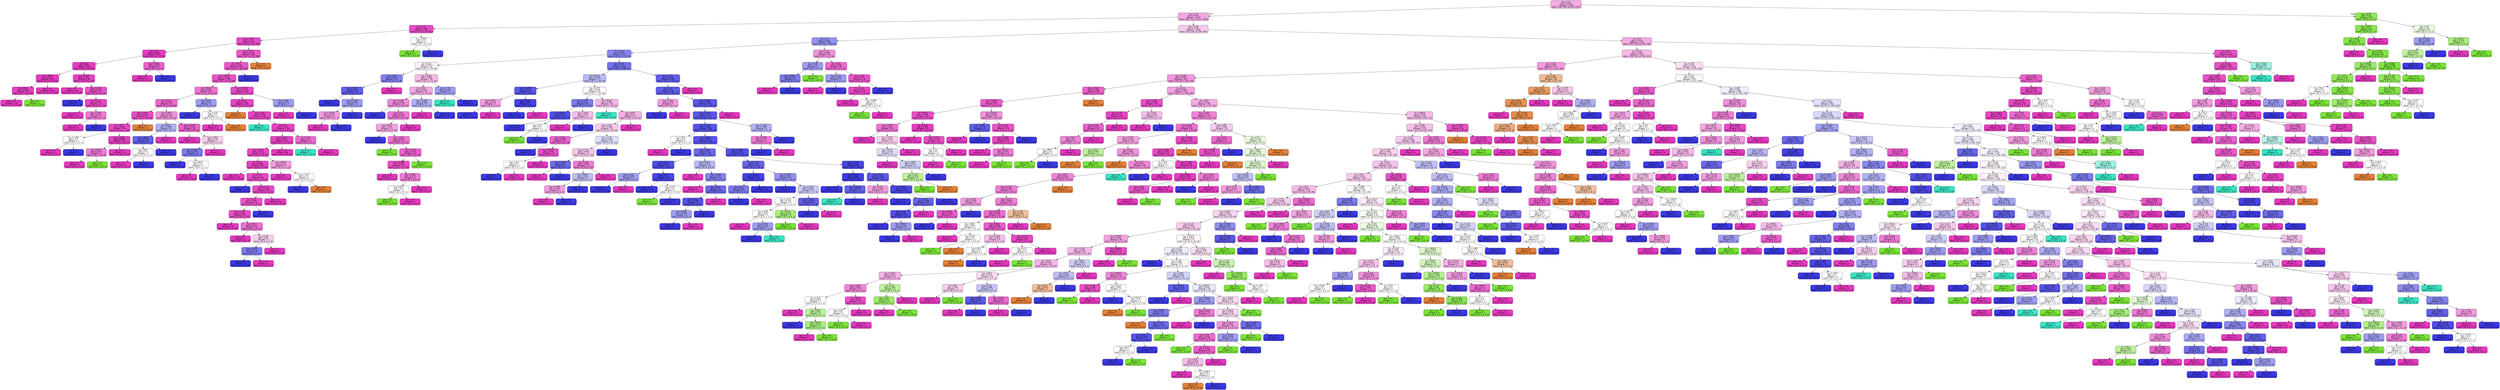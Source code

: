 digraph Tree {
node [shape=box, style="filled, rounded", color="black", fontname=helvetica] ;
edge [fontname=helvetica] ;
0 [label=<X<SUB>16</SUB> &le; 0.5<br/>gini = 0.574<br/>samples = 2240<br/>value = [69, 220, 26, 622, 1303]>, fillcolor="#f4ace4"] ;
1 [label=<X<SUB>19</SUB> &le; 0.5<br/>gini = 0.545<br/>samples = 2138<br/>value = [69, 131, 26, 617, 1295]>, fillcolor="#f3a7e3"] ;
0 -> 1 [labeldistance=2.5, labelangle=45, headlabel="True"] ;
2 [label=<X<SUB>12</SUB> &le; 0.5<br/>gini = 0.158<br/>samples = 439<br/>value = [6, 3, 2, 26, 402]>, fillcolor="#e74bc6"] ;
1 -> 2 ;
3 [label=<X<SUB>18</SUB> &le; 0.155<br/>gini = 0.15<br/>samples = 437<br/>value = [6, 2, 2, 25, 402]>, fillcolor="#e74ac5"] ;
2 -> 3 ;
4 [label=<X<SUB>10</SUB> &le; 0.5<br/>gini = 0.038<br/>samples = 207<br/>value = [0, 1, 0, 3, 203]>, fillcolor="#e63dc1"] ;
3 -> 4 ;
5 [label=<X<SUB>1</SUB> &le; 62.5<br/>gini = 0.03<br/>samples = 201<br/>value = [0, 1, 0, 2, 198]>, fillcolor="#e53cc1"] ;
4 -> 5 ;
6 [label=<X<SUB>0</SUB> &le; 704.0<br/>gini = 0.013<br/>samples = 154<br/>value = [0, 1, 0, 0, 153]>, fillcolor="#e53ac0"] ;
5 -> 6 ;
7 [label=<X<SUB>0</SUB> &le; 685.0<br/>gini = 0.067<br/>samples = 29<br/>value = [0, 1, 0, 0, 28]>, fillcolor="#e640c2"] ;
6 -> 7 ;
8 [label=<gini = 0.0<br/>samples = 28<br/>value = [0, 0, 0, 0, 28]>, fillcolor="#e539c0"] ;
7 -> 8 ;
9 [label=<gini = 0.0<br/>samples = 1<br/>value = [0, 1, 0, 0, 0]>, fillcolor="#7be539"] ;
7 -> 9 ;
10 [label=<gini = 0.0<br/>samples = 125<br/>value = [0, 0, 0, 0, 125]>, fillcolor="#e539c0"] ;
6 -> 10 ;
11 [label=<X<SUB>24</SUB> &le; 0.915<br/>gini = 0.081<br/>samples = 47<br/>value = [0, 0, 0, 2, 45]>, fillcolor="#e642c3"] ;
5 -> 11 ;
12 [label=<gini = 0.0<br/>samples = 30<br/>value = [0, 0, 0, 0, 30]>, fillcolor="#e539c0"] ;
11 -> 12 ;
13 [label=<X<SUB>24</SUB> &le; 0.925<br/>gini = 0.208<br/>samples = 17<br/>value = [0, 0, 0, 2, 15]>, fillcolor="#e853c8"] ;
11 -> 13 ;
14 [label=<gini = 0.0<br/>samples = 1<br/>value = [0, 0, 0, 1, 0]>, fillcolor="#3c39e5"] ;
13 -> 14 ;
15 [label=<X<SUB>1</SUB> &le; 71.5<br/>gini = 0.117<br/>samples = 16<br/>value = [0, 0, 0, 1, 15]>, fillcolor="#e746c4"] ;
13 -> 15 ;
16 [label=<gini = 0.0<br/>samples = 12<br/>value = [0, 0, 0, 0, 12]>, fillcolor="#e539c0"] ;
15 -> 16 ;
17 [label=<X<SUB>24</SUB> &le; 1.015<br/>gini = 0.375<br/>samples = 4<br/>value = [0, 0, 0, 1, 3]>, fillcolor="#ee7bd5"] ;
15 -> 17 ;
18 [label=<gini = 0.0<br/>samples = 3<br/>value = [0, 0, 0, 0, 3]>, fillcolor="#e539c0"] ;
17 -> 18 ;
19 [label=<gini = 0.0<br/>samples = 1<br/>value = [0, 0, 0, 1, 0]>, fillcolor="#3c39e5"] ;
17 -> 19 ;
20 [label=<X<SUB>26</SUB> &le; 142.0<br/>gini = 0.278<br/>samples = 6<br/>value = [0, 0, 0, 1, 5]>, fillcolor="#ea61cd"] ;
4 -> 20 ;
21 [label=<gini = 0.0<br/>samples = 5<br/>value = [0, 0, 0, 0, 5]>, fillcolor="#e539c0"] ;
20 -> 21 ;
22 [label=<gini = 0.0<br/>samples = 1<br/>value = [0, 0, 0, 1, 0]>, fillcolor="#3c39e5"] ;
20 -> 22 ;
23 [label=<X<SUB>26</SUB> &le; 197.0<br/>gini = 0.241<br/>samples = 230<br/>value = [6, 1, 2, 22, 199]>, fillcolor="#e957c9"] ;
3 -> 23 ;
24 [label=<X<SUB>1</SUB> &le; 87.0<br/>gini = 0.228<br/>samples = 228<br/>value = [4, 1, 2, 22, 199]>, fillcolor="#e955c9"] ;
23 -> 24 ;
25 [label=<X<SUB>0</SUB> &le; 785.0<br/>gini = 0.216<br/>samples = 226<br/>value = [4, 1, 2, 20, 199]>, fillcolor="#e853c8"] ;
24 -> 25 ;
26 [label=<X<SUB>0</SUB> &le; 680.0<br/>gini = 0.387<br/>samples = 62<br/>value = [2, 1, 0, 12, 47]>, fillcolor="#ed74d3"] ;
25 -> 26 ;
27 [label=<X<SUB>1</SUB> &le; 52.5<br/>gini = 0.323<br/>samples = 57<br/>value = [1, 1, 0, 9, 46]>, fillcolor="#eb66ce"] ;
26 -> 27 ;
28 [label=<X<SUB>26</SUB> &le; 143.5<br/>gini = 0.181<br/>samples = 31<br/>value = [1, 1, 0, 1, 28]>, fillcolor="#e84dc6"] ;
27 -> 28 ;
29 [label=<X<SUB>1</SUB> &le; 19.5<br/>gini = 0.127<br/>samples = 30<br/>value = [0, 1, 0, 1, 28]>, fillcolor="#e747c4"] ;
28 -> 29 ;
30 [label=<X<SUB>24</SUB> &le; 1.185<br/>gini = 0.5<br/>samples = 2<br/>value = [0, 0, 0, 1, 1]>, fillcolor="#ffffff"] ;
29 -> 30 ;
31 [label=<gini = 0.0<br/>samples = 1<br/>value = [0, 0, 0, 0, 1]>, fillcolor="#e539c0"] ;
30 -> 31 ;
32 [label=<gini = 0.0<br/>samples = 1<br/>value = [0, 0, 0, 1, 0]>, fillcolor="#3c39e5"] ;
30 -> 32 ;
33 [label=<X<SUB>24</SUB> &le; 0.845<br/>gini = 0.069<br/>samples = 28<br/>value = [0, 1, 0, 0, 27]>, fillcolor="#e640c2"] ;
29 -> 33 ;
34 [label=<X<SUB>0</SUB> &le; 322.0<br/>gini = 0.375<br/>samples = 4<br/>value = [0, 1, 0, 0, 3]>, fillcolor="#ee7bd5"] ;
33 -> 34 ;
35 [label=<gini = 0.0<br/>samples = 3<br/>value = [0, 0, 0, 0, 3]>, fillcolor="#e539c0"] ;
34 -> 35 ;
36 [label=<gini = 0.0<br/>samples = 1<br/>value = [0, 1, 0, 0, 0]>, fillcolor="#7be539"] ;
34 -> 36 ;
37 [label=<gini = 0.0<br/>samples = 24<br/>value = [0, 0, 0, 0, 24]>, fillcolor="#e539c0"] ;
33 -> 37 ;
38 [label=<gini = 0.0<br/>samples = 1<br/>value = [1, 0, 0, 0, 0]>, fillcolor="#e58139"] ;
28 -> 38 ;
39 [label=<X<SUB>22</SUB> &le; 96.0<br/>gini = 0.426<br/>samples = 26<br/>value = [0, 0, 0, 8, 18]>, fillcolor="#f191dc"] ;
27 -> 39 ;
40 [label=<X<SUB>1</SUB> &le; 69.0<br/>gini = 0.469<br/>samples = 8<br/>value = [0, 0, 0, 5, 3]>, fillcolor="#b1b0f5"] ;
39 -> 40 ;
41 [label=<X<SUB>22</SUB> &le; 86.0<br/>gini = 0.278<br/>samples = 6<br/>value = [0, 0, 0, 5, 1]>, fillcolor="#6361ea"] ;
40 -> 41 ;
42 [label=<X<SUB>0</SUB> &le; 295.0<br/>gini = 0.5<br/>samples = 2<br/>value = [0, 0, 0, 1, 1]>, fillcolor="#ffffff"] ;
41 -> 42 ;
43 [label=<gini = 0.0<br/>samples = 1<br/>value = [0, 0, 0, 0, 1]>, fillcolor="#e539c0"] ;
42 -> 43 ;
44 [label=<gini = 0.0<br/>samples = 1<br/>value = [0, 0, 0, 1, 0]>, fillcolor="#3c39e5"] ;
42 -> 44 ;
45 [label=<gini = 0.0<br/>samples = 4<br/>value = [0, 0, 0, 4, 0]>, fillcolor="#3c39e5"] ;
41 -> 45 ;
46 [label=<gini = 0.0<br/>samples = 2<br/>value = [0, 0, 0, 0, 2]>, fillcolor="#e539c0"] ;
40 -> 46 ;
47 [label=<X<SUB>26</SUB> &le; 127.0<br/>gini = 0.278<br/>samples = 18<br/>value = [0, 0, 0, 3, 15]>, fillcolor="#ea61cd"] ;
39 -> 47 ;
48 [label=<gini = 0.0<br/>samples = 11<br/>value = [0, 0, 0, 0, 11]>, fillcolor="#e539c0"] ;
47 -> 48 ;
49 [label=<X<SUB>26</SUB> &le; 139.5<br/>gini = 0.49<br/>samples = 7<br/>value = [0, 0, 0, 3, 4]>, fillcolor="#f8ceef"] ;
47 -> 49 ;
50 [label=<X<SUB>24</SUB> &le; 0.945<br/>gini = 0.375<br/>samples = 4<br/>value = [0, 0, 0, 3, 1]>, fillcolor="#7d7bee"] ;
49 -> 50 ;
51 [label=<gini = 0.0<br/>samples = 2<br/>value = [0, 0, 0, 2, 0]>, fillcolor="#3c39e5"] ;
50 -> 51 ;
52 [label=<X<SUB>0</SUB> &le; 505.0<br/>gini = 0.5<br/>samples = 2<br/>value = [0, 0, 0, 1, 1]>, fillcolor="#ffffff"] ;
50 -> 52 ;
53 [label=<gini = 0.0<br/>samples = 1<br/>value = [0, 0, 0, 0, 1]>, fillcolor="#e539c0"] ;
52 -> 53 ;
54 [label=<gini = 0.0<br/>samples = 1<br/>value = [0, 0, 0, 1, 0]>, fillcolor="#3c39e5"] ;
52 -> 54 ;
55 [label=<gini = 0.0<br/>samples = 3<br/>value = [0, 0, 0, 0, 3]>, fillcolor="#e539c0"] ;
49 -> 55 ;
56 [label=<X<SUB>26</SUB> &le; 81.0<br/>gini = 0.56<br/>samples = 5<br/>value = [1, 0, 0, 3, 1]>, fillcolor="#9e9cf2"] ;
26 -> 56 ;
57 [label=<gini = 0.0<br/>samples = 3<br/>value = [0, 0, 0, 3, 0]>, fillcolor="#3c39e5"] ;
56 -> 57 ;
58 [label=<X<SUB>18</SUB> &le; 3.55<br/>gini = 0.5<br/>samples = 2<br/>value = [1, 0, 0, 0, 1]>, fillcolor="#ffffff"] ;
56 -> 58 ;
59 [label=<gini = 0.0<br/>samples = 1<br/>value = [0, 0, 0, 0, 1]>, fillcolor="#e539c0"] ;
58 -> 59 ;
60 [label=<gini = 0.0<br/>samples = 1<br/>value = [1, 0, 0, 0, 0]>, fillcolor="#e58139"] ;
58 -> 60 ;
61 [label=<X<SUB>0</SUB> &le; 2787.0<br/>gini = 0.138<br/>samples = 164<br/>value = [2, 0, 2, 8, 152]>, fillcolor="#e748c5"] ;
25 -> 61 ;
62 [label=<X<SUB>1</SUB> &le; 4.0<br/>gini = 0.119<br/>samples = 161<br/>value = [2, 0, 2, 6, 151]>, fillcolor="#e746c4"] ;
61 -> 62 ;
63 [label=<gini = 0.0<br/>samples = 1<br/>value = [1, 0, 0, 0, 0]>, fillcolor="#e58139"] ;
62 -> 63 ;
64 [label=<X<SUB>18</SUB> &le; 0.18<br/>gini = 0.108<br/>samples = 160<br/>value = [1, 0, 2, 6, 151]>, fillcolor="#e745c4"] ;
62 -> 64 ;
65 [label=<gini = 0.0<br/>samples = 1<br/>value = [0, 0, 1, 0, 0]>, fillcolor="#39e5c5"] ;
64 -> 65 ;
66 [label=<X<SUB>6</SUB> &le; 0.5<br/>gini = 0.097<br/>samples = 159<br/>value = [1, 0, 1, 6, 151]>, fillcolor="#e643c3"] ;
64 -> 66 ;
67 [label=<X<SUB>26</SUB> &le; 114.5<br/>gini = 0.087<br/>samples = 154<br/>value = [1, 0, 0, 6, 147]>, fillcolor="#e642c3"] ;
66 -> 67 ;
68 [label=<X<SUB>26</SUB> &le; 112.5<br/>gini = 0.127<br/>samples = 104<br/>value = [1, 0, 0, 6, 97]>, fillcolor="#e747c4"] ;
67 -> 68 ;
69 [label=<X<SUB>1</SUB> &le; 44.5<br/>gini = 0.096<br/>samples = 99<br/>value = [0, 0, 0, 5, 94]>, fillcolor="#e644c3"] ;
68 -> 69 ;
70 [label=<gini = 0.0<br/>samples = 33<br/>value = [0, 0, 0, 0, 33]>, fillcolor="#e539c0"] ;
69 -> 70 ;
71 [label=<X<SUB>1</SUB> &le; 45.5<br/>gini = 0.14<br/>samples = 66<br/>value = [0, 0, 0, 5, 61]>, fillcolor="#e749c5"] ;
69 -> 71 ;
72 [label=<gini = 0.0<br/>samples = 1<br/>value = [0, 0, 0, 1, 0]>, fillcolor="#3c39e5"] ;
71 -> 72 ;
73 [label=<X<SUB>18</SUB> &le; 2.35<br/>gini = 0.116<br/>samples = 65<br/>value = [0, 0, 0, 4, 61]>, fillcolor="#e746c4"] ;
71 -> 73 ;
74 [label=<X<SUB>18</SUB> &le; 2.2<br/>gini = 0.202<br/>samples = 35<br/>value = [0, 0, 0, 4, 31]>, fillcolor="#e853c8"] ;
73 -> 74 ;
75 [label=<X<SUB>18</SUB> &le; 1.15<br/>gini = 0.161<br/>samples = 34<br/>value = [0, 0, 0, 3, 31]>, fillcolor="#e84cc6"] ;
74 -> 75 ;
76 [label=<gini = 0.0<br/>samples = 20<br/>value = [0, 0, 0, 0, 20]>, fillcolor="#e539c0"] ;
75 -> 76 ;
77 [label=<X<SUB>22</SUB> &le; 91.5<br/>gini = 0.337<br/>samples = 14<br/>value = [0, 0, 0, 3, 11]>, fillcolor="#ec6fd1"] ;
75 -> 77 ;
78 [label=<gini = 0.0<br/>samples = 7<br/>value = [0, 0, 0, 0, 7]>, fillcolor="#e539c0"] ;
77 -> 78 ;
79 [label=<X<SUB>24</SUB> &le; 1.08<br/>gini = 0.49<br/>samples = 7<br/>value = [0, 0, 0, 3, 4]>, fillcolor="#f8ceef"] ;
77 -> 79 ;
80 [label=<X<SUB>26</SUB> &le; 110.0<br/>gini = 0.375<br/>samples = 4<br/>value = [0, 0, 0, 3, 1]>, fillcolor="#7d7bee"] ;
79 -> 80 ;
81 [label=<gini = 0.0<br/>samples = 3<br/>value = [0, 0, 0, 3, 0]>, fillcolor="#3c39e5"] ;
80 -> 81 ;
82 [label=<gini = 0.0<br/>samples = 1<br/>value = [0, 0, 0, 0, 1]>, fillcolor="#e539c0"] ;
80 -> 82 ;
83 [label=<gini = 0.0<br/>samples = 3<br/>value = [0, 0, 0, 0, 3]>, fillcolor="#e539c0"] ;
79 -> 83 ;
84 [label=<gini = 0.0<br/>samples = 1<br/>value = [0, 0, 0, 1, 0]>, fillcolor="#3c39e5"] ;
74 -> 84 ;
85 [label=<gini = 0.0<br/>samples = 30<br/>value = [0, 0, 0, 0, 30]>, fillcolor="#e539c0"] ;
73 -> 85 ;
86 [label=<X<SUB>0</SUB> &le; 1879.0<br/>gini = 0.56<br/>samples = 5<br/>value = [1, 0, 0, 1, 3]>, fillcolor="#f29ce0"] ;
68 -> 86 ;
87 [label=<gini = 0.0<br/>samples = 3<br/>value = [0, 0, 0, 0, 3]>, fillcolor="#e539c0"] ;
86 -> 87 ;
88 [label=<X<SUB>24</SUB> &le; 1.125<br/>gini = 0.5<br/>samples = 2<br/>value = [1, 0, 0, 1, 0]>, fillcolor="#ffffff"] ;
86 -> 88 ;
89 [label=<gini = 0.0<br/>samples = 1<br/>value = [0, 0, 0, 1, 0]>, fillcolor="#3c39e5"] ;
88 -> 89 ;
90 [label=<gini = 0.0<br/>samples = 1<br/>value = [1, 0, 0, 0, 0]>, fillcolor="#e58139"] ;
88 -> 90 ;
91 [label=<gini = 0.0<br/>samples = 50<br/>value = [0, 0, 0, 0, 50]>, fillcolor="#e539c0"] ;
67 -> 91 ;
92 [label=<X<SUB>1</SUB> &le; 27.0<br/>gini = 0.32<br/>samples = 5<br/>value = [0, 0, 1, 0, 4]>, fillcolor="#ec6ad0"] ;
66 -> 92 ;
93 [label=<gini = 0.0<br/>samples = 1<br/>value = [0, 0, 1, 0, 0]>, fillcolor="#39e5c5"] ;
92 -> 93 ;
94 [label=<gini = 0.0<br/>samples = 4<br/>value = [0, 0, 0, 0, 4]>, fillcolor="#e539c0"] ;
92 -> 94 ;
95 [label=<X<SUB>24</SUB> &le; 0.92<br/>gini = 0.444<br/>samples = 3<br/>value = [0, 0, 0, 2, 1]>, fillcolor="#9e9cf2"] ;
61 -> 95 ;
96 [label=<gini = 0.0<br/>samples = 1<br/>value = [0, 0, 0, 0, 1]>, fillcolor="#e539c0"] ;
95 -> 96 ;
97 [label=<gini = 0.0<br/>samples = 2<br/>value = [0, 0, 0, 2, 0]>, fillcolor="#3c39e5"] ;
95 -> 97 ;
98 [label=<gini = 0.0<br/>samples = 2<br/>value = [0, 0, 0, 2, 0]>, fillcolor="#3c39e5"] ;
24 -> 98 ;
99 [label=<gini = 0.0<br/>samples = 2<br/>value = [2, 0, 0, 0, 0]>, fillcolor="#e58139"] ;
23 -> 99 ;
100 [label=<X<SUB>22</SUB> &le; 108.0<br/>gini = 0.5<br/>samples = 2<br/>value = [0, 1, 0, 1, 0]>, fillcolor="#ffffff"] ;
2 -> 100 ;
101 [label=<gini = 0.0<br/>samples = 1<br/>value = [0, 1, 0, 0, 0]>, fillcolor="#7be539"] ;
100 -> 101 ;
102 [label=<gini = 0.0<br/>samples = 1<br/>value = [0, 0, 0, 1, 0]>, fillcolor="#3c39e5"] ;
100 -> 102 ;
103 [label=<X<SUB>20</SUB> &le; 1.45<br/>gini = 0.595<br/>samples = 1699<br/>value = [63, 128, 24, 591, 893]>, fillcolor="#f8c9ee"] ;
1 -> 103 ;
104 [label=<X<SUB>3</SUB> &le; 0.5<br/>gini = 0.461<br/>samples = 338<br/>value = [0, 10, 4, 229, 95]>, fillcolor="#9392f1"] ;
103 -> 104 ;
105 [label=<X<SUB>1</SUB> &le; 45.5<br/>gini = 0.432<br/>samples = 314<br/>value = [0, 8, 4, 223, 79]>, fillcolor="#8886ef"] ;
104 -> 105 ;
106 [label=<X<SUB>1</SUB> &le; 27.0<br/>gini = 0.567<br/>samples = 54<br/>value = [0, 3, 1, 24, 26]>, fillcolor="#fdf2fb"] ;
105 -> 106 ;
107 [label=<X<SUB>18</SUB> &le; 80.5<br/>gini = 0.391<br/>samples = 15<br/>value = [0, 0, 0, 11, 4]>, fillcolor="#8381ee"] ;
106 -> 107 ;
108 [label=<X<SUB>24</SUB> &le; 0.89<br/>gini = 0.26<br/>samples = 13<br/>value = [0, 0, 0, 11, 2]>, fillcolor="#5f5dea"] ;
107 -> 108 ;
109 [label=<gini = 0.0<br/>samples = 7<br/>value = [0, 0, 0, 7, 0]>, fillcolor="#3c39e5"] ;
108 -> 109 ;
110 [label=<X<SUB>24</SUB> &le; 1.045<br/>gini = 0.444<br/>samples = 6<br/>value = [0, 0, 0, 4, 2]>, fillcolor="#9e9cf2"] ;
108 -> 110 ;
111 [label=<X<SUB>0</SUB> &le; 2258.5<br/>gini = 0.444<br/>samples = 3<br/>value = [0, 0, 0, 1, 2]>, fillcolor="#f29ce0"] ;
110 -> 111 ;
112 [label=<gini = 0.0<br/>samples = 2<br/>value = [0, 0, 0, 0, 2]>, fillcolor="#e539c0"] ;
111 -> 112 ;
113 [label=<gini = 0.0<br/>samples = 1<br/>value = [0, 0, 0, 1, 0]>, fillcolor="#3c39e5"] ;
111 -> 113 ;
114 [label=<gini = 0.0<br/>samples = 3<br/>value = [0, 0, 0, 3, 0]>, fillcolor="#3c39e5"] ;
110 -> 114 ;
115 [label=<gini = 0.0<br/>samples = 2<br/>value = [0, 0, 0, 0, 2]>, fillcolor="#e539c0"] ;
107 -> 115 ;
116 [label=<X<SUB>26</SUB> &le; 138.5<br/>gini = 0.564<br/>samples = 39<br/>value = [0, 3, 1, 13, 22]>, fillcolor="#f6bae9"] ;
106 -> 116 ;
117 [label=<X<SUB>1</SUB> &le; 43.0<br/>gini = 0.526<br/>samples = 36<br/>value = [0, 3, 0, 11, 22]>, fillcolor="#f4a8e3"] ;
116 -> 117 ;
118 [label=<X<SUB>24</SUB> &le; 0.285<br/>gini = 0.482<br/>samples = 28<br/>value = [0, 3, 0, 6, 19]>, fillcolor="#f08ada"] ;
117 -> 118 ;
119 [label=<gini = 0.0<br/>samples = 2<br/>value = [0, 0, 0, 2, 0]>, fillcolor="#3c39e5"] ;
118 -> 119 ;
120 [label=<X<SUB>18</SUB> &le; 6.2<br/>gini = 0.429<br/>samples = 26<br/>value = [0, 3, 0, 4, 19]>, fillcolor="#ed78d4"] ;
118 -> 120 ;
121 [label=<X<SUB>26</SUB> &le; 82.5<br/>gini = 0.567<br/>samples = 17<br/>value = [0, 3, 0, 4, 10]>, fillcolor="#f3a4e2"] ;
120 -> 121 ;
122 [label=<gini = 0.0<br/>samples = 4<br/>value = [0, 0, 0, 4, 0]>, fillcolor="#3c39e5"] ;
121 -> 122 ;
123 [label=<X<SUB>22</SUB> &le; 67.5<br/>gini = 0.355<br/>samples = 13<br/>value = [0, 3, 0, 0, 10]>, fillcolor="#ed74d3"] ;
121 -> 123 ;
124 [label=<gini = 0.0<br/>samples = 1<br/>value = [0, 1, 0, 0, 0]>, fillcolor="#7be539"] ;
123 -> 124 ;
125 [label=<X<SUB>24</SUB> &le; 1.29<br/>gini = 0.278<br/>samples = 12<br/>value = [0, 2, 0, 0, 10]>, fillcolor="#ea61cd"] ;
123 -> 125 ;
126 [label=<X<SUB>24</SUB> &le; 0.895<br/>gini = 0.165<br/>samples = 11<br/>value = [0, 1, 0, 0, 10]>, fillcolor="#e84dc6"] ;
125 -> 126 ;
127 [label=<gini = 0.0<br/>samples = 7<br/>value = [0, 0, 0, 0, 7]>, fillcolor="#e539c0"] ;
126 -> 127 ;
128 [label=<X<SUB>24</SUB> &le; 0.945<br/>gini = 0.375<br/>samples = 4<br/>value = [0, 1, 0, 0, 3]>, fillcolor="#ee7bd5"] ;
126 -> 128 ;
129 [label=<X<SUB>0</SUB> &le; 1352.0<br/>gini = 0.5<br/>samples = 2<br/>value = [0, 1, 0, 0, 1]>, fillcolor="#ffffff"] ;
128 -> 129 ;
130 [label=<gini = 0.0<br/>samples = 1<br/>value = [0, 1, 0, 0, 0]>, fillcolor="#7be539"] ;
129 -> 130 ;
131 [label=<gini = 0.0<br/>samples = 1<br/>value = [0, 0, 0, 0, 1]>, fillcolor="#e539c0"] ;
129 -> 131 ;
132 [label=<gini = 0.0<br/>samples = 2<br/>value = [0, 0, 0, 0, 2]>, fillcolor="#e539c0"] ;
128 -> 132 ;
133 [label=<gini = 0.0<br/>samples = 1<br/>value = [0, 1, 0, 0, 0]>, fillcolor="#7be539"] ;
125 -> 133 ;
134 [label=<gini = 0.0<br/>samples = 9<br/>value = [0, 0, 0, 0, 9]>, fillcolor="#e539c0"] ;
120 -> 134 ;
135 [label=<X<SUB>24</SUB> &le; 0.765<br/>gini = 0.469<br/>samples = 8<br/>value = [0, 0, 0, 5, 3]>, fillcolor="#b1b0f5"] ;
117 -> 135 ;
136 [label=<gini = 0.0<br/>samples = 3<br/>value = [0, 0, 0, 0, 3]>, fillcolor="#e539c0"] ;
135 -> 136 ;
137 [label=<gini = 0.0<br/>samples = 5<br/>value = [0, 0, 0, 5, 0]>, fillcolor="#3c39e5"] ;
135 -> 137 ;
138 [label=<X<SUB>20</SUB> &le; 1.35<br/>gini = 0.444<br/>samples = 3<br/>value = [0, 0, 1, 2, 0]>, fillcolor="#9e9cf2"] ;
116 -> 138 ;
139 [label=<gini = 0.0<br/>samples = 1<br/>value = [0, 0, 1, 0, 0]>, fillcolor="#39e5c5"] ;
138 -> 139 ;
140 [label=<gini = 0.0<br/>samples = 2<br/>value = [0, 0, 0, 2, 0]>, fillcolor="#3c39e5"] ;
138 -> 140 ;
141 [label=<X<SUB>26</SUB> &le; 90.5<br/>gini = 0.372<br/>samples = 260<br/>value = [0, 5, 3, 199, 53]>, fillcolor="#7573ed"] ;
105 -> 141 ;
142 [label=<X<SUB>0</SUB> &le; 871.0<br/>gini = 0.501<br/>samples = 77<br/>value = [0, 1, 1, 46, 29]>, fillcolor="#bab9f6"] ;
141 -> 142 ;
143 [label=<X<SUB>18</SUB> &le; 0.095<br/>gini = 0.219<br/>samples = 24<br/>value = [0, 0, 0, 21, 3]>, fillcolor="#5855e9"] ;
142 -> 143 ;
144 [label=<X<SUB>22</SUB> &le; 60.0<br/>gini = 0.444<br/>samples = 3<br/>value = [0, 0, 0, 1, 2]>, fillcolor="#f29ce0"] ;
143 -> 144 ;
145 [label=<gini = 0.0<br/>samples = 1<br/>value = [0, 0, 0, 1, 0]>, fillcolor="#3c39e5"] ;
144 -> 145 ;
146 [label=<gini = 0.0<br/>samples = 2<br/>value = [0, 0, 0, 0, 2]>, fillcolor="#e539c0"] ;
144 -> 146 ;
147 [label=<X<SUB>18</SUB> &le; 129.5<br/>gini = 0.091<br/>samples = 21<br/>value = [0, 0, 0, 20, 1]>, fillcolor="#4643e6"] ;
143 -> 147 ;
148 [label=<gini = 0.0<br/>samples = 20<br/>value = [0, 0, 0, 20, 0]>, fillcolor="#3c39e5"] ;
147 -> 148 ;
149 [label=<gini = 0.0<br/>samples = 1<br/>value = [0, 0, 0, 0, 1]>, fillcolor="#e539c0"] ;
147 -> 149 ;
150 [label=<X<SUB>24</SUB> &le; 0.775<br/>gini = 0.536<br/>samples = 53<br/>value = [0, 1, 1, 25, 26]>, fillcolor="#fef8fd"] ;
142 -> 150 ;
151 [label=<X<SUB>22</SUB> &le; 71.0<br/>gini = 0.418<br/>samples = 15<br/>value = [0, 1, 0, 11, 3]>, fillcolor="#7d7bee"] ;
150 -> 151 ;
152 [label=<X<SUB>1</SUB> &le; 82.5<br/>gini = 0.18<br/>samples = 10<br/>value = [0, 1, 0, 9, 0]>, fillcolor="#524fe8"] ;
151 -> 152 ;
153 [label=<gini = 0.0<br/>samples = 8<br/>value = [0, 0, 0, 8, 0]>, fillcolor="#3c39e5"] ;
152 -> 153 ;
154 [label=<X<SUB>18</SUB> &le; 3.9<br/>gini = 0.5<br/>samples = 2<br/>value = [0, 1, 0, 1, 0]>, fillcolor="#ffffff"] ;
152 -> 154 ;
155 [label=<gini = 0.0<br/>samples = 1<br/>value = [0, 1, 0, 0, 0]>, fillcolor="#7be539"] ;
154 -> 155 ;
156 [label=<gini = 0.0<br/>samples = 1<br/>value = [0, 0, 0, 1, 0]>, fillcolor="#3c39e5"] ;
154 -> 156 ;
157 [label=<X<SUB>22</SUB> &le; 100.0<br/>gini = 0.48<br/>samples = 5<br/>value = [0, 0, 0, 2, 3]>, fillcolor="#f6bdea"] ;
151 -> 157 ;
158 [label=<gini = 0.0<br/>samples = 3<br/>value = [0, 0, 0, 0, 3]>, fillcolor="#e539c0"] ;
157 -> 158 ;
159 [label=<gini = 0.0<br/>samples = 2<br/>value = [0, 0, 0, 2, 0]>, fillcolor="#3c39e5"] ;
157 -> 159 ;
160 [label=<X<SUB>0</SUB> &le; 942.0<br/>gini = 0.497<br/>samples = 38<br/>value = [0, 0, 1, 14, 23]>, fillcolor="#f5b5e7"] ;
150 -> 160 ;
161 [label=<gini = 0.0<br/>samples = 1<br/>value = [0, 0, 1, 0, 0]>, fillcolor="#39e5c5"] ;
160 -> 161 ;
162 [label=<X<SUB>22</SUB> &le; 85.5<br/>gini = 0.47<br/>samples = 37<br/>value = [0, 0, 0, 14, 23]>, fillcolor="#f5b2e6"] ;
160 -> 162 ;
163 [label=<X<SUB>26</SUB> &le; 57.0<br/>gini = 0.489<br/>samples = 33<br/>value = [0, 0, 0, 14, 19]>, fillcolor="#f8cbee"] ;
162 -> 163 ;
164 [label=<X<SUB>20</SUB> &le; 0.25<br/>gini = 0.298<br/>samples = 11<br/>value = [0, 0, 0, 2, 9]>, fillcolor="#eb65ce"] ;
163 -> 164 ;
165 [label=<gini = 0.0<br/>samples = 1<br/>value = [0, 0, 0, 1, 0]>, fillcolor="#3c39e5"] ;
164 -> 165 ;
166 [label=<X<SUB>0</SUB> &le; 1332.0<br/>gini = 0.18<br/>samples = 10<br/>value = [0, 0, 0, 1, 9]>, fillcolor="#e84fc7"] ;
164 -> 166 ;
167 [label=<X<SUB>26</SUB> &le; 11.5<br/>gini = 0.5<br/>samples = 2<br/>value = [0, 0, 0, 1, 1]>, fillcolor="#ffffff"] ;
166 -> 167 ;
168 [label=<gini = 0.0<br/>samples = 1<br/>value = [0, 0, 0, 1, 0]>, fillcolor="#3c39e5"] ;
167 -> 168 ;
169 [label=<gini = 0.0<br/>samples = 1<br/>value = [0, 0, 0, 0, 1]>, fillcolor="#e539c0"] ;
167 -> 169 ;
170 [label=<gini = 0.0<br/>samples = 8<br/>value = [0, 0, 0, 0, 8]>, fillcolor="#e539c0"] ;
166 -> 170 ;
171 [label=<X<SUB>20</SUB> &le; 1.25<br/>gini = 0.496<br/>samples = 22<br/>value = [0, 0, 0, 12, 10]>, fillcolor="#dedefb"] ;
163 -> 171 ;
172 [label=<X<SUB>26</SUB> &le; 72.5<br/>gini = 0.484<br/>samples = 17<br/>value = [0, 0, 0, 7, 10]>, fillcolor="#f7c4ec"] ;
171 -> 172 ;
173 [label=<X<SUB>24</SUB> &le; 0.805<br/>gini = 0.32<br/>samples = 5<br/>value = [0, 0, 0, 4, 1]>, fillcolor="#6d6aec"] ;
172 -> 173 ;
174 [label=<gini = 0.0<br/>samples = 1<br/>value = [0, 0, 0, 0, 1]>, fillcolor="#e539c0"] ;
173 -> 174 ;
175 [label=<gini = 0.0<br/>samples = 4<br/>value = [0, 0, 0, 4, 0]>, fillcolor="#3c39e5"] ;
173 -> 175 ;
176 [label=<X<SUB>18</SUB> &le; 1.01<br/>gini = 0.375<br/>samples = 12<br/>value = [0, 0, 0, 3, 9]>, fillcolor="#ee7bd5"] ;
172 -> 176 ;
177 [label=<X<SUB>0</SUB> &le; 1506.0<br/>gini = 0.48<br/>samples = 5<br/>value = [0, 0, 0, 3, 2]>, fillcolor="#bebdf6"] ;
176 -> 177 ;
178 [label=<X<SUB>18</SUB> &le; 0.485<br/>gini = 0.444<br/>samples = 3<br/>value = [0, 0, 0, 1, 2]>, fillcolor="#f29ce0"] ;
177 -> 178 ;
179 [label=<gini = 0.0<br/>samples = 2<br/>value = [0, 0, 0, 0, 2]>, fillcolor="#e539c0"] ;
178 -> 179 ;
180 [label=<gini = 0.0<br/>samples = 1<br/>value = [0, 0, 0, 1, 0]>, fillcolor="#3c39e5"] ;
178 -> 180 ;
181 [label=<gini = 0.0<br/>samples = 2<br/>value = [0, 0, 0, 2, 0]>, fillcolor="#3c39e5"] ;
177 -> 181 ;
182 [label=<gini = 0.0<br/>samples = 7<br/>value = [0, 0, 0, 0, 7]>, fillcolor="#e539c0"] ;
176 -> 182 ;
183 [label=<gini = 0.0<br/>samples = 5<br/>value = [0, 0, 0, 5, 0]>, fillcolor="#3c39e5"] ;
171 -> 183 ;
184 [label=<gini = 0.0<br/>samples = 4<br/>value = [0, 0, 0, 0, 4]>, fillcolor="#e539c0"] ;
162 -> 184 ;
185 [label=<X<SUB>18</SUB> &le; 12.5<br/>gini = 0.283<br/>samples = 183<br/>value = [0, 4, 2, 153, 24]>, fillcolor="#615eea"] ;
141 -> 185 ;
186 [label=<X<SUB>17</SUB> &le; 0.5<br/>gini = 0.27<br/>samples = 181<br/>value = [0, 4, 2, 153, 22]>, fillcolor="#5e5cea"] ;
185 -> 186 ;
187 [label=<X<SUB>22</SUB> &le; 78.0<br/>gini = 0.444<br/>samples = 3<br/>value = [0, 0, 0, 1, 2]>, fillcolor="#f29ce0"] ;
186 -> 187 ;
188 [label=<gini = 0.0<br/>samples = 1<br/>value = [0, 0, 0, 1, 0]>, fillcolor="#3c39e5"] ;
187 -> 188 ;
189 [label=<gini = 0.0<br/>samples = 2<br/>value = [0, 0, 0, 0, 2]>, fillcolor="#e539c0"] ;
187 -> 189 ;
190 [label=<X<SUB>0</SUB> &le; 2787.5<br/>gini = 0.258<br/>samples = 178<br/>value = [0, 4, 2, 152, 20]>, fillcolor="#5c5ae9"] ;
186 -> 190 ;
191 [label=<X<SUB>24</SUB> &le; 1.115<br/>gini = 0.25<br/>samples = 177<br/>value = [0, 4, 2, 152, 19]>, fillcolor="#5b58e9"] ;
190 -> 191 ;
192 [label=<X<SUB>20</SUB> &le; 0.15<br/>gini = 0.234<br/>samples = 169<br/>value = [0, 4, 2, 147, 16]>, fillcolor="#5855e9"] ;
191 -> 192 ;
193 [label=<X<SUB>1</SUB> &le; 78.0<br/>gini = 0.5<br/>samples = 2<br/>value = [0, 0, 0, 1, 1]>, fillcolor="#ffffff"] ;
192 -> 193 ;
194 [label=<gini = 0.0<br/>samples = 1<br/>value = [0, 0, 0, 0, 1]>, fillcolor="#e539c0"] ;
193 -> 194 ;
195 [label=<gini = 0.0<br/>samples = 1<br/>value = [0, 0, 0, 1, 0]>, fillcolor="#3c39e5"] ;
193 -> 195 ;
196 [label=<X<SUB>0</SUB> &le; 428.0<br/>gini = 0.227<br/>samples = 167<br/>value = [0, 4, 2, 146, 15]>, fillcolor="#5754e9"] ;
192 -> 196 ;
197 [label=<X<SUB>0</SUB> &le; 316.5<br/>gini = 0.33<br/>samples = 35<br/>value = [0, 1, 0, 28, 6]>, fillcolor="#6b69eb"] ;
196 -> 197 ;
198 [label=<X<SUB>1</SUB> &le; 61.0<br/>gini = 0.169<br/>samples = 22<br/>value = [0, 1, 0, 20, 1]>, fillcolor="#4f4ce7"] ;
197 -> 198 ;
199 [label=<X<SUB>18</SUB> &le; 1.55<br/>gini = 0.444<br/>samples = 3<br/>value = [0, 0, 0, 2, 1]>, fillcolor="#9e9cf2"] ;
198 -> 199 ;
200 [label=<gini = 0.0<br/>samples = 2<br/>value = [0, 0, 0, 2, 0]>, fillcolor="#3c39e5"] ;
199 -> 200 ;
201 [label=<gini = 0.0<br/>samples = 1<br/>value = [0, 0, 0, 0, 1]>, fillcolor="#e539c0"] ;
199 -> 201 ;
202 [label=<X<SUB>24</SUB> &le; 0.985<br/>gini = 0.1<br/>samples = 19<br/>value = [0, 1, 0, 18, 0]>, fillcolor="#4744e6"] ;
198 -> 202 ;
203 [label=<gini = 0.0<br/>samples = 17<br/>value = [0, 0, 0, 17, 0]>, fillcolor="#3c39e5"] ;
202 -> 203 ;
204 [label=<X<SUB>20</SUB> &le; 0.95<br/>gini = 0.5<br/>samples = 2<br/>value = [0, 1, 0, 1, 0]>, fillcolor="#ffffff"] ;
202 -> 204 ;
205 [label=<gini = 0.0<br/>samples = 1<br/>value = [0, 1, 0, 0, 0]>, fillcolor="#7be539"] ;
204 -> 205 ;
206 [label=<gini = 0.0<br/>samples = 1<br/>value = [0, 0, 0, 1, 0]>, fillcolor="#3c39e5"] ;
204 -> 206 ;
207 [label=<X<SUB>26</SUB> &le; 100.5<br/>gini = 0.473<br/>samples = 13<br/>value = [0, 0, 0, 8, 5]>, fillcolor="#b6b5f5"] ;
197 -> 207 ;
208 [label=<gini = 0.0<br/>samples = 2<br/>value = [0, 0, 0, 0, 2]>, fillcolor="#e539c0"] ;
207 -> 208 ;
209 [label=<X<SUB>24</SUB> &le; 0.64<br/>gini = 0.397<br/>samples = 11<br/>value = [0, 0, 0, 8, 3]>, fillcolor="#8583ef"] ;
207 -> 209 ;
210 [label=<gini = 0.0<br/>samples = 1<br/>value = [0, 0, 0, 0, 1]>, fillcolor="#e539c0"] ;
209 -> 210 ;
211 [label=<X<SUB>0</SUB> &le; 405.5<br/>gini = 0.32<br/>samples = 10<br/>value = [0, 0, 0, 8, 2]>, fillcolor="#6d6aec"] ;
209 -> 211 ;
212 [label=<X<SUB>0</SUB> &le; 350.0<br/>gini = 0.198<br/>samples = 9<br/>value = [0, 0, 0, 8, 1]>, fillcolor="#5452e8"] ;
211 -> 212 ;
213 [label=<X<SUB>0</SUB> &le; 339.0<br/>gini = 0.444<br/>samples = 3<br/>value = [0, 0, 0, 2, 1]>, fillcolor="#9e9cf2"] ;
212 -> 213 ;
214 [label=<gini = 0.0<br/>samples = 2<br/>value = [0, 0, 0, 2, 0]>, fillcolor="#3c39e5"] ;
213 -> 214 ;
215 [label=<gini = 0.0<br/>samples = 1<br/>value = [0, 0, 0, 0, 1]>, fillcolor="#e539c0"] ;
213 -> 215 ;
216 [label=<gini = 0.0<br/>samples = 6<br/>value = [0, 0, 0, 6, 0]>, fillcolor="#3c39e5"] ;
212 -> 216 ;
217 [label=<gini = 0.0<br/>samples = 1<br/>value = [0, 0, 0, 0, 1]>, fillcolor="#e539c0"] ;
211 -> 217 ;
218 [label=<X<SUB>18</SUB> &le; 0.985<br/>gini = 0.195<br/>samples = 132<br/>value = [0, 3, 2, 118, 9]>, fillcolor="#5250e8"] ;
196 -> 218 ;
219 [label=<X<SUB>18</SUB> &le; 0.275<br/>gini = 0.33<br/>samples = 47<br/>value = [0, 3, 1, 38, 5]>, fillcolor="#6663eb"] ;
218 -> 219 ;
220 [label=<X<SUB>22</SUB> &le; 81.0<br/>gini = 0.077<br/>samples = 25<br/>value = [0, 0, 0, 24, 1]>, fillcolor="#4441e6"] ;
219 -> 220 ;
221 [label=<X<SUB>6</SUB> &le; 0.5<br/>gini = 0.375<br/>samples = 4<br/>value = [0, 0, 0, 3, 1]>, fillcolor="#7d7bee"] ;
220 -> 221 ;
222 [label=<gini = 0.0<br/>samples = 3<br/>value = [0, 0, 0, 3, 0]>, fillcolor="#3c39e5"] ;
221 -> 222 ;
223 [label=<gini = 0.0<br/>samples = 1<br/>value = [0, 0, 0, 0, 1]>, fillcolor="#e539c0"] ;
221 -> 223 ;
224 [label=<gini = 0.0<br/>samples = 21<br/>value = [0, 0, 0, 21, 0]>, fillcolor="#3c39e5"] ;
220 -> 224 ;
225 [label=<X<SUB>24</SUB> &le; 0.785<br/>gini = 0.541<br/>samples = 22<br/>value = [0, 3, 1, 14, 4]>, fillcolor="#9391f1"] ;
219 -> 225 ;
226 [label=<gini = 0.0<br/>samples = 7<br/>value = [0, 0, 0, 7, 0]>, fillcolor="#3c39e5"] ;
225 -> 226 ;
227 [label=<X<SUB>22</SUB> &le; 112.5<br/>gini = 0.667<br/>samples = 15<br/>value = [0, 3, 1, 7, 4]>, fillcolor="#cac9f8"] ;
225 -> 227 ;
228 [label=<X<SUB>26</SUB> &le; 113.5<br/>gini = 0.716<br/>samples = 9<br/>value = [0, 3, 1, 2, 3]>, fillcolor="#ffffff"] ;
227 -> 228 ;
229 [label=<X<SUB>24</SUB> &le; 0.88<br/>gini = 0.64<br/>samples = 5<br/>value = [0, 0, 1, 2, 2]>, fillcolor="#ffffff"] ;
228 -> 229 ;
230 [label=<gini = 0.0<br/>samples = 2<br/>value = [0, 0, 0, 0, 2]>, fillcolor="#e539c0"] ;
229 -> 230 ;
231 [label=<X<SUB>24</SUB> &le; 0.92<br/>gini = 0.444<br/>samples = 3<br/>value = [0, 0, 1, 2, 0]>, fillcolor="#9e9cf2"] ;
229 -> 231 ;
232 [label=<gini = 0.0<br/>samples = 2<br/>value = [0, 0, 0, 2, 0]>, fillcolor="#3c39e5"] ;
231 -> 232 ;
233 [label=<gini = 0.0<br/>samples = 1<br/>value = [0, 0, 1, 0, 0]>, fillcolor="#39e5c5"] ;
231 -> 233 ;
234 [label=<X<SUB>1</SUB> &le; 75.0<br/>gini = 0.375<br/>samples = 4<br/>value = [0, 3, 0, 0, 1]>, fillcolor="#a7ee7b"] ;
228 -> 234 ;
235 [label=<gini = 0.0<br/>samples = 3<br/>value = [0, 3, 0, 0, 0]>, fillcolor="#7be539"] ;
234 -> 235 ;
236 [label=<gini = 0.0<br/>samples = 1<br/>value = [0, 0, 0, 0, 1]>, fillcolor="#e539c0"] ;
234 -> 236 ;
237 [label=<X<SUB>22</SUB> &le; 141.0<br/>gini = 0.278<br/>samples = 6<br/>value = [0, 0, 0, 5, 1]>, fillcolor="#6361ea"] ;
227 -> 237 ;
238 [label=<gini = 0.0<br/>samples = 5<br/>value = [0, 0, 0, 5, 0]>, fillcolor="#3c39e5"] ;
237 -> 238 ;
239 [label=<gini = 0.0<br/>samples = 1<br/>value = [0, 0, 0, 0, 1]>, fillcolor="#e539c0"] ;
237 -> 239 ;
240 [label=<X<SUB>24</SUB> &le; 0.915<br/>gini = 0.112<br/>samples = 85<br/>value = [0, 0, 1, 80, 4]>, fillcolor="#4845e7"] ;
218 -> 240 ;
241 [label=<X<SUB>0</SUB> &le; 2557.5<br/>gini = 0.035<br/>samples = 56<br/>value = [0, 0, 1, 55, 0]>, fillcolor="#403de5"] ;
240 -> 241 ;
242 [label=<gini = 0.0<br/>samples = 50<br/>value = [0, 0, 0, 50, 0]>, fillcolor="#3c39e5"] ;
241 -> 242 ;
243 [label=<X<SUB>0</SUB> &le; 2595.5<br/>gini = 0.278<br/>samples = 6<br/>value = [0, 0, 1, 5, 0]>, fillcolor="#6361ea"] ;
241 -> 243 ;
244 [label=<gini = 0.0<br/>samples = 1<br/>value = [0, 0, 1, 0, 0]>, fillcolor="#39e5c5"] ;
243 -> 244 ;
245 [label=<gini = 0.0<br/>samples = 5<br/>value = [0, 0, 0, 5, 0]>, fillcolor="#3c39e5"] ;
243 -> 245 ;
246 [label=<X<SUB>22</SUB> &le; 91.5<br/>gini = 0.238<br/>samples = 29<br/>value = [0, 0, 0, 25, 4]>, fillcolor="#5b59e9"] ;
240 -> 246 ;
247 [label=<X<SUB>24</SUB> &le; 0.95<br/>gini = 0.444<br/>samples = 3<br/>value = [0, 0, 0, 1, 2]>, fillcolor="#f29ce0"] ;
246 -> 247 ;
248 [label=<gini = 0.0<br/>samples = 2<br/>value = [0, 0, 0, 0, 2]>, fillcolor="#e539c0"] ;
247 -> 248 ;
249 [label=<gini = 0.0<br/>samples = 1<br/>value = [0, 0, 0, 1, 0]>, fillcolor="#3c39e5"] ;
247 -> 249 ;
250 [label=<X<SUB>1</SUB> &le; 66.5<br/>gini = 0.142<br/>samples = 26<br/>value = [0, 0, 0, 24, 2]>, fillcolor="#4c49e7"] ;
246 -> 250 ;
251 [label=<X<SUB>1</SUB> &le; 65.0<br/>gini = 0.298<br/>samples = 11<br/>value = [0, 0, 0, 9, 2]>, fillcolor="#6765eb"] ;
250 -> 251 ;
252 [label=<X<SUB>20</SUB> &le; 1.35<br/>gini = 0.18<br/>samples = 10<br/>value = [0, 0, 0, 9, 1]>, fillcolor="#524fe8"] ;
251 -> 252 ;
253 [label=<gini = 0.0<br/>samples = 7<br/>value = [0, 0, 0, 7, 0]>, fillcolor="#3c39e5"] ;
252 -> 253 ;
254 [label=<X<SUB>0</SUB> &le; 1803.0<br/>gini = 0.444<br/>samples = 3<br/>value = [0, 0, 0, 2, 1]>, fillcolor="#9e9cf2"] ;
252 -> 254 ;
255 [label=<gini = 0.0<br/>samples = 2<br/>value = [0, 0, 0, 2, 0]>, fillcolor="#3c39e5"] ;
254 -> 255 ;
256 [label=<gini = 0.0<br/>samples = 1<br/>value = [0, 0, 0, 0, 1]>, fillcolor="#e539c0"] ;
254 -> 256 ;
257 [label=<gini = 0.0<br/>samples = 1<br/>value = [0, 0, 0, 0, 1]>, fillcolor="#e539c0"] ;
251 -> 257 ;
258 [label=<gini = 0.0<br/>samples = 15<br/>value = [0, 0, 0, 15, 0]>, fillcolor="#3c39e5"] ;
250 -> 258 ;
259 [label=<X<SUB>24</SUB> &le; 1.125<br/>gini = 0.469<br/>samples = 8<br/>value = [0, 0, 0, 5, 3]>, fillcolor="#b1b0f5"] ;
191 -> 259 ;
260 [label=<X<SUB>18</SUB> &le; 0.585<br/>gini = 0.375<br/>samples = 4<br/>value = [0, 0, 0, 1, 3]>, fillcolor="#ee7bd5"] ;
259 -> 260 ;
261 [label=<gini = 0.0<br/>samples = 1<br/>value = [0, 0, 0, 1, 0]>, fillcolor="#3c39e5"] ;
260 -> 261 ;
262 [label=<gini = 0.0<br/>samples = 3<br/>value = [0, 0, 0, 0, 3]>, fillcolor="#e539c0"] ;
260 -> 262 ;
263 [label=<gini = 0.0<br/>samples = 4<br/>value = [0, 0, 0, 4, 0]>, fillcolor="#3c39e5"] ;
259 -> 263 ;
264 [label=<gini = 0.0<br/>samples = 1<br/>value = [0, 0, 0, 0, 1]>, fillcolor="#e539c0"] ;
190 -> 264 ;
265 [label=<gini = 0.0<br/>samples = 2<br/>value = [0, 0, 0, 0, 2]>, fillcolor="#e539c0"] ;
185 -> 265 ;
266 [label=<X<SUB>18</SUB> &le; 1.17<br/>gini = 0.486<br/>samples = 24<br/>value = [0, 2, 0, 6, 16]>, fillcolor="#f191dc"] ;
104 -> 266 ;
267 [label=<X<SUB>18</SUB> &le; 0.59<br/>gini = 0.56<br/>samples = 5<br/>value = [0, 1, 0, 3, 1]>, fillcolor="#9e9cf2"] ;
266 -> 267 ;
268 [label=<X<SUB>0</SUB> &le; 1094.5<br/>gini = 0.375<br/>samples = 4<br/>value = [0, 0, 0, 3, 1]>, fillcolor="#7d7bee"] ;
267 -> 268 ;
269 [label=<gini = 0.0<br/>samples = 1<br/>value = [0, 0, 0, 0, 1]>, fillcolor="#e539c0"] ;
268 -> 269 ;
270 [label=<gini = 0.0<br/>samples = 3<br/>value = [0, 0, 0, 3, 0]>, fillcolor="#3c39e5"] ;
268 -> 270 ;
271 [label=<gini = 0.0<br/>samples = 1<br/>value = [0, 1, 0, 0, 0]>, fillcolor="#7be539"] ;
267 -> 271 ;
272 [label=<X<SUB>20</SUB> &le; 0.6<br/>gini = 0.349<br/>samples = 19<br/>value = [0, 1, 0, 3, 15]>, fillcolor="#ec6ad0"] ;
266 -> 272 ;
273 [label=<X<SUB>26</SUB> &le; 25.5<br/>gini = 0.444<br/>samples = 3<br/>value = [0, 0, 0, 2, 1]>, fillcolor="#9e9cf2"] ;
272 -> 273 ;
274 [label=<gini = 0.0<br/>samples = 1<br/>value = [0, 0, 0, 0, 1]>, fillcolor="#e539c0"] ;
273 -> 274 ;
275 [label=<gini = 0.0<br/>samples = 2<br/>value = [0, 0, 0, 2, 0]>, fillcolor="#3c39e5"] ;
273 -> 275 ;
276 [label=<X<SUB>24</SUB> &le; 1.25<br/>gini = 0.227<br/>samples = 16<br/>value = [0, 1, 0, 1, 14]>, fillcolor="#e853c8"] ;
272 -> 276 ;
277 [label=<X<SUB>11</SUB> &le; 0.5<br/>gini = 0.124<br/>samples = 15<br/>value = [0, 1, 0, 0, 14]>, fillcolor="#e747c4"] ;
276 -> 277 ;
278 [label=<gini = 0.0<br/>samples = 13<br/>value = [0, 0, 0, 0, 13]>, fillcolor="#e539c0"] ;
277 -> 278 ;
279 [label=<X<SUB>24</SUB> &le; 0.885<br/>gini = 0.5<br/>samples = 2<br/>value = [0, 1, 0, 0, 1]>, fillcolor="#ffffff"] ;
277 -> 279 ;
280 [label=<gini = 0.0<br/>samples = 1<br/>value = [0, 1, 0, 0, 0]>, fillcolor="#7be539"] ;
279 -> 280 ;
281 [label=<gini = 0.0<br/>samples = 1<br/>value = [0, 0, 0, 0, 1]>, fillcolor="#e539c0"] ;
279 -> 281 ;
282 [label=<gini = 0.0<br/>samples = 1<br/>value = [0, 0, 0, 1, 0]>, fillcolor="#3c39e5"] ;
276 -> 282 ;
283 [label=<X<SUB>3</SUB> &le; 0.5<br/>gini = 0.576<br/>samples = 1361<br/>value = [63, 118, 20, 362, 798]>, fillcolor="#f4a9e4"] ;
103 -> 283 ;
284 [label=<X<SUB>1</SUB> &le; 52.5<br/>gini = 0.599<br/>samples = 1215<br/>value = [58, 116, 15, 356, 670]>, fillcolor="#f5b7e8"] ;
283 -> 284 ;
285 [label=<X<SUB>24</SUB> &le; 1.45<br/>gini = 0.587<br/>samples = 611<br/>value = [57, 77, 1, 112, 364]>, fillcolor="#f29bdf"] ;
284 -> 285 ;
286 [label=<X<SUB>18</SUB> &le; 0.185<br/>gini = 0.555<br/>samples = 567<br/>value = [28, 76, 1, 109, 353]>, fillcolor="#f196dd"] ;
285 -> 286 ;
287 [label=<X<SUB>26</SUB> &le; 378.5<br/>gini = 0.299<br/>samples = 88<br/>value = [2, 4, 0, 9, 73]>, fillcolor="#ea5fcc"] ;
286 -> 287 ;
288 [label=<X<SUB>0</SUB> &le; 2149.0<br/>gini = 0.283<br/>samples = 87<br/>value = [1, 4, 0, 9, 73]>, fillcolor="#ea5dcb"] ;
287 -> 288 ;
289 [label=<X<SUB>0</SUB> &le; 678.5<br/>gini = 0.199<br/>samples = 65<br/>value = [1, 3, 0, 3, 58]>, fillcolor="#e84fc7"] ;
288 -> 289 ;
290 [label=<X<SUB>24</SUB> &le; 0.99<br/>gini = 0.413<br/>samples = 24<br/>value = [1, 2, 0, 3, 18]>, fillcolor="#ec72d2"] ;
289 -> 290 ;
291 [label=<gini = 0.0<br/>samples = 13<br/>value = [0, 0, 0, 0, 13]>, fillcolor="#e539c0"] ;
290 -> 291 ;
292 [label=<X<SUB>22</SUB> &le; 176.0<br/>gini = 0.678<br/>samples = 11<br/>value = [1, 2, 0, 3, 5]>, fillcolor="#f8ceef"] ;
290 -> 292 ;
293 [label=<X<SUB>0</SUB> &le; 275.0<br/>gini = 0.719<br/>samples = 8<br/>value = [1, 2, 0, 3, 2]>, fillcolor="#dedefb"] ;
292 -> 293 ;
294 [label=<gini = 0.0<br/>samples = 2<br/>value = [0, 0, 0, 0, 2]>, fillcolor="#e539c0"] ;
293 -> 294 ;
295 [label=<X<SUB>26</SUB> &le; 108.5<br/>gini = 0.611<br/>samples = 6<br/>value = [1, 2, 0, 3, 0]>, fillcolor="#cecef8"] ;
293 -> 295 ;
296 [label=<X<SUB>24</SUB> &le; 1.07<br/>gini = 0.444<br/>samples = 3<br/>value = [1, 2, 0, 0, 0]>, fillcolor="#bdf29c"] ;
295 -> 296 ;
297 [label=<gini = 0.0<br/>samples = 2<br/>value = [0, 2, 0, 0, 0]>, fillcolor="#7be539"] ;
296 -> 297 ;
298 [label=<gini = 0.0<br/>samples = 1<br/>value = [1, 0, 0, 0, 0]>, fillcolor="#e58139"] ;
296 -> 298 ;
299 [label=<gini = 0.0<br/>samples = 3<br/>value = [0, 0, 0, 3, 0]>, fillcolor="#3c39e5"] ;
295 -> 299 ;
300 [label=<gini = 0.0<br/>samples = 3<br/>value = [0, 0, 0, 0, 3]>, fillcolor="#e539c0"] ;
292 -> 300 ;
301 [label=<X<SUB>20</SUB> &le; 2.95<br/>gini = 0.048<br/>samples = 41<br/>value = [0, 1, 0, 0, 40]>, fillcolor="#e63ec2"] ;
289 -> 301 ;
302 [label=<gini = 0.0<br/>samples = 31<br/>value = [0, 0, 0, 0, 31]>, fillcolor="#e539c0"] ;
301 -> 302 ;
303 [label=<X<SUB>22</SUB> &le; 124.0<br/>gini = 0.18<br/>samples = 10<br/>value = [0, 1, 0, 0, 9]>, fillcolor="#e84fc7"] ;
301 -> 303 ;
304 [label=<X<SUB>21</SUB> &le; 0.5<br/>gini = 0.5<br/>samples = 2<br/>value = [0, 1, 0, 0, 1]>, fillcolor="#ffffff"] ;
303 -> 304 ;
305 [label=<gini = 0.0<br/>samples = 1<br/>value = [0, 0, 0, 0, 1]>, fillcolor="#e539c0"] ;
304 -> 305 ;
306 [label=<gini = 0.0<br/>samples = 1<br/>value = [0, 1, 0, 0, 0]>, fillcolor="#7be539"] ;
304 -> 306 ;
307 [label=<gini = 0.0<br/>samples = 8<br/>value = [0, 0, 0, 0, 8]>, fillcolor="#e539c0"] ;
303 -> 307 ;
308 [label=<X<SUB>0</SUB> &le; 2255.5<br/>gini = 0.459<br/>samples = 22<br/>value = [0, 1, 0, 6, 15]>, fillcolor="#f090dc"] ;
288 -> 308 ;
309 [label=<X<SUB>1</SUB> &le; 36.0<br/>gini = 0.278<br/>samples = 6<br/>value = [0, 0, 0, 5, 1]>, fillcolor="#6361ea"] ;
308 -> 309 ;
310 [label=<gini = 0.0<br/>samples = 1<br/>value = [0, 0, 0, 0, 1]>, fillcolor="#e539c0"] ;
309 -> 310 ;
311 [label=<gini = 0.0<br/>samples = 5<br/>value = [0, 0, 0, 5, 0]>, fillcolor="#3c39e5"] ;
309 -> 311 ;
312 [label=<X<SUB>20</SUB> &le; 4.6<br/>gini = 0.227<br/>samples = 16<br/>value = [0, 1, 0, 1, 14]>, fillcolor="#e853c8"] ;
308 -> 312 ;
313 [label=<X<SUB>18</SUB> &le; 0.095<br/>gini = 0.124<br/>samples = 15<br/>value = [0, 1, 0, 0, 14]>, fillcolor="#e747c4"] ;
312 -> 313 ;
314 [label=<gini = 0.0<br/>samples = 11<br/>value = [0, 0, 0, 0, 11]>, fillcolor="#e539c0"] ;
313 -> 314 ;
315 [label=<X<SUB>0</SUB> &le; 2673.5<br/>gini = 0.375<br/>samples = 4<br/>value = [0, 1, 0, 0, 3]>, fillcolor="#ee7bd5"] ;
313 -> 315 ;
316 [label=<gini = 0.0<br/>samples = 3<br/>value = [0, 0, 0, 0, 3]>, fillcolor="#e539c0"] ;
315 -> 316 ;
317 [label=<gini = 0.0<br/>samples = 1<br/>value = [0, 1, 0, 0, 0]>, fillcolor="#7be539"] ;
315 -> 317 ;
318 [label=<gini = 0.0<br/>samples = 1<br/>value = [0, 0, 0, 1, 0]>, fillcolor="#3c39e5"] ;
312 -> 318 ;
319 [label=<gini = 0.0<br/>samples = 1<br/>value = [1, 0, 0, 0, 0]>, fillcolor="#e58139"] ;
287 -> 319 ;
320 [label=<X<SUB>23</SUB> &le; 0.5<br/>gini = 0.589<br/>samples = 479<br/>value = [26, 72, 1, 100, 280]>, fillcolor="#f3a1e1"] ;
286 -> 320 ;
321 [label=<X<SUB>22</SUB> &le; 116.5<br/>gini = 0.188<br/>samples = 39<br/>value = [0, 1, 0, 3, 35]>, fillcolor="#e84fc7"] ;
320 -> 321 ;
322 [label=<X<SUB>20</SUB> &le; 1.75<br/>gini = 0.112<br/>samples = 34<br/>value = [0, 1, 0, 1, 32]>, fillcolor="#e745c4"] ;
321 -> 322 ;
323 [label=<X<SUB>18</SUB> &le; 3.65<br/>gini = 0.314<br/>samples = 11<br/>value = [0, 1, 0, 1, 9]>, fillcolor="#ea61cd"] ;
322 -> 323 ;
324 [label=<X<SUB>22</SUB> &le; 93.0<br/>gini = 0.5<br/>samples = 6<br/>value = [0, 1, 0, 1, 4]>, fillcolor="#ef88d9"] ;
323 -> 324 ;
325 [label=<X<SUB>0</SUB> &le; 983.5<br/>gini = 0.5<br/>samples = 2<br/>value = [0, 1, 0, 1, 0]>, fillcolor="#ffffff"] ;
324 -> 325 ;
326 [label=<gini = 0.0<br/>samples = 1<br/>value = [0, 1, 0, 0, 0]>, fillcolor="#7be539"] ;
325 -> 326 ;
327 [label=<gini = 0.0<br/>samples = 1<br/>value = [0, 0, 0, 1, 0]>, fillcolor="#3c39e5"] ;
325 -> 327 ;
328 [label=<gini = 0.0<br/>samples = 4<br/>value = [0, 0, 0, 0, 4]>, fillcolor="#e539c0"] ;
324 -> 328 ;
329 [label=<gini = 0.0<br/>samples = 5<br/>value = [0, 0, 0, 0, 5]>, fillcolor="#e539c0"] ;
323 -> 329 ;
330 [label=<gini = 0.0<br/>samples = 23<br/>value = [0, 0, 0, 0, 23]>, fillcolor="#e539c0"] ;
322 -> 330 ;
331 [label=<X<SUB>1</SUB> &le; 34.0<br/>gini = 0.48<br/>samples = 5<br/>value = [0, 0, 0, 2, 3]>, fillcolor="#f6bdea"] ;
321 -> 331 ;
332 [label=<gini = 0.0<br/>samples = 3<br/>value = [0, 0, 0, 0, 3]>, fillcolor="#e539c0"] ;
331 -> 332 ;
333 [label=<gini = 0.0<br/>samples = 2<br/>value = [0, 0, 0, 2, 0]>, fillcolor="#3c39e5"] ;
331 -> 333 ;
334 [label=<X<SUB>1</SUB> &le; 26.5<br/>gini = 0.612<br/>samples = 440<br/>value = [26, 71, 1, 97, 245]>, fillcolor="#f4aae4"] ;
320 -> 334 ;
335 [label=<X<SUB>26</SUB> &le; 118.5<br/>gini = 0.513<br/>samples = 107<br/>value = [12, 11, 1, 11, 72]>, fillcolor="#ef82d7"] ;
334 -> 335 ;
336 [label=<X<SUB>18</SUB> &le; 1.65<br/>gini = 0.425<br/>samples = 82<br/>value = [9, 5, 1, 6, 61]>, fillcolor="#ec72d2"] ;
335 -> 336 ;
337 [label=<X<SUB>18</SUB> &le; 0.275<br/>gini = 0.609<br/>samples = 40<br/>value = [8, 4, 1, 4, 23]>, fillcolor="#f3a2e1"] ;
336 -> 337 ;
338 [label=<X<SUB>26</SUB> &le; 97.0<br/>gini = 0.444<br/>samples = 3<br/>value = [1, 2, 0, 0, 0]>, fillcolor="#bdf29c"] ;
337 -> 338 ;
339 [label=<gini = 0.0<br/>samples = 1<br/>value = [1, 0, 0, 0, 0]>, fillcolor="#e58139"] ;
338 -> 339 ;
340 [label=<gini = 0.0<br/>samples = 2<br/>value = [0, 2, 0, 0, 0]>, fillcolor="#7be539"] ;
338 -> 340 ;
341 [label=<X<SUB>26</SUB> &le; 65.0<br/>gini = 0.562<br/>samples = 37<br/>value = [7, 2, 1, 4, 23]>, fillcolor="#f195dd"] ;
337 -> 341 ;
342 [label=<gini = 0.0<br/>samples = 2<br/>value = [2, 0, 0, 0, 0]>, fillcolor="#e58139"] ;
341 -> 342 ;
343 [label=<X<SUB>6</SUB> &le; 0.5<br/>gini = 0.531<br/>samples = 35<br/>value = [5, 2, 1, 4, 23]>, fillcolor="#ef88d9"] ;
341 -> 343 ;
344 [label=<X<SUB>11</SUB> &le; 0.5<br/>gini = 0.503<br/>samples = 34<br/>value = [5, 2, 0, 4, 23]>, fillcolor="#ef84d8"] ;
343 -> 344 ;
345 [label=<X<SUB>18</SUB> &le; 0.755<br/>gini = 0.481<br/>samples = 33<br/>value = [4, 2, 0, 4, 23]>, fillcolor="#ee7dd6"] ;
344 -> 345 ;
346 [label=<X<SUB>18</SUB> &le; 0.65<br/>gini = 0.444<br/>samples = 9<br/>value = [0, 0, 0, 3, 6]>, fillcolor="#f29ce0"] ;
345 -> 346 ;
347 [label=<X<SUB>22</SUB> &le; 82.5<br/>gini = 0.245<br/>samples = 7<br/>value = [0, 0, 0, 1, 6]>, fillcolor="#e95acb"] ;
346 -> 347 ;
348 [label=<gini = 0.0<br/>samples = 1<br/>value = [0, 0, 0, 1, 0]>, fillcolor="#3c39e5"] ;
347 -> 348 ;
349 [label=<gini = 0.0<br/>samples = 6<br/>value = [0, 0, 0, 0, 6]>, fillcolor="#e539c0"] ;
347 -> 349 ;
350 [label=<gini = 0.0<br/>samples = 2<br/>value = [0, 0, 0, 2, 0]>, fillcolor="#3c39e5"] ;
346 -> 350 ;
351 [label=<X<SUB>26</SUB> &le; 111.5<br/>gini = 0.462<br/>samples = 24<br/>value = [4, 2, 0, 1, 17]>, fillcolor="#ee7ed6"] ;
345 -> 351 ;
352 [label=<X<SUB>18</SUB> &le; 0.875<br/>gini = 0.399<br/>samples = 21<br/>value = [2, 2, 0, 1, 16]>, fillcolor="#ec6dd1"] ;
351 -> 352 ;
353 [label=<X<SUB>22</SUB> &le; 88.0<br/>gini = 0.667<br/>samples = 3<br/>value = [1, 1, 0, 0, 1]>, fillcolor="#ffffff"] ;
352 -> 353 ;
354 [label=<gini = 0.0<br/>samples = 1<br/>value = [0, 0, 0, 0, 1]>, fillcolor="#e539c0"] ;
353 -> 354 ;
355 [label=<X<SUB>18</SUB> &le; 0.83<br/>gini = 0.5<br/>samples = 2<br/>value = [1, 1, 0, 0, 0]>, fillcolor="#ffffff"] ;
353 -> 355 ;
356 [label=<gini = 0.0<br/>samples = 1<br/>value = [0, 1, 0, 0, 0]>, fillcolor="#7be539"] ;
355 -> 356 ;
357 [label=<gini = 0.0<br/>samples = 1<br/>value = [1, 0, 0, 0, 0]>, fillcolor="#e58139"] ;
355 -> 357 ;
358 [label=<X<SUB>22</SUB> &le; 88.0<br/>gini = 0.296<br/>samples = 18<br/>value = [1, 1, 0, 1, 15]>, fillcolor="#ea5ccb"] ;
352 -> 358 ;
359 [label=<X<SUB>0</SUB> &le; 1779.0<br/>gini = 0.625<br/>samples = 4<br/>value = [1, 0, 0, 1, 2]>, fillcolor="#f6bdea"] ;
358 -> 359 ;
360 [label=<X<SUB>26</SUB> &le; 85.5<br/>gini = 0.5<br/>samples = 2<br/>value = [1, 0, 0, 1, 0]>, fillcolor="#ffffff"] ;
359 -> 360 ;
361 [label=<gini = 0.0<br/>samples = 1<br/>value = [1, 0, 0, 0, 0]>, fillcolor="#e58139"] ;
360 -> 361 ;
362 [label=<gini = 0.0<br/>samples = 1<br/>value = [0, 0, 0, 1, 0]>, fillcolor="#3c39e5"] ;
360 -> 362 ;
363 [label=<gini = 0.0<br/>samples = 2<br/>value = [0, 0, 0, 0, 2]>, fillcolor="#e539c0"] ;
359 -> 363 ;
364 [label=<X<SUB>20</SUB> &le; 1.75<br/>gini = 0.133<br/>samples = 14<br/>value = [0, 1, 0, 0, 13]>, fillcolor="#e748c5"] ;
358 -> 364 ;
365 [label=<X<SUB>26</SUB> &le; 97.5<br/>gini = 0.5<br/>samples = 2<br/>value = [0, 1, 0, 0, 1]>, fillcolor="#ffffff"] ;
364 -> 365 ;
366 [label=<gini = 0.0<br/>samples = 1<br/>value = [0, 0, 0, 0, 1]>, fillcolor="#e539c0"] ;
365 -> 366 ;
367 [label=<gini = 0.0<br/>samples = 1<br/>value = [0, 1, 0, 0, 0]>, fillcolor="#7be539"] ;
365 -> 367 ;
368 [label=<gini = 0.0<br/>samples = 12<br/>value = [0, 0, 0, 0, 12]>, fillcolor="#e539c0"] ;
364 -> 368 ;
369 [label=<X<SUB>20</SUB> &le; 1.95<br/>gini = 0.444<br/>samples = 3<br/>value = [2, 0, 0, 0, 1]>, fillcolor="#f2c09c"] ;
351 -> 369 ;
370 [label=<gini = 0.0<br/>samples = 1<br/>value = [0, 0, 0, 0, 1]>, fillcolor="#e539c0"] ;
369 -> 370 ;
371 [label=<gini = 0.0<br/>samples = 2<br/>value = [2, 0, 0, 0, 0]>, fillcolor="#e58139"] ;
369 -> 371 ;
372 [label=<gini = 0.0<br/>samples = 1<br/>value = [1, 0, 0, 0, 0]>, fillcolor="#e58139"] ;
344 -> 372 ;
373 [label=<gini = 0.0<br/>samples = 1<br/>value = [0, 0, 1, 0, 0]>, fillcolor="#39e5c5"] ;
343 -> 373 ;
374 [label=<X<SUB>18</SUB> &le; 241.0<br/>gini = 0.178<br/>samples = 42<br/>value = [1, 1, 0, 2, 38]>, fillcolor="#e84dc6"] ;
336 -> 374 ;
375 [label=<X<SUB>24</SUB> &le; 0.765<br/>gini = 0.138<br/>samples = 41<br/>value = [0, 1, 0, 2, 38]>, fillcolor="#e748c5"] ;
374 -> 375 ;
376 [label=<X<SUB>1</SUB> &le; 24.0<br/>gini = 0.5<br/>samples = 2<br/>value = [0, 0, 0, 1, 1]>, fillcolor="#ffffff"] ;
375 -> 376 ;
377 [label=<gini = 0.0<br/>samples = 1<br/>value = [0, 0, 0, 1, 0]>, fillcolor="#3c39e5"] ;
376 -> 377 ;
378 [label=<gini = 0.0<br/>samples = 1<br/>value = [0, 0, 0, 0, 1]>, fillcolor="#e539c0"] ;
376 -> 378 ;
379 [label=<X<SUB>24</SUB> &le; 1.205<br/>gini = 0.099<br/>samples = 39<br/>value = [0, 1, 0, 1, 37]>, fillcolor="#e643c3"] ;
375 -> 379 ;
380 [label=<X<SUB>26</SUB> &le; 80.5<br/>gini = 0.056<br/>samples = 35<br/>value = [0, 1, 0, 0, 34]>, fillcolor="#e63fc2"] ;
379 -> 380 ;
381 [label=<X<SUB>26</SUB> &le; 79.5<br/>gini = 0.245<br/>samples = 7<br/>value = [0, 1, 0, 0, 6]>, fillcolor="#e95acb"] ;
380 -> 381 ;
382 [label=<gini = 0.0<br/>samples = 6<br/>value = [0, 0, 0, 0, 6]>, fillcolor="#e539c0"] ;
381 -> 382 ;
383 [label=<gini = 0.0<br/>samples = 1<br/>value = [0, 1, 0, 0, 0]>, fillcolor="#7be539"] ;
381 -> 383 ;
384 [label=<gini = 0.0<br/>samples = 28<br/>value = [0, 0, 0, 0, 28]>, fillcolor="#e539c0"] ;
380 -> 384 ;
385 [label=<X<SUB>20</SUB> &le; 3.15<br/>gini = 0.375<br/>samples = 4<br/>value = [0, 0, 0, 1, 3]>, fillcolor="#ee7bd5"] ;
379 -> 385 ;
386 [label=<gini = 0.0<br/>samples = 1<br/>value = [0, 0, 0, 1, 0]>, fillcolor="#3c39e5"] ;
385 -> 386 ;
387 [label=<gini = 0.0<br/>samples = 3<br/>value = [0, 0, 0, 0, 3]>, fillcolor="#e539c0"] ;
385 -> 387 ;
388 [label=<gini = 0.0<br/>samples = 1<br/>value = [1, 0, 0, 0, 0]>, fillcolor="#e58139"] ;
374 -> 388 ;
389 [label=<X<SUB>18</SUB> &le; 0.95<br/>gini = 0.694<br/>samples = 25<br/>value = [3, 6, 0, 5, 11]>, fillcolor="#f8cbee"] ;
335 -> 389 ;
390 [label=<X<SUB>13</SUB> &le; 0.5<br/>gini = 0.37<br/>samples = 9<br/>value = [1, 0, 0, 1, 7]>, fillcolor="#ec6ad0"] ;
389 -> 390 ;
391 [label=<X<SUB>26</SUB> &le; 176.0<br/>gini = 0.219<br/>samples = 8<br/>value = [1, 0, 0, 0, 7]>, fillcolor="#e955c9"] ;
390 -> 391 ;
392 [label=<gini = 0.0<br/>samples = 7<br/>value = [0, 0, 0, 0, 7]>, fillcolor="#e539c0"] ;
391 -> 392 ;
393 [label=<gini = 0.0<br/>samples = 1<br/>value = [1, 0, 0, 0, 0]>, fillcolor="#e58139"] ;
391 -> 393 ;
394 [label=<gini = 0.0<br/>samples = 1<br/>value = [0, 0, 0, 1, 0]>, fillcolor="#3c39e5"] ;
390 -> 394 ;
395 [label=<X<SUB>18</SUB> &le; 6.4<br/>gini = 0.719<br/>samples = 16<br/>value = [2, 6, 0, 4, 4]>, fillcolor="#e9fbde"] ;
389 -> 395 ;
396 [label=<X<SUB>22</SUB> &le; 160.0<br/>gini = 0.653<br/>samples = 14<br/>value = [0, 6, 0, 4, 4]>, fillcolor="#e5fad7"] ;
395 -> 396 ;
397 [label=<X<SUB>20</SUB> &le; 2.15<br/>gini = 0.611<br/>samples = 12<br/>value = [0, 6, 0, 4, 2]>, fillcolor="#def8ce"] ;
396 -> 397 ;
398 [label=<X<SUB>22</SUB> &le; 119.5<br/>gini = 0.625<br/>samples = 8<br/>value = [0, 2, 0, 4, 2]>, fillcolor="#bebdf6"] ;
397 -> 398 ;
399 [label=<X<SUB>26</SUB> &le; 121.0<br/>gini = 0.444<br/>samples = 3<br/>value = [0, 1, 0, 0, 2]>, fillcolor="#f29ce0"] ;
398 -> 399 ;
400 [label=<gini = 0.0<br/>samples = 1<br/>value = [0, 1, 0, 0, 0]>, fillcolor="#7be539"] ;
399 -> 400 ;
401 [label=<gini = 0.0<br/>samples = 2<br/>value = [0, 0, 0, 0, 2]>, fillcolor="#e539c0"] ;
399 -> 401 ;
402 [label=<X<SUB>22</SUB> &le; 148.0<br/>gini = 0.32<br/>samples = 5<br/>value = [0, 1, 0, 4, 0]>, fillcolor="#6d6aec"] ;
398 -> 402 ;
403 [label=<gini = 0.0<br/>samples = 4<br/>value = [0, 0, 0, 4, 0]>, fillcolor="#3c39e5"] ;
402 -> 403 ;
404 [label=<gini = 0.0<br/>samples = 1<br/>value = [0, 1, 0, 0, 0]>, fillcolor="#7be539"] ;
402 -> 404 ;
405 [label=<gini = 0.0<br/>samples = 4<br/>value = [0, 4, 0, 0, 0]>, fillcolor="#7be539"] ;
397 -> 405 ;
406 [label=<gini = 0.0<br/>samples = 2<br/>value = [0, 0, 0, 0, 2]>, fillcolor="#e539c0"] ;
396 -> 406 ;
407 [label=<gini = 0.0<br/>samples = 2<br/>value = [2, 0, 0, 0, 0]>, fillcolor="#e58139"] ;
395 -> 407 ;
408 [label=<X<SUB>0</SUB> &le; 2650.0<br/>gini = 0.629<br/>samples = 333<br/>value = [14, 60, 0, 86, 173]>, fillcolor="#f6b9e9"] ;
334 -> 408 ;
409 [label=<X<SUB>18</SUB> &le; 4.85<br/>gini = 0.638<br/>samples = 317<br/>value = [13, 59, 0, 86, 159]>, fillcolor="#f7c0eb"] ;
408 -> 409 ;
410 [label=<X<SUB>10</SUB> &le; 0.5<br/>gini = 0.646<br/>samples = 286<br/>value = [9, 58, 0, 82, 137]>, fillcolor="#f8caee"] ;
409 -> 410 ;
411 [label=<X<SUB>18</SUB> &le; 2.95<br/>gini = 0.654<br/>samples = 277<br/>value = [9, 58, 0, 82, 128]>, fillcolor="#f9d0f0"] ;
410 -> 411 ;
412 [label=<X<SUB>1</SUB> &le; 51.5<br/>gini = 0.637<br/>samples = 245<br/>value = [6, 51, 0, 67, 121]>, fillcolor="#f7c3ec"] ;
411 -> 412 ;
413 [label=<X<SUB>1</SUB> &le; 44.5<br/>gini = 0.645<br/>samples = 236<br/>value = [6, 50, 0, 67, 113]>, fillcolor="#f8c9ee"] ;
412 -> 413 ;
414 [label=<X<SUB>1</SUB> &le; 41.5<br/>gini = 0.622<br/>samples = 172<br/>value = [5, 32, 0, 45, 90]>, fillcolor="#f6b9e9"] ;
413 -> 414 ;
415 [label=<X<SUB>18</SUB> &le; 2.55<br/>gini = 0.649<br/>samples = 144<br/>value = [5, 28, 0, 43, 68]>, fillcolor="#f9ceef"] ;
414 -> 415 ;
416 [label=<X<SUB>26</SUB> &le; 136.5<br/>gini = 0.655<br/>samples = 140<br/>value = [5, 28, 0, 43, 64]>, fillcolor="#f9d4f1"] ;
415 -> 416 ;
417 [label=<X<SUB>18</SUB> &le; 1.15<br/>gini = 0.652<br/>samples = 131<br/>value = [5, 27, 0, 37, 62]>, fillcolor="#f8caee"] ;
416 -> 417 ;
418 [label=<X<SUB>0</SUB> &le; 2178.0<br/>gini = 0.591<br/>samples = 59<br/>value = [2, 12, 0, 11, 34]>, fillcolor="#f3a2e2"] ;
417 -> 418 ;
419 [label=<X<SUB>24</SUB> &le; 1.185<br/>gini = 0.643<br/>samples = 48<br/>value = [2, 11, 0, 11, 24]>, fillcolor="#f6b9e9"] ;
418 -> 419 ;
420 [label=<X<SUB>1</SUB> &le; 36.5<br/>gini = 0.595<br/>samples = 42<br/>value = [0, 11, 0, 8, 23]>, fillcolor="#f5b2e7"] ;
419 -> 420 ;
421 [label=<X<SUB>26</SUB> &le; 119.5<br/>gini = 0.507<br/>samples = 23<br/>value = [0, 8, 0, 1, 14]>, fillcolor="#f5b0e6"] ;
420 -> 421 ;
422 [label=<X<SUB>26</SUB> &le; 102.5<br/>gini = 0.443<br/>samples = 17<br/>value = [0, 4, 0, 1, 12]>, fillcolor="#ef85d8"] ;
421 -> 422 ;
423 [label=<X<SUB>22</SUB> &le; 78.0<br/>gini = 0.612<br/>samples = 7<br/>value = [0, 3, 0, 1, 3]>, fillcolor="#ffffff"] ;
422 -> 423 ;
424 [label=<gini = 0.0<br/>samples = 2<br/>value = [0, 0, 0, 0, 2]>, fillcolor="#e539c0"] ;
423 -> 424 ;
425 [label=<X<SUB>22</SUB> &le; 85.0<br/>gini = 0.56<br/>samples = 5<br/>value = [0, 3, 0, 1, 1]>, fillcolor="#bdf29c"] ;
423 -> 425 ;
426 [label=<gini = 0.0<br/>samples = 1<br/>value = [0, 0, 0, 1, 0]>, fillcolor="#3c39e5"] ;
425 -> 426 ;
427 [label=<X<SUB>0</SUB> &le; 154.0<br/>gini = 0.375<br/>samples = 4<br/>value = [0, 3, 0, 0, 1]>, fillcolor="#a7ee7b"] ;
425 -> 427 ;
428 [label=<gini = 0.0<br/>samples = 1<br/>value = [0, 0, 0, 0, 1]>, fillcolor="#e539c0"] ;
427 -> 428 ;
429 [label=<gini = 0.0<br/>samples = 3<br/>value = [0, 3, 0, 0, 0]>, fillcolor="#7be539"] ;
427 -> 429 ;
430 [label=<X<SUB>1</SUB> &le; 28.5<br/>gini = 0.18<br/>samples = 10<br/>value = [0, 1, 0, 0, 9]>, fillcolor="#e84fc7"] ;
422 -> 430 ;
431 [label=<X<SUB>20</SUB> &le; 2.35<br/>gini = 0.5<br/>samples = 2<br/>value = [0, 1, 0, 0, 1]>, fillcolor="#ffffff"] ;
430 -> 431 ;
432 [label=<gini = 0.0<br/>samples = 1<br/>value = [0, 1, 0, 0, 0]>, fillcolor="#7be539"] ;
431 -> 432 ;
433 [label=<gini = 0.0<br/>samples = 1<br/>value = [0, 0, 0, 0, 1]>, fillcolor="#e539c0"] ;
431 -> 433 ;
434 [label=<gini = 0.0<br/>samples = 8<br/>value = [0, 0, 0, 0, 8]>, fillcolor="#e539c0"] ;
430 -> 434 ;
435 [label=<X<SUB>11</SUB> &le; 0.5<br/>gini = 0.444<br/>samples = 6<br/>value = [0, 4, 0, 0, 2]>, fillcolor="#bdf29c"] ;
421 -> 435 ;
436 [label=<X<SUB>20</SUB> &le; 1.55<br/>gini = 0.32<br/>samples = 5<br/>value = [0, 4, 0, 0, 1]>, fillcolor="#9cec6a"] ;
435 -> 436 ;
437 [label=<gini = 0.0<br/>samples = 1<br/>value = [0, 0, 0, 0, 1]>, fillcolor="#e539c0"] ;
436 -> 437 ;
438 [label=<gini = 0.0<br/>samples = 4<br/>value = [0, 4, 0, 0, 0]>, fillcolor="#7be539"] ;
436 -> 438 ;
439 [label=<gini = 0.0<br/>samples = 1<br/>value = [0, 0, 0, 0, 1]>, fillcolor="#e539c0"] ;
435 -> 439 ;
440 [label=<X<SUB>26</SUB> &le; 99.5<br/>gini = 0.615<br/>samples = 19<br/>value = [0, 3, 0, 7, 9]>, fillcolor="#fbdef4"] ;
420 -> 440 ;
441 [label=<X<SUB>1</SUB> &le; 38.5<br/>gini = 0.49<br/>samples = 7<br/>value = [0, 3, 0, 0, 4]>, fillcolor="#f8ceef"] ;
440 -> 441 ;
442 [label=<gini = 0.0<br/>samples = 4<br/>value = [0, 0, 0, 0, 4]>, fillcolor="#e539c0"] ;
441 -> 442 ;
443 [label=<gini = 0.0<br/>samples = 3<br/>value = [0, 3, 0, 0, 0]>, fillcolor="#7be539"] ;
441 -> 443 ;
444 [label=<X<SUB>18</SUB> &le; 0.71<br/>gini = 0.486<br/>samples = 12<br/>value = [0, 0, 0, 7, 5]>, fillcolor="#c7c6f8"] ;
440 -> 444 ;
445 [label=<X<SUB>22</SUB> &le; 97.0<br/>gini = 0.245<br/>samples = 7<br/>value = [0, 0, 0, 6, 1]>, fillcolor="#5d5ae9"] ;
444 -> 445 ;
446 [label=<gini = 0.0<br/>samples = 1<br/>value = [0, 0, 0, 0, 1]>, fillcolor="#e539c0"] ;
445 -> 446 ;
447 [label=<gini = 0.0<br/>samples = 6<br/>value = [0, 0, 0, 6, 0]>, fillcolor="#3c39e5"] ;
445 -> 447 ;
448 [label=<X<SUB>26</SUB> &le; 122.5<br/>gini = 0.32<br/>samples = 5<br/>value = [0, 0, 0, 1, 4]>, fillcolor="#ec6ad0"] ;
444 -> 448 ;
449 [label=<gini = 0.0<br/>samples = 4<br/>value = [0, 0, 0, 0, 4]>, fillcolor="#e539c0"] ;
448 -> 449 ;
450 [label=<gini = 0.0<br/>samples = 1<br/>value = [0, 0, 0, 1, 0]>, fillcolor="#3c39e5"] ;
448 -> 450 ;
451 [label=<X<SUB>1</SUB> &le; 38.0<br/>gini = 0.611<br/>samples = 6<br/>value = [2, 0, 0, 3, 1]>, fillcolor="#cecef8"] ;
419 -> 451 ;
452 [label=<X<SUB>1</SUB> &le; 34.5<br/>gini = 0.48<br/>samples = 5<br/>value = [2, 0, 0, 3, 0]>, fillcolor="#bebdf6"] ;
451 -> 452 ;
453 [label=<X<SUB>26</SUB> &le; 93.0<br/>gini = 0.444<br/>samples = 3<br/>value = [2, 0, 0, 1, 0]>, fillcolor="#f2c09c"] ;
452 -> 453 ;
454 [label=<gini = 0.0<br/>samples = 2<br/>value = [2, 0, 0, 0, 0]>, fillcolor="#e58139"] ;
453 -> 454 ;
455 [label=<gini = 0.0<br/>samples = 1<br/>value = [0, 0, 0, 1, 0]>, fillcolor="#3c39e5"] ;
453 -> 455 ;
456 [label=<gini = 0.0<br/>samples = 2<br/>value = [0, 0, 0, 2, 0]>, fillcolor="#3c39e5"] ;
452 -> 456 ;
457 [label=<gini = 0.0<br/>samples = 1<br/>value = [0, 0, 0, 0, 1]>, fillcolor="#e539c0"] ;
451 -> 457 ;
458 [label=<X<SUB>0</SUB> &le; 2606.5<br/>gini = 0.165<br/>samples = 11<br/>value = [0, 1, 0, 0, 10]>, fillcolor="#e84dc6"] ;
418 -> 458 ;
459 [label=<gini = 0.0<br/>samples = 10<br/>value = [0, 0, 0, 0, 10]>, fillcolor="#e539c0"] ;
458 -> 459 ;
460 [label=<gini = 0.0<br/>samples = 1<br/>value = [0, 1, 0, 0, 0]>, fillcolor="#7be539"] ;
458 -> 460 ;
461 [label=<X<SUB>22</SUB> &le; 120.5<br/>gini = 0.673<br/>samples = 72<br/>value = [3, 15, 0, 26, 28]>, fillcolor="#fef6fc"] ;
417 -> 461 ;
462 [label=<X<SUB>20</SUB> &le; 1.55<br/>gini = 0.659<br/>samples = 61<br/>value = [3, 10, 0, 26, 22]>, fillcolor="#ebebfc"] ;
461 -> 462 ;
463 [label=<gini = 0.0<br/>samples = 4<br/>value = [0, 0, 0, 4, 0]>, fillcolor="#3c39e5"] ;
462 -> 463 ;
464 [label=<X<SUB>20</SUB> &le; 1.85<br/>gini = 0.669<br/>samples = 57<br/>value = [3, 10, 0, 22, 22]>, fillcolor="#ffffff"] ;
462 -> 464 ;
465 [label=<X<SUB>0</SUB> &le; 1583.0<br/>gini = 0.514<br/>samples = 12<br/>value = [1, 2, 0, 1, 8]>, fillcolor="#ef88d9"] ;
464 -> 465 ;
466 [label=<X<SUB>24</SUB> &le; 0.78<br/>gini = 0.198<br/>samples = 9<br/>value = [0, 1, 0, 0, 8]>, fillcolor="#e852c8"] ;
465 -> 466 ;
467 [label=<gini = 0.0<br/>samples = 1<br/>value = [0, 1, 0, 0, 0]>, fillcolor="#7be539"] ;
466 -> 467 ;
468 [label=<gini = 0.0<br/>samples = 8<br/>value = [0, 0, 0, 0, 8]>, fillcolor="#e539c0"] ;
466 -> 468 ;
469 [label=<X<SUB>22</SUB> &le; 91.5<br/>gini = 0.667<br/>samples = 3<br/>value = [1, 1, 0, 1, 0]>, fillcolor="#ffffff"] ;
465 -> 469 ;
470 [label=<gini = 0.0<br/>samples = 1<br/>value = [0, 0, 0, 1, 0]>, fillcolor="#3c39e5"] ;
469 -> 470 ;
471 [label=<X<SUB>0</SUB> &le; 2553.0<br/>gini = 0.5<br/>samples = 2<br/>value = [1, 1, 0, 0, 0]>, fillcolor="#ffffff"] ;
469 -> 471 ;
472 [label=<gini = 0.0<br/>samples = 1<br/>value = [1, 0, 0, 0, 0]>, fillcolor="#e58139"] ;
471 -> 472 ;
473 [label=<gini = 0.0<br/>samples = 1<br/>value = [0, 1, 0, 0, 0]>, fillcolor="#7be539"] ;
471 -> 473 ;
474 [label=<X<SUB>24</SUB> &le; 0.84<br/>gini = 0.652<br/>samples = 45<br/>value = [2, 8, 0, 21, 14]>, fillcolor="#d3d2f9"] ;
464 -> 474 ;
475 [label=<X<SUB>0</SUB> &le; 2573.5<br/>gini = 0.278<br/>samples = 6<br/>value = [0, 0, 0, 5, 1]>, fillcolor="#6361ea"] ;
474 -> 475 ;
476 [label=<gini = 0.0<br/>samples = 5<br/>value = [0, 0, 0, 5, 0]>, fillcolor="#3c39e5"] ;
475 -> 476 ;
477 [label=<gini = 0.0<br/>samples = 1<br/>value = [0, 0, 0, 0, 1]>, fillcolor="#e539c0"] ;
475 -> 477 ;
478 [label=<X<SUB>0</SUB> &le; 1041.5<br/>gini = 0.676<br/>samples = 39<br/>value = [2, 8, 0, 16, 13]>, fillcolor="#e8e8fc"] ;
474 -> 478 ;
479 [label=<X<SUB>26</SUB> &le; 104.0<br/>gini = 0.578<br/>samples = 15<br/>value = [1, 2, 0, 9, 3]>, fillcolor="#9e9cf2"] ;
478 -> 479 ;
480 [label=<X<SUB>24</SUB> &le; 0.895<br/>gini = 0.43<br/>samples = 11<br/>value = [1, 2, 0, 8, 0]>, fillcolor="#7d7bee"] ;
479 -> 480 ;
481 [label=<gini = 0.0<br/>samples = 1<br/>value = [1, 0, 0, 0, 0]>, fillcolor="#e58139"] ;
480 -> 481 ;
482 [label=<X<SUB>22</SUB> &le; 114.0<br/>gini = 0.32<br/>samples = 10<br/>value = [0, 2, 0, 8, 0]>, fillcolor="#6d6aec"] ;
480 -> 482 ;
483 [label=<X<SUB>0</SUB> &le; 198.0<br/>gini = 0.198<br/>samples = 9<br/>value = [0, 1, 0, 8, 0]>, fillcolor="#5452e8"] ;
482 -> 483 ;
484 [label=<X<SUB>26</SUB> &le; 91.5<br/>gini = 0.5<br/>samples = 2<br/>value = [0, 1, 0, 1, 0]>, fillcolor="#ffffff"] ;
483 -> 484 ;
485 [label=<gini = 0.0<br/>samples = 1<br/>value = [0, 0, 0, 1, 0]>, fillcolor="#3c39e5"] ;
484 -> 485 ;
486 [label=<gini = 0.0<br/>samples = 1<br/>value = [0, 1, 0, 0, 0]>, fillcolor="#7be539"] ;
484 -> 486 ;
487 [label=<gini = 0.0<br/>samples = 7<br/>value = [0, 0, 0, 7, 0]>, fillcolor="#3c39e5"] ;
483 -> 487 ;
488 [label=<gini = 0.0<br/>samples = 1<br/>value = [0, 1, 0, 0, 0]>, fillcolor="#7be539"] ;
482 -> 488 ;
489 [label=<X<SUB>26</SUB> &le; 127.0<br/>gini = 0.375<br/>samples = 4<br/>value = [0, 0, 0, 1, 3]>, fillcolor="#ee7bd5"] ;
479 -> 489 ;
490 [label=<gini = 0.0<br/>samples = 3<br/>value = [0, 0, 0, 0, 3]>, fillcolor="#e539c0"] ;
489 -> 490 ;
491 [label=<gini = 0.0<br/>samples = 1<br/>value = [0, 0, 0, 1, 0]>, fillcolor="#3c39e5"] ;
489 -> 491 ;
492 [label=<X<SUB>26</SUB> &le; 118.0<br/>gini = 0.677<br/>samples = 24<br/>value = [1, 6, 0, 7, 10]>, fillcolor="#fadcf4"] ;
478 -> 492 ;
493 [label=<X<SUB>0</SUB> &le; 2185.0<br/>gini = 0.639<br/>samples = 21<br/>value = [1, 3, 0, 7, 10]>, fillcolor="#f9d5f2"] ;
492 -> 493 ;
494 [label=<X<SUB>26</SUB> &le; 111.0<br/>gini = 0.555<br/>samples = 16<br/>value = [1, 2, 0, 3, 10]>, fillcolor="#f194dd"] ;
493 -> 494 ;
495 [label=<X<SUB>26</SUB> &le; 76.5<br/>gini = 0.391<br/>samples = 13<br/>value = [1, 1, 0, 1, 10]>, fillcolor="#ec6bd0"] ;
494 -> 495 ;
496 [label=<gini = 0.0<br/>samples = 1<br/>value = [0, 1, 0, 0, 0]>, fillcolor="#7be539"] ;
495 -> 496 ;
497 [label=<X<SUB>1</SUB> &le; 33.5<br/>gini = 0.292<br/>samples = 12<br/>value = [1, 0, 0, 1, 10]>, fillcolor="#ea5dcb"] ;
495 -> 497 ;
498 [label=<X<SUB>1</SUB> &le; 30.5<br/>gini = 0.625<br/>samples = 4<br/>value = [1, 0, 0, 1, 2]>, fillcolor="#f6bdea"] ;
497 -> 498 ;
499 [label=<gini = 0.0<br/>samples = 2<br/>value = [0, 0, 0, 0, 2]>, fillcolor="#e539c0"] ;
498 -> 499 ;
500 [label=<X<SUB>0</SUB> &le; 1308.5<br/>gini = 0.5<br/>samples = 2<br/>value = [1, 0, 0, 1, 0]>, fillcolor="#ffffff"] ;
498 -> 500 ;
501 [label=<gini = 0.0<br/>samples = 1<br/>value = [1, 0, 0, 0, 0]>, fillcolor="#e58139"] ;
500 -> 501 ;
502 [label=<gini = 0.0<br/>samples = 1<br/>value = [0, 0, 0, 1, 0]>, fillcolor="#3c39e5"] ;
500 -> 502 ;
503 [label=<gini = 0.0<br/>samples = 8<br/>value = [0, 0, 0, 0, 8]>, fillcolor="#e539c0"] ;
497 -> 503 ;
504 [label=<X<SUB>24</SUB> &le; 0.905<br/>gini = 0.444<br/>samples = 3<br/>value = [0, 1, 0, 2, 0]>, fillcolor="#9e9cf2"] ;
494 -> 504 ;
505 [label=<gini = 0.0<br/>samples = 1<br/>value = [0, 1, 0, 0, 0]>, fillcolor="#7be539"] ;
504 -> 505 ;
506 [label=<gini = 0.0<br/>samples = 2<br/>value = [0, 0, 0, 2, 0]>, fillcolor="#3c39e5"] ;
504 -> 506 ;
507 [label=<X<SUB>24</SUB> &le; 1.025<br/>gini = 0.32<br/>samples = 5<br/>value = [0, 1, 0, 4, 0]>, fillcolor="#6d6aec"] ;
493 -> 507 ;
508 [label=<gini = 0.0<br/>samples = 1<br/>value = [0, 1, 0, 0, 0]>, fillcolor="#7be539"] ;
507 -> 508 ;
509 [label=<gini = 0.0<br/>samples = 4<br/>value = [0, 0, 0, 4, 0]>, fillcolor="#3c39e5"] ;
507 -> 509 ;
510 [label=<gini = 0.0<br/>samples = 3<br/>value = [0, 3, 0, 0, 0]>, fillcolor="#7be539"] ;
492 -> 510 ;
511 [label=<X<SUB>1</SUB> &le; 30.5<br/>gini = 0.496<br/>samples = 11<br/>value = [0, 5, 0, 0, 6]>, fillcolor="#fbdef4"] ;
461 -> 511 ;
512 [label=<gini = 0.0<br/>samples = 3<br/>value = [0, 0, 0, 0, 3]>, fillcolor="#e539c0"] ;
511 -> 512 ;
513 [label=<X<SUB>24</SUB> &le; 1.11<br/>gini = 0.469<br/>samples = 8<br/>value = [0, 5, 0, 0, 3]>, fillcolor="#caf5b0"] ;
511 -> 513 ;
514 [label=<gini = 0.0<br/>samples = 2<br/>value = [0, 0, 0, 0, 2]>, fillcolor="#e539c0"] ;
513 -> 514 ;
515 [label=<X<SUB>0</SUB> &le; 1413.0<br/>gini = 0.278<br/>samples = 6<br/>value = [0, 5, 0, 0, 1]>, fillcolor="#95ea61"] ;
513 -> 515 ;
516 [label=<gini = 0.0<br/>samples = 4<br/>value = [0, 4, 0, 0, 0]>, fillcolor="#7be539"] ;
515 -> 516 ;
517 [label=<X<SUB>24</SUB> &le; 1.185<br/>gini = 0.5<br/>samples = 2<br/>value = [0, 1, 0, 0, 1]>, fillcolor="#ffffff"] ;
515 -> 517 ;
518 [label=<gini = 0.0<br/>samples = 1<br/>value = [0, 0, 0, 0, 1]>, fillcolor="#e539c0"] ;
517 -> 518 ;
519 [label=<gini = 0.0<br/>samples = 1<br/>value = [0, 1, 0, 0, 0]>, fillcolor="#7be539"] ;
517 -> 519 ;
520 [label=<X<SUB>22</SUB> &le; 161.0<br/>gini = 0.494<br/>samples = 9<br/>value = [0, 1, 0, 6, 2]>, fillcolor="#908ef0"] ;
416 -> 520 ;
521 [label=<X<SUB>24</SUB> &le; 0.615<br/>gini = 0.245<br/>samples = 7<br/>value = [0, 1, 0, 6, 0]>, fillcolor="#5d5ae9"] ;
520 -> 521 ;
522 [label=<gini = 0.0<br/>samples = 1<br/>value = [0, 1, 0, 0, 0]>, fillcolor="#7be539"] ;
521 -> 522 ;
523 [label=<gini = 0.0<br/>samples = 6<br/>value = [0, 0, 0, 6, 0]>, fillcolor="#3c39e5"] ;
521 -> 523 ;
524 [label=<gini = 0.0<br/>samples = 2<br/>value = [0, 0, 0, 0, 2]>, fillcolor="#e539c0"] ;
520 -> 524 ;
525 [label=<gini = 0.0<br/>samples = 4<br/>value = [0, 0, 0, 0, 4]>, fillcolor="#e539c0"] ;
415 -> 525 ;
526 [label=<X<SUB>26</SUB> &le; 102.0<br/>gini = 0.357<br/>samples = 28<br/>value = [0, 4, 0, 2, 22]>, fillcolor="#ec6bd0"] ;
414 -> 526 ;
527 [label=<gini = 0.0<br/>samples = 13<br/>value = [0, 0, 0, 0, 13]>, fillcolor="#e539c0"] ;
526 -> 527 ;
528 [label=<X<SUB>26</SUB> &le; 105.5<br/>gini = 0.551<br/>samples = 15<br/>value = [0, 4, 0, 2, 9]>, fillcolor="#f3a5e2"] ;
526 -> 528 ;
529 [label=<gini = 0.0<br/>samples = 2<br/>value = [0, 2, 0, 0, 0]>, fillcolor="#7be539"] ;
528 -> 529 ;
530 [label=<X<SUB>26</SUB> &le; 108.5<br/>gini = 0.473<br/>samples = 13<br/>value = [0, 2, 0, 2, 9]>, fillcolor="#ee81d7"] ;
528 -> 530 ;
531 [label=<gini = 0.0<br/>samples = 1<br/>value = [0, 0, 0, 1, 0]>, fillcolor="#3c39e5"] ;
530 -> 531 ;
532 [label=<X<SUB>20</SUB> &le; 2.55<br/>gini = 0.403<br/>samples = 12<br/>value = [0, 2, 0, 1, 9]>, fillcolor="#ed74d3"] ;
530 -> 532 ;
533 [label=<X<SUB>24</SUB> &le; 0.96<br/>gini = 0.298<br/>samples = 11<br/>value = [0, 2, 0, 0, 9]>, fillcolor="#eb65ce"] ;
532 -> 533 ;
534 [label=<X<SUB>24</SUB> &le; 0.87<br/>gini = 0.48<br/>samples = 5<br/>value = [0, 2, 0, 0, 3]>, fillcolor="#f6bdea"] ;
533 -> 534 ;
535 [label=<gini = 0.0<br/>samples = 3<br/>value = [0, 0, 0, 0, 3]>, fillcolor="#e539c0"] ;
534 -> 535 ;
536 [label=<gini = 0.0<br/>samples = 2<br/>value = [0, 2, 0, 0, 0]>, fillcolor="#7be539"] ;
534 -> 536 ;
537 [label=<gini = 0.0<br/>samples = 6<br/>value = [0, 0, 0, 0, 6]>, fillcolor="#e539c0"] ;
533 -> 537 ;
538 [label=<gini = 0.0<br/>samples = 1<br/>value = [0, 0, 0, 1, 0]>, fillcolor="#3c39e5"] ;
532 -> 538 ;
539 [label=<X<SUB>24</SUB> &le; 0.865<br/>gini = 0.673<br/>samples = 64<br/>value = [1, 18, 0, 22, 23]>, fillcolor="#fefafe"] ;
413 -> 539 ;
540 [label=<X<SUB>22</SUB> &le; 90.0<br/>gini = 0.43<br/>samples = 11<br/>value = [0, 1, 0, 8, 2]>, fillcolor="#7d7bee"] ;
539 -> 540 ;
541 [label=<X<SUB>18</SUB> &le; 0.8<br/>gini = 0.611<br/>samples = 6<br/>value = [0, 1, 0, 3, 2]>, fillcolor="#cecef8"] ;
540 -> 541 ;
542 [label=<gini = 0.0<br/>samples = 1<br/>value = [0, 1, 0, 0, 0]>, fillcolor="#7be539"] ;
541 -> 542 ;
543 [label=<X<SUB>1</SUB> &le; 49.5<br/>gini = 0.48<br/>samples = 5<br/>value = [0, 0, 0, 3, 2]>, fillcolor="#bebdf6"] ;
541 -> 543 ;
544 [label=<X<SUB>24</SUB> &le; 0.705<br/>gini = 0.444<br/>samples = 3<br/>value = [0, 0, 0, 1, 2]>, fillcolor="#f29ce0"] ;
543 -> 544 ;
545 [label=<gini = 0.0<br/>samples = 1<br/>value = [0, 0, 0, 1, 0]>, fillcolor="#3c39e5"] ;
544 -> 545 ;
546 [label=<gini = 0.0<br/>samples = 2<br/>value = [0, 0, 0, 0, 2]>, fillcolor="#e539c0"] ;
544 -> 546 ;
547 [label=<gini = 0.0<br/>samples = 2<br/>value = [0, 0, 0, 2, 0]>, fillcolor="#3c39e5"] ;
543 -> 547 ;
548 [label=<gini = 0.0<br/>samples = 5<br/>value = [0, 0, 0, 5, 0]>, fillcolor="#3c39e5"] ;
540 -> 548 ;
549 [label=<X<SUB>26</SUB> &le; 116.5<br/>gini = 0.67<br/>samples = 53<br/>value = [1, 17, 0, 14, 21]>, fillcolor="#fce9f8"] ;
539 -> 549 ;
550 [label=<X<SUB>26</SUB> &le; 77.0<br/>gini = 0.677<br/>samples = 43<br/>value = [1, 16, 0, 12, 14]>, fillcolor="#f6fdf1"] ;
549 -> 550 ;
551 [label=<gini = 0.0<br/>samples = 3<br/>value = [0, 0, 0, 0, 3]>, fillcolor="#e539c0"] ;
550 -> 551 ;
552 [label=<X<SUB>24</SUB> &le; 0.9<br/>gini = 0.674<br/>samples = 40<br/>value = [1, 16, 0, 12, 11]>, fillcolor="#ecfbe3"] ;
550 -> 552 ;
553 [label=<gini = 0.0<br/>samples = 3<br/>value = [0, 3, 0, 0, 0]>, fillcolor="#7be539"] ;
552 -> 553 ;
554 [label=<X<SUB>22</SUB> &le; 96.5<br/>gini = 0.682<br/>samples = 37<br/>value = [1, 13, 0, 12, 11]>, fillcolor="#fafef7"] ;
552 -> 554 ;
555 [label=<X<SUB>24</SUB> &le; 1.145<br/>gini = 0.633<br/>samples = 16<br/>value = [0, 3, 0, 6, 7]>, fillcolor="#fcebf9"] ;
554 -> 555 ;
556 [label=<X<SUB>22</SUB> &le; 87.5<br/>gini = 0.622<br/>samples = 14<br/>value = [0, 3, 0, 4, 7]>, fillcolor="#f7c4ec"] ;
555 -> 556 ;
557 [label=<X<SUB>24</SUB> &le; 0.92<br/>gini = 0.56<br/>samples = 5<br/>value = [0, 1, 0, 3, 1]>, fillcolor="#9e9cf2"] ;
556 -> 557 ;
558 [label=<X<SUB>0</SUB> &le; 1242.0<br/>gini = 0.5<br/>samples = 2<br/>value = [0, 1, 0, 0, 1]>, fillcolor="#ffffff"] ;
557 -> 558 ;
559 [label=<gini = 0.0<br/>samples = 1<br/>value = [0, 0, 0, 0, 1]>, fillcolor="#e539c0"] ;
558 -> 559 ;
560 [label=<gini = 0.0<br/>samples = 1<br/>value = [0, 1, 0, 0, 0]>, fillcolor="#7be539"] ;
558 -> 560 ;
561 [label=<gini = 0.0<br/>samples = 3<br/>value = [0, 0, 0, 3, 0]>, fillcolor="#3c39e5"] ;
557 -> 561 ;
562 [label=<X<SUB>18</SUB> &le; 2.0<br/>gini = 0.494<br/>samples = 9<br/>value = [0, 2, 0, 1, 6]>, fillcolor="#f08edb"] ;
556 -> 562 ;
563 [label=<X<SUB>18</SUB> &le; 0.31<br/>gini = 0.245<br/>samples = 7<br/>value = [0, 1, 0, 0, 6]>, fillcolor="#e95acb"] ;
562 -> 563 ;
564 [label=<gini = 0.0<br/>samples = 1<br/>value = [0, 1, 0, 0, 0]>, fillcolor="#7be539"] ;
563 -> 564 ;
565 [label=<gini = 0.0<br/>samples = 6<br/>value = [0, 0, 0, 0, 6]>, fillcolor="#e539c0"] ;
563 -> 565 ;
566 [label=<X<SUB>1</SUB> &le; 50.0<br/>gini = 0.5<br/>samples = 2<br/>value = [0, 1, 0, 1, 0]>, fillcolor="#ffffff"] ;
562 -> 566 ;
567 [label=<gini = 0.0<br/>samples = 1<br/>value = [0, 1, 0, 0, 0]>, fillcolor="#7be539"] ;
566 -> 567 ;
568 [label=<gini = 0.0<br/>samples = 1<br/>value = [0, 0, 0, 1, 0]>, fillcolor="#3c39e5"] ;
566 -> 568 ;
569 [label=<gini = 0.0<br/>samples = 2<br/>value = [0, 0, 0, 2, 0]>, fillcolor="#3c39e5"] ;
555 -> 569 ;
570 [label=<X<SUB>0</SUB> &le; 1843.0<br/>gini = 0.653<br/>samples = 21<br/>value = [1, 10, 0, 6, 4]>, fillcolor="#dcf8ca"] ;
554 -> 570 ;
571 [label=<X<SUB>0</SUB> &le; 340.0<br/>gini = 0.541<br/>samples = 14<br/>value = [1, 8, 0, 5, 0]>, fillcolor="#d3f6bd"] ;
570 -> 571 ;
572 [label=<gini = 0.0<br/>samples = 2<br/>value = [0, 0, 0, 2, 0]>, fillcolor="#3c39e5"] ;
571 -> 572 ;
573 [label=<X<SUB>0</SUB> &le; 1678.5<br/>gini = 0.486<br/>samples = 12<br/>value = [1, 8, 0, 3, 0]>, fillcolor="#b6f191"] ;
571 -> 573 ;
574 [label=<X<SUB>20</SUB> &le; 1.75<br/>gini = 0.34<br/>samples = 10<br/>value = [1, 8, 0, 1, 0]>, fillcolor="#98eb65"] ;
573 -> 574 ;
575 [label=<gini = 0.0<br/>samples = 1<br/>value = [1, 0, 0, 0, 0]>, fillcolor="#e58139"] ;
574 -> 575 ;
576 [label=<X<SUB>24</SUB> &le; 1.22<br/>gini = 0.198<br/>samples = 9<br/>value = [0, 8, 0, 1, 0]>, fillcolor="#8ce852"] ;
574 -> 576 ;
577 [label=<gini = 0.0<br/>samples = 8<br/>value = [0, 8, 0, 0, 0]>, fillcolor="#7be539"] ;
576 -> 577 ;
578 [label=<gini = 0.0<br/>samples = 1<br/>value = [0, 0, 0, 1, 0]>, fillcolor="#3c39e5"] ;
576 -> 578 ;
579 [label=<gini = 0.0<br/>samples = 2<br/>value = [0, 0, 0, 2, 0]>, fillcolor="#3c39e5"] ;
573 -> 579 ;
580 [label=<X<SUB>22</SUB> &le; 121.5<br/>gini = 0.571<br/>samples = 7<br/>value = [0, 2, 0, 1, 4]>, fillcolor="#f5b0e6"] ;
570 -> 580 ;
581 [label=<X<SUB>0</SUB> &le; 2120.5<br/>gini = 0.444<br/>samples = 6<br/>value = [0, 2, 0, 0, 4]>, fillcolor="#f29ce0"] ;
580 -> 581 ;
582 [label=<X<SUB>0</SUB> &le; 1963.0<br/>gini = 0.32<br/>samples = 5<br/>value = [0, 1, 0, 0, 4]>, fillcolor="#ec6ad0"] ;
581 -> 582 ;
583 [label=<X<SUB>18</SUB> &le; 2.1<br/>gini = 0.5<br/>samples = 2<br/>value = [0, 1, 0, 0, 1]>, fillcolor="#ffffff"] ;
582 -> 583 ;
584 [label=<gini = 0.0<br/>samples = 1<br/>value = [0, 1, 0, 0, 0]>, fillcolor="#7be539"] ;
583 -> 584 ;
585 [label=<gini = 0.0<br/>samples = 1<br/>value = [0, 0, 0, 0, 1]>, fillcolor="#e539c0"] ;
583 -> 585 ;
586 [label=<gini = 0.0<br/>samples = 3<br/>value = [0, 0, 0, 0, 3]>, fillcolor="#e539c0"] ;
582 -> 586 ;
587 [label=<gini = 0.0<br/>samples = 1<br/>value = [0, 1, 0, 0, 0]>, fillcolor="#7be539"] ;
581 -> 587 ;
588 [label=<gini = 0.0<br/>samples = 1<br/>value = [0, 0, 0, 1, 0]>, fillcolor="#3c39e5"] ;
580 -> 588 ;
589 [label=<X<SUB>18</SUB> &le; 1.8<br/>gini = 0.46<br/>samples = 10<br/>value = [0, 1, 0, 2, 7]>, fillcolor="#ef83d8"] ;
549 -> 589 ;
590 [label=<gini = 0.0<br/>samples = 7<br/>value = [0, 0, 0, 0, 7]>, fillcolor="#e539c0"] ;
589 -> 590 ;
591 [label=<X<SUB>26</SUB> &le; 138.5<br/>gini = 0.444<br/>samples = 3<br/>value = [0, 1, 0, 2, 0]>, fillcolor="#9e9cf2"] ;
589 -> 591 ;
592 [label=<gini = 0.0<br/>samples = 1<br/>value = [0, 1, 0, 0, 0]>, fillcolor="#7be539"] ;
591 -> 592 ;
593 [label=<gini = 0.0<br/>samples = 2<br/>value = [0, 0, 0, 2, 0]>, fillcolor="#3c39e5"] ;
591 -> 593 ;
594 [label=<X<SUB>22</SUB> &le; 85.5<br/>gini = 0.198<br/>samples = 9<br/>value = [0, 1, 0, 0, 8]>, fillcolor="#e852c8"] ;
412 -> 594 ;
595 [label=<X<SUB>18</SUB> &le; 1.8<br/>gini = 0.5<br/>samples = 2<br/>value = [0, 1, 0, 0, 1]>, fillcolor="#ffffff"] ;
594 -> 595 ;
596 [label=<gini = 0.0<br/>samples = 1<br/>value = [0, 1, 0, 0, 0]>, fillcolor="#7be539"] ;
595 -> 596 ;
597 [label=<gini = 0.0<br/>samples = 1<br/>value = [0, 0, 0, 0, 1]>, fillcolor="#e539c0"] ;
595 -> 597 ;
598 [label=<gini = 0.0<br/>samples = 7<br/>value = [0, 0, 0, 0, 7]>, fillcolor="#e539c0"] ;
594 -> 598 ;
599 [label=<X<SUB>24</SUB> &le; 1.13<br/>gini = 0.676<br/>samples = 32<br/>value = [3, 7, 0, 15, 7]>, fillcolor="#c1c0f7"] ;
411 -> 599 ;
600 [label=<X<SUB>20</SUB> &le; 2.6<br/>gini = 0.656<br/>samples = 28<br/>value = [3, 7, 0, 14, 4]>, fillcolor="#bebdf6"] ;
599 -> 600 ;
601 [label=<X<SUB>22</SUB> &le; 94.5<br/>gini = 0.636<br/>samples = 26<br/>value = [3, 5, 0, 14, 4]>, fillcolor="#abaaf4"] ;
600 -> 601 ;
602 [label=<X<SUB>22</SUB> &le; 91.5<br/>gini = 0.571<br/>samples = 14<br/>value = [2, 0, 0, 8, 4]>, fillcolor="#b1b0f5"] ;
601 -> 602 ;
603 [label=<X<SUB>20</SUB> &le; 1.95<br/>gini = 0.5<br/>samples = 12<br/>value = [2, 0, 0, 8, 2]>, fillcolor="#8a88ef"] ;
602 -> 603 ;
604 [label=<gini = 0.0<br/>samples = 5<br/>value = [0, 0, 0, 5, 0]>, fillcolor="#3c39e5"] ;
603 -> 604 ;
605 [label=<X<SUB>18</SUB> &le; 3.25<br/>gini = 0.653<br/>samples = 7<br/>value = [2, 0, 0, 3, 2]>, fillcolor="#d8d7fa"] ;
603 -> 605 ;
606 [label=<X<SUB>26</SUB> &le; 112.0<br/>gini = 0.64<br/>samples = 5<br/>value = [2, 0, 0, 1, 2]>, fillcolor="#ffffff"] ;
605 -> 606 ;
607 [label=<X<SUB>24</SUB> &le; 0.865<br/>gini = 0.5<br/>samples = 4<br/>value = [2, 0, 0, 0, 2]>, fillcolor="#ffffff"] ;
606 -> 607 ;
608 [label=<gini = 0.0<br/>samples = 1<br/>value = [0, 0, 0, 0, 1]>, fillcolor="#e539c0"] ;
607 -> 608 ;
609 [label=<X<SUB>22</SUB> &le; 90.5<br/>gini = 0.444<br/>samples = 3<br/>value = [2, 0, 0, 0, 1]>, fillcolor="#f2c09c"] ;
607 -> 609 ;
610 [label=<gini = 0.0<br/>samples = 2<br/>value = [2, 0, 0, 0, 0]>, fillcolor="#e58139"] ;
609 -> 610 ;
611 [label=<gini = 0.0<br/>samples = 1<br/>value = [0, 0, 0, 0, 1]>, fillcolor="#e539c0"] ;
609 -> 611 ;
612 [label=<gini = 0.0<br/>samples = 1<br/>value = [0, 0, 0, 1, 0]>, fillcolor="#3c39e5"] ;
606 -> 612 ;
613 [label=<gini = 0.0<br/>samples = 2<br/>value = [0, 0, 0, 2, 0]>, fillcolor="#3c39e5"] ;
605 -> 613 ;
614 [label=<gini = 0.0<br/>samples = 2<br/>value = [0, 0, 0, 0, 2]>, fillcolor="#e539c0"] ;
602 -> 614 ;
615 [label=<X<SUB>0</SUB> &le; 1290.0<br/>gini = 0.569<br/>samples = 12<br/>value = [1, 5, 0, 6, 0]>, fillcolor="#e3e3fb"] ;
601 -> 615 ;
616 [label=<gini = 0.0<br/>samples = 4<br/>value = [0, 4, 0, 0, 0]>, fillcolor="#7be539"] ;
615 -> 616 ;
617 [label=<X<SUB>22</SUB> &le; 95.5<br/>gini = 0.406<br/>samples = 8<br/>value = [1, 1, 0, 6, 0]>, fillcolor="#7472ec"] ;
615 -> 617 ;
618 [label=<gini = 0.0<br/>samples = 1<br/>value = [0, 1, 0, 0, 0]>, fillcolor="#7be539"] ;
617 -> 618 ;
619 [label=<X<SUB>18</SUB> &le; 4.25<br/>gini = 0.245<br/>samples = 7<br/>value = [1, 0, 0, 6, 0]>, fillcolor="#5d5ae9"] ;
617 -> 619 ;
620 [label=<gini = 0.0<br/>samples = 5<br/>value = [0, 0, 0, 5, 0]>, fillcolor="#3c39e5"] ;
619 -> 620 ;
621 [label=<X<SUB>18</SUB> &le; 4.55<br/>gini = 0.5<br/>samples = 2<br/>value = [1, 0, 0, 1, 0]>, fillcolor="#ffffff"] ;
619 -> 621 ;
622 [label=<gini = 0.0<br/>samples = 1<br/>value = [1, 0, 0, 0, 0]>, fillcolor="#e58139"] ;
621 -> 622 ;
623 [label=<gini = 0.0<br/>samples = 1<br/>value = [0, 0, 0, 1, 0]>, fillcolor="#3c39e5"] ;
621 -> 623 ;
624 [label=<gini = 0.0<br/>samples = 2<br/>value = [0, 2, 0, 0, 0]>, fillcolor="#7be539"] ;
600 -> 624 ;
625 [label=<X<SUB>26</SUB> &le; 115.0<br/>gini = 0.375<br/>samples = 4<br/>value = [0, 0, 0, 1, 3]>, fillcolor="#ee7bd5"] ;
599 -> 625 ;
626 [label=<gini = 0.0<br/>samples = 3<br/>value = [0, 0, 0, 0, 3]>, fillcolor="#e539c0"] ;
625 -> 626 ;
627 [label=<gini = 0.0<br/>samples = 1<br/>value = [0, 0, 0, 1, 0]>, fillcolor="#3c39e5"] ;
625 -> 627 ;
628 [label=<gini = 0.0<br/>samples = 9<br/>value = [0, 0, 0, 0, 9]>, fillcolor="#e539c0"] ;
410 -> 628 ;
629 [label=<X<SUB>22</SUB> &le; 97.5<br/>gini = 0.462<br/>samples = 31<br/>value = [4, 1, 0, 4, 22]>, fillcolor="#ee7bd5"] ;
409 -> 629 ;
630 [label=<X<SUB>1</SUB> &le; 29.0<br/>gini = 0.615<br/>samples = 20<br/>value = [4, 1, 0, 4, 11]>, fillcolor="#f4a8e3"] ;
629 -> 630 ;
631 [label=<gini = 0.0<br/>samples = 3<br/>value = [0, 0, 0, 3, 0]>, fillcolor="#3c39e5"] ;
630 -> 631 ;
632 [label=<X<SUB>8</SUB> &le; 0.5<br/>gini = 0.519<br/>samples = 17<br/>value = [4, 1, 0, 1, 11]>, fillcolor="#f194dd"] ;
630 -> 632 ;
633 [label=<X<SUB>24</SUB> &le; 1.205<br/>gini = 0.484<br/>samples = 16<br/>value = [3, 1, 0, 1, 11]>, fillcolor="#ef85d8"] ;
632 -> 633 ;
634 [label=<X<SUB>26</SUB> &le; 93.0<br/>gini = 0.391<br/>samples = 13<br/>value = [1, 1, 0, 1, 10]>, fillcolor="#ec6bd0"] ;
633 -> 634 ;
635 [label=<X<SUB>0</SUB> &le; 1115.0<br/>gini = 0.292<br/>samples = 12<br/>value = [0, 1, 0, 1, 10]>, fillcolor="#ea5dcb"] ;
634 -> 635 ;
636 [label=<X<SUB>0</SUB> &le; 461.5<br/>gini = 0.5<br/>samples = 2<br/>value = [0, 0, 0, 1, 1]>, fillcolor="#ffffff"] ;
635 -> 636 ;
637 [label=<gini = 0.0<br/>samples = 1<br/>value = [0, 0, 0, 0, 1]>, fillcolor="#e539c0"] ;
636 -> 637 ;
638 [label=<gini = 0.0<br/>samples = 1<br/>value = [0, 0, 0, 1, 0]>, fillcolor="#3c39e5"] ;
636 -> 638 ;
639 [label=<X<SUB>0</SUB> &le; 2291.0<br/>gini = 0.18<br/>samples = 10<br/>value = [0, 1, 0, 0, 9]>, fillcolor="#e84fc7"] ;
635 -> 639 ;
640 [label=<gini = 0.0<br/>samples = 8<br/>value = [0, 0, 0, 0, 8]>, fillcolor="#e539c0"] ;
639 -> 640 ;
641 [label=<X<SUB>18</SUB> &le; 54.15<br/>gini = 0.5<br/>samples = 2<br/>value = [0, 1, 0, 0, 1]>, fillcolor="#ffffff"] ;
639 -> 641 ;
642 [label=<gini = 0.0<br/>samples = 1<br/>value = [0, 1, 0, 0, 0]>, fillcolor="#7be539"] ;
641 -> 642 ;
643 [label=<gini = 0.0<br/>samples = 1<br/>value = [0, 0, 0, 0, 1]>, fillcolor="#e539c0"] ;
641 -> 643 ;
644 [label=<gini = 0.0<br/>samples = 1<br/>value = [1, 0, 0, 0, 0]>, fillcolor="#e58139"] ;
634 -> 644 ;
645 [label=<X<SUB>26</SUB> &le; 70.5<br/>gini = 0.444<br/>samples = 3<br/>value = [2, 0, 0, 0, 1]>, fillcolor="#f2c09c"] ;
633 -> 645 ;
646 [label=<gini = 0.0<br/>samples = 2<br/>value = [2, 0, 0, 0, 0]>, fillcolor="#e58139"] ;
645 -> 646 ;
647 [label=<gini = 0.0<br/>samples = 1<br/>value = [0, 0, 0, 0, 1]>, fillcolor="#e539c0"] ;
645 -> 647 ;
648 [label=<gini = 0.0<br/>samples = 1<br/>value = [1, 0, 0, 0, 0]>, fillcolor="#e58139"] ;
632 -> 648 ;
649 [label=<gini = 0.0<br/>samples = 11<br/>value = [0, 0, 0, 0, 11]>, fillcolor="#e539c0"] ;
629 -> 649 ;
650 [label=<X<SUB>18</SUB> &le; 0.325<br/>gini = 0.227<br/>samples = 16<br/>value = [1, 1, 0, 0, 14]>, fillcolor="#e853c8"] ;
408 -> 650 ;
651 [label=<gini = 0.0<br/>samples = 1<br/>value = [1, 0, 0, 0, 0]>, fillcolor="#e58139"] ;
650 -> 651 ;
652 [label=<X<SUB>20</SUB> &le; 1.55<br/>gini = 0.124<br/>samples = 15<br/>value = [0, 1, 0, 0, 14]>, fillcolor="#e747c4"] ;
650 -> 652 ;
653 [label=<gini = 0.0<br/>samples = 1<br/>value = [0, 1, 0, 0, 0]>, fillcolor="#7be539"] ;
652 -> 653 ;
654 [label=<gini = 0.0<br/>samples = 14<br/>value = [0, 0, 0, 0, 14]>, fillcolor="#e539c0"] ;
652 -> 654 ;
655 [label=<X<SUB>18</SUB> &le; 1.8<br/>gini = 0.498<br/>samples = 44<br/>value = [29, 1, 0, 3, 11]>, fillcolor="#f1ba93"] ;
285 -> 655 ;
656 [label=<X<SUB>4</SUB> &le; 0.5<br/>gini = 0.291<br/>samples = 34<br/>value = [28, 0, 0, 0, 6]>, fillcolor="#eb9c63"] ;
655 -> 656 ;
657 [label=<X<SUB>0</SUB> &le; 45.5<br/>gini = 0.219<br/>samples = 32<br/>value = [28, 0, 0, 0, 4]>, fillcolor="#e99355"] ;
656 -> 657 ;
658 [label=<gini = 0.0<br/>samples = 1<br/>value = [0, 0, 0, 0, 1]>, fillcolor="#e539c0"] ;
657 -> 658 ;
659 [label=<X<SUB>18</SUB> &le; 0.08<br/>gini = 0.175<br/>samples = 31<br/>value = [28, 0, 0, 0, 3]>, fillcolor="#e88e4e"] ;
657 -> 659 ;
660 [label=<X<SUB>1</SUB> &le; 33.0<br/>gini = 0.375<br/>samples = 12<br/>value = [9, 0, 0, 0, 3]>, fillcolor="#eeab7b"] ;
659 -> 660 ;
661 [label=<gini = 0.0<br/>samples = 2<br/>value = [0, 0, 0, 0, 2]>, fillcolor="#e539c0"] ;
660 -> 661 ;
662 [label=<X<SUB>18</SUB> &le; 0.05<br/>gini = 0.18<br/>samples = 10<br/>value = [9, 0, 0, 0, 1]>, fillcolor="#e88f4f"] ;
660 -> 662 ;
663 [label=<gini = 0.0<br/>samples = 9<br/>value = [9, 0, 0, 0, 0]>, fillcolor="#e58139"] ;
662 -> 663 ;
664 [label=<gini = 0.0<br/>samples = 1<br/>value = [0, 0, 0, 0, 1]>, fillcolor="#e539c0"] ;
662 -> 664 ;
665 [label=<gini = 0.0<br/>samples = 19<br/>value = [19, 0, 0, 0, 0]>, fillcolor="#e58139"] ;
659 -> 665 ;
666 [label=<gini = 0.0<br/>samples = 2<br/>value = [0, 0, 0, 0, 2]>, fillcolor="#e539c0"] ;
656 -> 666 ;
667 [label=<X<SUB>24</SUB> &le; 1.575<br/>gini = 0.64<br/>samples = 10<br/>value = [1, 1, 0, 3, 5]>, fillcolor="#f8c6ed"] ;
655 -> 667 ;
668 [label=<gini = 0.0<br/>samples = 4<br/>value = [0, 0, 0, 0, 4]>, fillcolor="#e539c0"] ;
667 -> 668 ;
669 [label=<X<SUB>1</SUB> &le; 35.0<br/>gini = 0.667<br/>samples = 6<br/>value = [1, 1, 0, 3, 1]>, fillcolor="#b1b0f5"] ;
667 -> 669 ;
670 [label=<X<SUB>26</SUB> &le; 89.0<br/>gini = 0.667<br/>samples = 3<br/>value = [1, 1, 0, 0, 1]>, fillcolor="#ffffff"] ;
669 -> 670 ;
671 [label=<X<SUB>22</SUB> &le; 139.0<br/>gini = 0.5<br/>samples = 2<br/>value = [0, 1, 0, 0, 1]>, fillcolor="#ffffff"] ;
670 -> 671 ;
672 [label=<gini = 0.0<br/>samples = 1<br/>value = [0, 0, 0, 0, 1]>, fillcolor="#e539c0"] ;
671 -> 672 ;
673 [label=<gini = 0.0<br/>samples = 1<br/>value = [0, 1, 0, 0, 0]>, fillcolor="#7be539"] ;
671 -> 673 ;
674 [label=<gini = 0.0<br/>samples = 1<br/>value = [1, 0, 0, 0, 0]>, fillcolor="#e58139"] ;
670 -> 674 ;
675 [label=<gini = 0.0<br/>samples = 3<br/>value = [0, 0, 0, 3, 0]>, fillcolor="#3c39e5"] ;
669 -> 675 ;
676 [label=<X<SUB>20</SUB> &le; 2.65<br/>gini = 0.575<br/>samples = 604<br/>value = [1, 39, 14, 244, 306]>, fillcolor="#fbddf4"] ;
284 -> 676 ;
677 [label=<X<SUB>26</SUB> &le; 70.5<br/>gini = 0.581<br/>samples = 533<br/>value = [0, 35, 13, 237, 248]>, fillcolor="#fef8fd"] ;
676 -> 677 ;
678 [label=<X<SUB>1</SUB> &le; 59.5<br/>gini = 0.236<br/>samples = 45<br/>value = [0, 1, 0, 5, 39]>, fillcolor="#e957c9"] ;
677 -> 678 ;
679 [label=<gini = 0.0<br/>samples = 14<br/>value = [0, 0, 0, 0, 14]>, fillcolor="#e539c0"] ;
678 -> 679 ;
680 [label=<X<SUB>18</SUB> &le; 1.75<br/>gini = 0.323<br/>samples = 31<br/>value = [0, 1, 0, 5, 25]>, fillcolor="#eb67cf"] ;
678 -> 680 ;
681 [label=<X<SUB>22</SUB> &le; 36.0<br/>gini = 0.521<br/>samples = 13<br/>value = [0, 1, 0, 4, 8]>, fillcolor="#f3a7e3"] ;
680 -> 681 ;
682 [label=<gini = 0.0<br/>samples = 4<br/>value = [0, 0, 0, 0, 4]>, fillcolor="#e539c0"] ;
681 -> 682 ;
683 [label=<X<SUB>1</SUB> &le; 62.0<br/>gini = 0.593<br/>samples = 9<br/>value = [0, 1, 0, 4, 4]>, fillcolor="#ffffff"] ;
681 -> 683 ;
684 [label=<gini = 0.0<br/>samples = 1<br/>value = [0, 1, 0, 0, 0]>, fillcolor="#7be539"] ;
683 -> 684 ;
685 [label=<X<SUB>18</SUB> &le; 0.042<br/>gini = 0.5<br/>samples = 8<br/>value = [0, 0, 0, 4, 4]>, fillcolor="#ffffff"] ;
683 -> 685 ;
686 [label=<gini = 0.0<br/>samples = 2<br/>value = [0, 0, 0, 2, 0]>, fillcolor="#3c39e5"] ;
685 -> 686 ;
687 [label=<X<SUB>20</SUB> &le; 2.15<br/>gini = 0.444<br/>samples = 6<br/>value = [0, 0, 0, 2, 4]>, fillcolor="#f29ce0"] ;
685 -> 687 ;
688 [label=<gini = 0.0<br/>samples = 3<br/>value = [0, 0, 0, 0, 3]>, fillcolor="#e539c0"] ;
687 -> 688 ;
689 [label=<X<SUB>0</SUB> &le; 1661.5<br/>gini = 0.444<br/>samples = 3<br/>value = [0, 0, 0, 2, 1]>, fillcolor="#9e9cf2"] ;
687 -> 689 ;
690 [label=<gini = 0.0<br/>samples = 2<br/>value = [0, 0, 0, 2, 0]>, fillcolor="#3c39e5"] ;
689 -> 690 ;
691 [label=<gini = 0.0<br/>samples = 1<br/>value = [0, 0, 0, 0, 1]>, fillcolor="#e539c0"] ;
689 -> 691 ;
692 [label=<X<SUB>20</SUB> &le; 1.55<br/>gini = 0.105<br/>samples = 18<br/>value = [0, 0, 0, 1, 17]>, fillcolor="#e745c4"] ;
680 -> 692 ;
693 [label=<X<SUB>18</SUB> &le; 25.5<br/>gini = 0.5<br/>samples = 2<br/>value = [0, 0, 0, 1, 1]>, fillcolor="#ffffff"] ;
692 -> 693 ;
694 [label=<gini = 0.0<br/>samples = 1<br/>value = [0, 0, 0, 1, 0]>, fillcolor="#3c39e5"] ;
693 -> 694 ;
695 [label=<gini = 0.0<br/>samples = 1<br/>value = [0, 0, 0, 0, 1]>, fillcolor="#e539c0"] ;
693 -> 695 ;
696 [label=<gini = 0.0<br/>samples = 16<br/>value = [0, 0, 0, 0, 16]>, fillcolor="#e539c0"] ;
692 -> 696 ;
697 [label=<X<SUB>18</SUB> &le; 0.095<br/>gini = 0.585<br/>samples = 488<br/>value = [0, 34, 13, 232, 209]>, fillcolor="#efeffd"] ;
677 -> 697 ;
698 [label=<X<SUB>26</SUB> &le; 179.5<br/>gini = 0.475<br/>samples = 46<br/>value = [0, 2, 1, 12, 31]>, fillcolor="#f090dc"] ;
697 -> 698 ;
699 [label=<X<SUB>24</SUB> &le; 1.04<br/>gini = 0.434<br/>samples = 43<br/>value = [0, 2, 1, 9, 31]>, fillcolor="#ee7fd6"] ;
698 -> 699 ;
700 [label=<X<SUB>26</SUB> &le; 90.5<br/>gini = 0.514<br/>samples = 29<br/>value = [0, 2, 0, 9, 18]>, fillcolor="#f3a6e3"] ;
699 -> 700 ;
701 [label=<gini = 0.0<br/>samples = 2<br/>value = [0, 0, 0, 2, 0]>, fillcolor="#3c39e5"] ;
700 -> 701 ;
702 [label=<X<SUB>22</SUB> &le; 102.5<br/>gini = 0.483<br/>samples = 27<br/>value = [0, 2, 0, 7, 18]>, fillcolor="#f192dc"] ;
700 -> 702 ;
703 [label=<gini = 0.0<br/>samples = 6<br/>value = [0, 0, 0, 0, 6]>, fillcolor="#e539c0"] ;
702 -> 703 ;
704 [label=<X<SUB>22</SUB> &le; 105.5<br/>gini = 0.553<br/>samples = 21<br/>value = [0, 2, 0, 7, 12]>, fillcolor="#f6b8e8"] ;
702 -> 704 ;
705 [label=<gini = 0.0<br/>samples = 2<br/>value = [0, 0, 0, 2, 0]>, fillcolor="#3c39e5"] ;
704 -> 705 ;
706 [label=<X<SUB>1</SUB> &le; 72.5<br/>gini = 0.521<br/>samples = 19<br/>value = [0, 2, 0, 5, 12]>, fillcolor="#f29ce0"] ;
704 -> 706 ;
707 [label=<X<SUB>0</SUB> &le; 2599.0<br/>gini = 0.587<br/>samples = 15<br/>value = [0, 2, 0, 5, 8]>, fillcolor="#f7c4ec"] ;
706 -> 707 ;
708 [label=<X<SUB>1</SUB> &le; 70.0<br/>gini = 0.541<br/>samples = 14<br/>value = [0, 1, 0, 5, 8]>, fillcolor="#f6bdea"] ;
707 -> 708 ;
709 [label=<X<SUB>26</SUB> &le; 151.0<br/>gini = 0.444<br/>samples = 12<br/>value = [0, 0, 0, 4, 8]>, fillcolor="#f29ce0"] ;
708 -> 709 ;
710 [label=<X<SUB>26</SUB> &le; 122.0<br/>gini = 0.5<br/>samples = 8<br/>value = [0, 0, 0, 4, 4]>, fillcolor="#ffffff"] ;
709 -> 710 ;
711 [label=<gini = 0.0<br/>samples = 2<br/>value = [0, 0, 0, 0, 2]>, fillcolor="#e539c0"] ;
710 -> 711 ;
712 [label=<X<SUB>26</SUB> &le; 129.0<br/>gini = 0.444<br/>samples = 6<br/>value = [0, 0, 0, 4, 2]>, fillcolor="#9e9cf2"] ;
710 -> 712 ;
713 [label=<gini = 0.0<br/>samples = 3<br/>value = [0, 0, 0, 3, 0]>, fillcolor="#3c39e5"] ;
712 -> 713 ;
714 [label=<X<SUB>22</SUB> &le; 138.0<br/>gini = 0.444<br/>samples = 3<br/>value = [0, 0, 0, 1, 2]>, fillcolor="#f29ce0"] ;
712 -> 714 ;
715 [label=<gini = 0.0<br/>samples = 2<br/>value = [0, 0, 0, 0, 2]>, fillcolor="#e539c0"] ;
714 -> 715 ;
716 [label=<gini = 0.0<br/>samples = 1<br/>value = [0, 0, 0, 1, 0]>, fillcolor="#3c39e5"] ;
714 -> 716 ;
717 [label=<gini = 0.0<br/>samples = 4<br/>value = [0, 0, 0, 0, 4]>, fillcolor="#e539c0"] ;
709 -> 717 ;
718 [label=<X<SUB>0</SUB> &le; 1402.0<br/>gini = 0.5<br/>samples = 2<br/>value = [0, 1, 0, 1, 0]>, fillcolor="#ffffff"] ;
708 -> 718 ;
719 [label=<gini = 0.0<br/>samples = 1<br/>value = [0, 0, 0, 1, 0]>, fillcolor="#3c39e5"] ;
718 -> 719 ;
720 [label=<gini = 0.0<br/>samples = 1<br/>value = [0, 1, 0, 0, 0]>, fillcolor="#7be539"] ;
718 -> 720 ;
721 [label=<gini = 0.0<br/>samples = 1<br/>value = [0, 1, 0, 0, 0]>, fillcolor="#7be539"] ;
707 -> 721 ;
722 [label=<gini = 0.0<br/>samples = 4<br/>value = [0, 0, 0, 0, 4]>, fillcolor="#e539c0"] ;
706 -> 722 ;
723 [label=<X<SUB>0</SUB> &le; 898.0<br/>gini = 0.133<br/>samples = 14<br/>value = [0, 0, 1, 0, 13]>, fillcolor="#e748c5"] ;
699 -> 723 ;
724 [label=<X<SUB>20</SUB> &le; 2.3<br/>gini = 0.444<br/>samples = 3<br/>value = [0, 0, 1, 0, 2]>, fillcolor="#f29ce0"] ;
723 -> 724 ;
725 [label=<gini = 0.0<br/>samples = 1<br/>value = [0, 0, 1, 0, 0]>, fillcolor="#39e5c5"] ;
724 -> 725 ;
726 [label=<gini = 0.0<br/>samples = 2<br/>value = [0, 0, 0, 0, 2]>, fillcolor="#e539c0"] ;
724 -> 726 ;
727 [label=<gini = 0.0<br/>samples = 11<br/>value = [0, 0, 0, 0, 11]>, fillcolor="#e539c0"] ;
723 -> 727 ;
728 [label=<gini = 0.0<br/>samples = 3<br/>value = [0, 0, 0, 3, 0]>, fillcolor="#3c39e5"] ;
698 -> 728 ;
729 [label=<X<SUB>9</SUB> &le; 0.5<br/>gini = 0.584<br/>samples = 442<br/>value = [0, 32, 12, 220, 178]>, fillcolor="#e0e0fb"] ;
697 -> 729 ;
730 [label=<X<SUB>20</SUB> &le; 1.75<br/>gini = 0.583<br/>samples = 434<br/>value = [0, 32, 12, 220, 170]>, fillcolor="#dad9fa"] ;
729 -> 730 ;
731 [label=<X<SUB>24</SUB> &le; 0.875<br/>gini = 0.503<br/>samples = 117<br/>value = [0, 6, 1, 74, 36]>, fillcolor="#a4a2f3"] ;
730 -> 731 ;
732 [label=<X<SUB>1</SUB> &le; 62.5<br/>gini = 0.349<br/>samples = 38<br/>value = [0, 2, 0, 30, 6]>, fillcolor="#6d6aec"] ;
731 -> 732 ;
733 [label=<X<SUB>26</SUB> &le; 113.5<br/>gini = 0.57<br/>samples = 16<br/>value = [0, 2, 0, 9, 5]>, fillcolor="#b8b7f6"] ;
732 -> 733 ;
734 [label=<X<SUB>18</SUB> &le; 2.15<br/>gini = 0.32<br/>samples = 10<br/>value = [0, 0, 0, 8, 2]>, fillcolor="#6d6aec"] ;
733 -> 734 ;
735 [label=<gini = 0.0<br/>samples = 7<br/>value = [0, 0, 0, 7, 0]>, fillcolor="#3c39e5"] ;
734 -> 735 ;
736 [label=<X<SUB>24</SUB> &le; 0.735<br/>gini = 0.444<br/>samples = 3<br/>value = [0, 0, 0, 1, 2]>, fillcolor="#f29ce0"] ;
734 -> 736 ;
737 [label=<gini = 0.0<br/>samples = 1<br/>value = [0, 0, 0, 1, 0]>, fillcolor="#3c39e5"] ;
736 -> 737 ;
738 [label=<gini = 0.0<br/>samples = 2<br/>value = [0, 0, 0, 0, 2]>, fillcolor="#e539c0"] ;
736 -> 738 ;
739 [label=<X<SUB>24</SUB> &le; 0.77<br/>gini = 0.611<br/>samples = 6<br/>value = [0, 2, 0, 1, 3]>, fillcolor="#f8ceef"] ;
733 -> 739 ;
740 [label=<X<SUB>0</SUB> &le; 1163.0<br/>gini = 0.444<br/>samples = 3<br/>value = [0, 2, 0, 1, 0]>, fillcolor="#bdf29c"] ;
739 -> 740 ;
741 [label=<gini = 0.0<br/>samples = 2<br/>value = [0, 2, 0, 0, 0]>, fillcolor="#7be539"] ;
740 -> 741 ;
742 [label=<gini = 0.0<br/>samples = 1<br/>value = [0, 0, 0, 1, 0]>, fillcolor="#3c39e5"] ;
740 -> 742 ;
743 [label=<gini = 0.0<br/>samples = 3<br/>value = [0, 0, 0, 0, 3]>, fillcolor="#e539c0"] ;
739 -> 743 ;
744 [label=<X<SUB>0</SUB> &le; 233.5<br/>gini = 0.087<br/>samples = 22<br/>value = [0, 0, 0, 21, 1]>, fillcolor="#4542e6"] ;
732 -> 744 ;
745 [label=<X<SUB>0</SUB> &le; 98.0<br/>gini = 0.375<br/>samples = 4<br/>value = [0, 0, 0, 3, 1]>, fillcolor="#7d7bee"] ;
744 -> 745 ;
746 [label=<gini = 0.0<br/>samples = 3<br/>value = [0, 0, 0, 3, 0]>, fillcolor="#3c39e5"] ;
745 -> 746 ;
747 [label=<gini = 0.0<br/>samples = 1<br/>value = [0, 0, 0, 0, 1]>, fillcolor="#e539c0"] ;
745 -> 747 ;
748 [label=<gini = 0.0<br/>samples = 18<br/>value = [0, 0, 0, 18, 0]>, fillcolor="#3c39e5"] ;
744 -> 748 ;
749 [label=<X<SUB>26</SUB> &le; 131.0<br/>gini = 0.543<br/>samples = 79<br/>value = [0, 4, 1, 44, 30]>, fillcolor="#c7c6f8"] ;
731 -> 749 ;
750 [label=<X<SUB>22</SUB> &le; 91.5<br/>gini = 0.529<br/>samples = 72<br/>value = [0, 4, 1, 43, 24]>, fillcolor="#b2b1f5"] ;
749 -> 750 ;
751 [label=<X<SUB>22</SUB> &le; 78.0<br/>gini = 0.515<br/>samples = 20<br/>value = [0, 1, 0, 7, 12]>, fillcolor="#f5b3e7"] ;
750 -> 751 ;
752 [label=<X<SUB>24</SUB> &le; 0.915<br/>gini = 0.444<br/>samples = 3<br/>value = [0, 1, 0, 2, 0]>, fillcolor="#9e9cf2"] ;
751 -> 752 ;
753 [label=<gini = 0.0<br/>samples = 1<br/>value = [0, 1, 0, 0, 0]>, fillcolor="#7be539"] ;
752 -> 753 ;
754 [label=<gini = 0.0<br/>samples = 2<br/>value = [0, 0, 0, 2, 0]>, fillcolor="#3c39e5"] ;
752 -> 754 ;
755 [label=<X<SUB>0</SUB> &le; 168.5<br/>gini = 0.415<br/>samples = 17<br/>value = [0, 0, 0, 5, 12]>, fillcolor="#f08bda"] ;
751 -> 755 ;
756 [label=<gini = 0.0<br/>samples = 2<br/>value = [0, 0, 0, 2, 0]>, fillcolor="#3c39e5"] ;
755 -> 756 ;
757 [label=<X<SUB>18</SUB> &le; 10.5<br/>gini = 0.32<br/>samples = 15<br/>value = [0, 0, 0, 3, 12]>, fillcolor="#ec6ad0"] ;
755 -> 757 ;
758 [label=<X<SUB>18</SUB> &le; 0.6<br/>gini = 0.153<br/>samples = 12<br/>value = [0, 0, 0, 1, 11]>, fillcolor="#e74bc6"] ;
757 -> 758 ;
759 [label=<X<SUB>1</SUB> &le; 68.5<br/>gini = 0.5<br/>samples = 2<br/>value = [0, 0, 0, 1, 1]>, fillcolor="#ffffff"] ;
758 -> 759 ;
760 [label=<gini = 0.0<br/>samples = 1<br/>value = [0, 0, 0, 1, 0]>, fillcolor="#3c39e5"] ;
759 -> 760 ;
761 [label=<gini = 0.0<br/>samples = 1<br/>value = [0, 0, 0, 0, 1]>, fillcolor="#e539c0"] ;
759 -> 761 ;
762 [label=<gini = 0.0<br/>samples = 10<br/>value = [0, 0, 0, 0, 10]>, fillcolor="#e539c0"] ;
758 -> 762 ;
763 [label=<X<SUB>18</SUB> &le; 23.0<br/>gini = 0.444<br/>samples = 3<br/>value = [0, 0, 0, 2, 1]>, fillcolor="#9e9cf2"] ;
757 -> 763 ;
764 [label=<gini = 0.0<br/>samples = 2<br/>value = [0, 0, 0, 2, 0]>, fillcolor="#3c39e5"] ;
763 -> 764 ;
765 [label=<gini = 0.0<br/>samples = 1<br/>value = [0, 0, 0, 0, 1]>, fillcolor="#e539c0"] ;
763 -> 765 ;
766 [label=<X<SUB>20</SUB> &le; 1.65<br/>gini = 0.464<br/>samples = 52<br/>value = [0, 3, 1, 36, 12]>, fillcolor="#8a88ef"] ;
750 -> 766 ;
767 [label=<X<SUB>10</SUB> &le; 0.5<br/>gini = 0.519<br/>samples = 35<br/>value = [0, 2, 0, 21, 12]>, fillcolor="#b3b2f5"] ;
766 -> 767 ;
768 [label=<X<SUB>24</SUB> &le; 1.25<br/>gini = 0.5<br/>samples = 33<br/>value = [0, 2, 0, 21, 10]>, fillcolor="#a2a0f3"] ;
767 -> 768 ;
769 [label=<X<SUB>26</SUB> &le; 97.5<br/>gini = 0.471<br/>samples = 32<br/>value = [0, 1, 0, 21, 10]>, fillcolor="#9e9cf2"] ;
768 -> 769 ;
770 [label=<gini = 0.0<br/>samples = 4<br/>value = [0, 0, 0, 4, 0]>, fillcolor="#3c39e5"] ;
769 -> 770 ;
771 [label=<X<SUB>26</SUB> &le; 110.0<br/>gini = 0.503<br/>samples = 28<br/>value = [0, 1, 0, 17, 10]>, fillcolor="#b3b2f5"] ;
769 -> 771 ;
772 [label=<X<SUB>1</SUB> &le; 65.5<br/>gini = 0.568<br/>samples = 9<br/>value = [0, 1, 0, 3, 5]>, fillcolor="#f6bdea"] ;
771 -> 772 ;
773 [label=<X<SUB>26</SUB> &le; 108.0<br/>gini = 0.444<br/>samples = 3<br/>value = [0, 1, 0, 2, 0]>, fillcolor="#9e9cf2"] ;
772 -> 773 ;
774 [label=<gini = 0.0<br/>samples = 2<br/>value = [0, 0, 0, 2, 0]>, fillcolor="#3c39e5"] ;
773 -> 774 ;
775 [label=<gini = 0.0<br/>samples = 1<br/>value = [0, 1, 0, 0, 0]>, fillcolor="#7be539"] ;
773 -> 775 ;
776 [label=<X<SUB>1</SUB> &le; 85.5<br/>gini = 0.278<br/>samples = 6<br/>value = [0, 0, 0, 1, 5]>, fillcolor="#ea61cd"] ;
772 -> 776 ;
777 [label=<gini = 0.0<br/>samples = 5<br/>value = [0, 0, 0, 0, 5]>, fillcolor="#e539c0"] ;
776 -> 777 ;
778 [label=<gini = 0.0<br/>samples = 1<br/>value = [0, 0, 0, 1, 0]>, fillcolor="#3c39e5"] ;
776 -> 778 ;
779 [label=<X<SUB>18</SUB> &le; 3.5<br/>gini = 0.388<br/>samples = 19<br/>value = [0, 0, 0, 14, 5]>, fillcolor="#8280ee"] ;
771 -> 779 ;
780 [label=<X<SUB>22</SUB> &le; 102.0<br/>gini = 0.291<br/>samples = 17<br/>value = [0, 0, 0, 14, 3]>, fillcolor="#6663eb"] ;
779 -> 780 ;
781 [label=<gini = 0.0<br/>samples = 1<br/>value = [0, 0, 0, 0, 1]>, fillcolor="#e539c0"] ;
780 -> 781 ;
782 [label=<X<SUB>1</SUB> &le; 55.5<br/>gini = 0.219<br/>samples = 16<br/>value = [0, 0, 0, 14, 2]>, fillcolor="#5855e9"] ;
780 -> 782 ;
783 [label=<gini = 0.0<br/>samples = 1<br/>value = [0, 0, 0, 0, 1]>, fillcolor="#e539c0"] ;
782 -> 783 ;
784 [label=<X<SUB>18</SUB> &le; 2.85<br/>gini = 0.124<br/>samples = 15<br/>value = [0, 0, 0, 14, 1]>, fillcolor="#4a47e7"] ;
782 -> 784 ;
785 [label=<gini = 0.0<br/>samples = 13<br/>value = [0, 0, 0, 13, 0]>, fillcolor="#3c39e5"] ;
784 -> 785 ;
786 [label=<X<SUB>22</SUB> &le; 116.0<br/>gini = 0.5<br/>samples = 2<br/>value = [0, 0, 0, 1, 1]>, fillcolor="#ffffff"] ;
784 -> 786 ;
787 [label=<gini = 0.0<br/>samples = 1<br/>value = [0, 0, 0, 1, 0]>, fillcolor="#3c39e5"] ;
786 -> 787 ;
788 [label=<gini = 0.0<br/>samples = 1<br/>value = [0, 0, 0, 0, 1]>, fillcolor="#e539c0"] ;
786 -> 788 ;
789 [label=<gini = 0.0<br/>samples = 2<br/>value = [0, 0, 0, 0, 2]>, fillcolor="#e539c0"] ;
779 -> 789 ;
790 [label=<gini = 0.0<br/>samples = 1<br/>value = [0, 1, 0, 0, 0]>, fillcolor="#7be539"] ;
768 -> 790 ;
791 [label=<gini = 0.0<br/>samples = 2<br/>value = [0, 0, 0, 0, 2]>, fillcolor="#e539c0"] ;
767 -> 791 ;
792 [label=<X<SUB>26</SUB> &le; 129.0<br/>gini = 0.215<br/>samples = 17<br/>value = [0, 1, 1, 15, 0]>, fillcolor="#5452e8"] ;
766 -> 792 ;
793 [label=<X<SUB>0</SUB> &le; 2478.5<br/>gini = 0.117<br/>samples = 16<br/>value = [0, 1, 0, 15, 0]>, fillcolor="#4946e7"] ;
792 -> 793 ;
794 [label=<gini = 0.0<br/>samples = 14<br/>value = [0, 0, 0, 14, 0]>, fillcolor="#3c39e5"] ;
793 -> 794 ;
795 [label=<X<SUB>0</SUB> &le; 2570.0<br/>gini = 0.5<br/>samples = 2<br/>value = [0, 1, 0, 1, 0]>, fillcolor="#ffffff"] ;
793 -> 795 ;
796 [label=<gini = 0.0<br/>samples = 1<br/>value = [0, 1, 0, 0, 0]>, fillcolor="#7be539"] ;
795 -> 796 ;
797 [label=<gini = 0.0<br/>samples = 1<br/>value = [0, 0, 0, 1, 0]>, fillcolor="#3c39e5"] ;
795 -> 797 ;
798 [label=<gini = 0.0<br/>samples = 1<br/>value = [0, 0, 1, 0, 0]>, fillcolor="#39e5c5"] ;
792 -> 798 ;
799 [label=<X<SUB>24</SUB> &le; 1.01<br/>gini = 0.245<br/>samples = 7<br/>value = [0, 0, 0, 1, 6]>, fillcolor="#e95acb"] ;
749 -> 799 ;
800 [label=<gini = 0.0<br/>samples = 6<br/>value = [0, 0, 0, 0, 6]>, fillcolor="#e539c0"] ;
799 -> 800 ;
801 [label=<gini = 0.0<br/>samples = 1<br/>value = [0, 0, 0, 1, 0]>, fillcolor="#3c39e5"] ;
799 -> 801 ;
802 [label=<X<SUB>18</SUB> &le; 6.9<br/>gini = 0.601<br/>samples = 317<br/>value = [0, 26, 11, 146, 134]>, fillcolor="#f2f2fd"] ;
730 -> 802 ;
803 [label=<X<SUB>22</SUB> &le; 77.5<br/>gini = 0.593<br/>samples = 307<br/>value = [0, 24, 9, 146, 128]>, fillcolor="#ebebfc"] ;
802 -> 803 ;
804 [label=<X<SUB>26</SUB> &le; 76.5<br/>gini = 0.32<br/>samples = 10<br/>value = [0, 2, 0, 8, 0]>, fillcolor="#6d6aec"] ;
803 -> 804 ;
805 [label=<X<SUB>20</SUB> &le; 2.1<br/>gini = 0.444<br/>samples = 3<br/>value = [0, 2, 0, 1, 0]>, fillcolor="#bdf29c"] ;
804 -> 805 ;
806 [label=<gini = 0.0<br/>samples = 1<br/>value = [0, 0, 0, 1, 0]>, fillcolor="#3c39e5"] ;
805 -> 806 ;
807 [label=<gini = 0.0<br/>samples = 2<br/>value = [0, 2, 0, 0, 0]>, fillcolor="#7be539"] ;
805 -> 807 ;
808 [label=<gini = 0.0<br/>samples = 7<br/>value = [0, 0, 0, 7, 0]>, fillcolor="#3c39e5"] ;
804 -> 808 ;
809 [label=<X<SUB>1</SUB> &le; 77.5<br/>gini = 0.592<br/>samples = 297<br/>value = [0, 22, 9, 138, 128]>, fillcolor="#f3f3fd"] ;
803 -> 809 ;
810 [label=<X<SUB>0</SUB> &le; 2723.5<br/>gini = 0.603<br/>samples = 254<br/>value = [0, 21, 9, 109, 115]>, fillcolor="#fef7fc"] ;
809 -> 810 ;
811 [label=<X<SUB>18</SUB> &le; 0.91<br/>gini = 0.604<br/>samples = 250<br/>value = [0, 21, 9, 105, 115]>, fillcolor="#fdf1fb"] ;
810 -> 811 ;
812 [label=<X<SUB>1</SUB> &le; 64.5<br/>gini = 0.596<br/>samples = 94<br/>value = [0, 6, 5, 47, 36]>, fillcolor="#dad9fa"] ;
811 -> 812 ;
813 [label=<X<SUB>1</SUB> &le; 57.5<br/>gini = 0.553<br/>samples = 45<br/>value = [0, 2, 1, 18, 24]>, fillcolor="#f9d3f1"] ;
812 -> 813 ;
814 [label=<X<SUB>22</SUB> &le; 115.5<br/>gini = 0.56<br/>samples = 19<br/>value = [0, 1, 1, 11, 6]>, fillcolor="#b4b3f5"] ;
813 -> 814 ;
815 [label=<X<SUB>0</SUB> &le; 2051.5<br/>gini = 0.627<br/>samples = 13<br/>value = [0, 1, 1, 5, 6]>, fillcolor="#fce6f7"] ;
814 -> 815 ;
816 [label=<X<SUB>18</SUB> &le; 0.635<br/>gini = 0.568<br/>samples = 9<br/>value = [0, 0, 1, 5, 3]>, fillcolor="#bebdf6"] ;
815 -> 816 ;
817 [label=<gini = 0.0<br/>samples = 3<br/>value = [0, 0, 0, 3, 0]>, fillcolor="#3c39e5"] ;
816 -> 817 ;
818 [label=<X<SUB>0</SUB> &le; 825.5<br/>gini = 0.611<br/>samples = 6<br/>value = [0, 0, 1, 2, 3]>, fillcolor="#f8ceef"] ;
816 -> 818 ;
819 [label=<gini = 0.0<br/>samples = 3<br/>value = [0, 0, 0, 0, 3]>, fillcolor="#e539c0"] ;
818 -> 819 ;
820 [label=<X<SUB>18</SUB> &le; 0.775<br/>gini = 0.444<br/>samples = 3<br/>value = [0, 0, 1, 2, 0]>, fillcolor="#9e9cf2"] ;
818 -> 820 ;
821 [label=<gini = 0.0<br/>samples = 1<br/>value = [0, 0, 1, 0, 0]>, fillcolor="#39e5c5"] ;
820 -> 821 ;
822 [label=<gini = 0.0<br/>samples = 2<br/>value = [0, 0, 0, 2, 0]>, fillcolor="#3c39e5"] ;
820 -> 822 ;
823 [label=<X<SUB>18</SUB> &le; 0.34<br/>gini = 0.375<br/>samples = 4<br/>value = [0, 1, 0, 0, 3]>, fillcolor="#ee7bd5"] ;
815 -> 823 ;
824 [label=<gini = 0.0<br/>samples = 1<br/>value = [0, 1, 0, 0, 0]>, fillcolor="#7be539"] ;
823 -> 824 ;
825 [label=<gini = 0.0<br/>samples = 3<br/>value = [0, 0, 0, 0, 3]>, fillcolor="#e539c0"] ;
823 -> 825 ;
826 [label=<gini = 0.0<br/>samples = 6<br/>value = [0, 0, 0, 6, 0]>, fillcolor="#3c39e5"] ;
814 -> 826 ;
827 [label=<X<SUB>26</SUB> &le; 117.5<br/>gini = 0.447<br/>samples = 26<br/>value = [0, 1, 0, 7, 18]>, fillcolor="#f08cdb"] ;
813 -> 827 ;
828 [label=<X<SUB>20</SUB> &le; 2.3<br/>gini = 0.537<br/>samples = 18<br/>value = [0, 1, 0, 7, 10]>, fillcolor="#f8c9ee"] ;
827 -> 828 ;
829 [label=<X<SUB>11</SUB> &le; 0.5<br/>gini = 0.556<br/>samples = 13<br/>value = [0, 1, 0, 7, 5]>, fillcolor="#cecef8"] ;
828 -> 829 ;
830 [label=<X<SUB>18</SUB> &le; 0.415<br/>gini = 0.512<br/>samples = 11<br/>value = [0, 1, 0, 7, 3]>, fillcolor="#9e9cf2"] ;
829 -> 830 ;
831 [label=<X<SUB>24</SUB> &le; 1.145<br/>gini = 0.611<br/>samples = 6<br/>value = [0, 1, 0, 2, 3]>, fillcolor="#f8ceef"] ;
830 -> 831 ;
832 [label=<X<SUB>0</SUB> &le; 1919.5<br/>gini = 0.48<br/>samples = 5<br/>value = [0, 0, 0, 2, 3]>, fillcolor="#f6bdea"] ;
831 -> 832 ;
833 [label=<X<SUB>22</SUB> &le; 99.0<br/>gini = 0.444<br/>samples = 3<br/>value = [0, 0, 0, 2, 1]>, fillcolor="#9e9cf2"] ;
832 -> 833 ;
834 [label=<gini = 0.0<br/>samples = 1<br/>value = [0, 0, 0, 0, 1]>, fillcolor="#e539c0"] ;
833 -> 834 ;
835 [label=<gini = 0.0<br/>samples = 2<br/>value = [0, 0, 0, 2, 0]>, fillcolor="#3c39e5"] ;
833 -> 835 ;
836 [label=<gini = 0.0<br/>samples = 2<br/>value = [0, 0, 0, 0, 2]>, fillcolor="#e539c0"] ;
832 -> 836 ;
837 [label=<gini = 0.0<br/>samples = 1<br/>value = [0, 1, 0, 0, 0]>, fillcolor="#7be539"] ;
831 -> 837 ;
838 [label=<gini = 0.0<br/>samples = 5<br/>value = [0, 0, 0, 5, 0]>, fillcolor="#3c39e5"] ;
830 -> 838 ;
839 [label=<gini = 0.0<br/>samples = 2<br/>value = [0, 0, 0, 0, 2]>, fillcolor="#e539c0"] ;
829 -> 839 ;
840 [label=<gini = 0.0<br/>samples = 5<br/>value = [0, 0, 0, 0, 5]>, fillcolor="#e539c0"] ;
828 -> 840 ;
841 [label=<gini = 0.0<br/>samples = 8<br/>value = [0, 0, 0, 0, 8]>, fillcolor="#e539c0"] ;
827 -> 841 ;
842 [label=<X<SUB>1</SUB> &le; 68.5<br/>gini = 0.576<br/>samples = 49<br/>value = [0, 4, 4, 29, 12]>, fillcolor="#a5a4f3"] ;
812 -> 842 ;
843 [label=<X<SUB>18</SUB> &le; 0.815<br/>gini = 0.29<br/>samples = 18<br/>value = [0, 1, 0, 15, 2]>, fillcolor="#615eea"] ;
842 -> 843 ;
844 [label=<X<SUB>0</SUB> &le; 661.0<br/>gini = 0.215<br/>samples = 17<br/>value = [0, 1, 0, 15, 1]>, fillcolor="#5452e8"] ;
843 -> 844 ;
845 [label=<X<SUB>0</SUB> &le; 349.5<br/>gini = 0.56<br/>samples = 5<br/>value = [0, 1, 0, 3, 1]>, fillcolor="#9e9cf2"] ;
844 -> 845 ;
846 [label=<X<SUB>26</SUB> &le; 99.0<br/>gini = 0.375<br/>samples = 4<br/>value = [0, 1, 0, 3, 0]>, fillcolor="#7d7bee"] ;
845 -> 846 ;
847 [label=<gini = 0.0<br/>samples = 1<br/>value = [0, 1, 0, 0, 0]>, fillcolor="#7be539"] ;
846 -> 847 ;
848 [label=<gini = 0.0<br/>samples = 3<br/>value = [0, 0, 0, 3, 0]>, fillcolor="#3c39e5"] ;
846 -> 848 ;
849 [label=<gini = 0.0<br/>samples = 1<br/>value = [0, 0, 0, 0, 1]>, fillcolor="#e539c0"] ;
845 -> 849 ;
850 [label=<gini = 0.0<br/>samples = 12<br/>value = [0, 0, 0, 12, 0]>, fillcolor="#3c39e5"] ;
844 -> 850 ;
851 [label=<gini = 0.0<br/>samples = 1<br/>value = [0, 0, 0, 0, 1]>, fillcolor="#e539c0"] ;
843 -> 851 ;
852 [label=<X<SUB>22</SUB> &le; 145.0<br/>gini = 0.666<br/>samples = 31<br/>value = [0, 3, 4, 14, 10]>, fillcolor="#dad9fa"] ;
842 -> 852 ;
853 [label=<X<SUB>24</SUB> &le; 1.19<br/>gini = 0.691<br/>samples = 27<br/>value = [0, 3, 4, 10, 10]>, fillcolor="#ffffff"] ;
852 -> 853 ;
854 [label=<X<SUB>18</SUB> &le; 0.365<br/>gini = 0.659<br/>samples = 25<br/>value = [0, 3, 2, 10, 10]>, fillcolor="#ffffff"] ;
853 -> 854 ;
855 [label=<X<SUB>20</SUB> &le; 2.15<br/>gini = 0.519<br/>samples = 9<br/>value = [0, 1, 1, 1, 6]>, fillcolor="#ef83d8"] ;
854 -> 855 ;
856 [label=<X<SUB>6</SUB> &le; 0.5<br/>gini = 0.75<br/>samples = 4<br/>value = [0, 1, 1, 1, 1]>, fillcolor="#ffffff"] ;
855 -> 856 ;
857 [label=<X<SUB>26</SUB> &le; 121.0<br/>gini = 0.667<br/>samples = 3<br/>value = [0, 1, 0, 1, 1]>, fillcolor="#ffffff"] ;
856 -> 857 ;
858 [label=<gini = 0.0<br/>samples = 1<br/>value = [0, 0, 0, 1, 0]>, fillcolor="#3c39e5"] ;
857 -> 858 ;
859 [label=<X<SUB>26</SUB> &le; 139.0<br/>gini = 0.5<br/>samples = 2<br/>value = [0, 1, 0, 0, 1]>, fillcolor="#ffffff"] ;
857 -> 859 ;
860 [label=<gini = 0.0<br/>samples = 1<br/>value = [0, 1, 0, 0, 0]>, fillcolor="#7be539"] ;
859 -> 860 ;
861 [label=<gini = 0.0<br/>samples = 1<br/>value = [0, 0, 0, 0, 1]>, fillcolor="#e539c0"] ;
859 -> 861 ;
862 [label=<gini = 0.0<br/>samples = 1<br/>value = [0, 0, 1, 0, 0]>, fillcolor="#39e5c5"] ;
856 -> 862 ;
863 [label=<gini = 0.0<br/>samples = 5<br/>value = [0, 0, 0, 0, 5]>, fillcolor="#e539c0"] ;
855 -> 863 ;
864 [label=<X<SUB>24</SUB> &le; 0.81<br/>gini = 0.602<br/>samples = 16<br/>value = [0, 2, 1, 9, 4]>, fillcolor="#aeacf4"] ;
854 -> 864 ;
865 [label=<X<SUB>26</SUB> &le; 112.0<br/>gini = 0.444<br/>samples = 3<br/>value = [0, 1, 0, 0, 2]>, fillcolor="#f29ce0"] ;
864 -> 865 ;
866 [label=<gini = 0.0<br/>samples = 1<br/>value = [0, 0, 0, 0, 1]>, fillcolor="#e539c0"] ;
865 -> 866 ;
867 [label=<X<SUB>1</SUB> &le; 73.0<br/>gini = 0.5<br/>samples = 2<br/>value = [0, 1, 0, 0, 1]>, fillcolor="#ffffff"] ;
865 -> 867 ;
868 [label=<gini = 0.0<br/>samples = 1<br/>value = [0, 1, 0, 0, 0]>, fillcolor="#7be539"] ;
867 -> 868 ;
869 [label=<gini = 0.0<br/>samples = 1<br/>value = [0, 0, 0, 0, 1]>, fillcolor="#e539c0"] ;
867 -> 869 ;
870 [label=<X<SUB>6</SUB> &le; 0.5<br/>gini = 0.485<br/>samples = 13<br/>value = [0, 1, 1, 9, 2]>, fillcolor="#8381ee"] ;
864 -> 870 ;
871 [label=<X<SUB>24</SUB> &le; 1.035<br/>gini = 0.417<br/>samples = 12<br/>value = [0, 1, 1, 9, 1]>, fillcolor="#716fec"] ;
870 -> 871 ;
872 [label=<X<SUB>24</SUB> &le; 0.95<br/>gini = 0.219<br/>samples = 8<br/>value = [0, 0, 0, 7, 1]>, fillcolor="#5855e9"] ;
871 -> 872 ;
873 [label=<gini = 0.0<br/>samples = 5<br/>value = [0, 0, 0, 5, 0]>, fillcolor="#3c39e5"] ;
872 -> 873 ;
874 [label=<X<SUB>1</SUB> &le; 74.0<br/>gini = 0.444<br/>samples = 3<br/>value = [0, 0, 0, 2, 1]>, fillcolor="#9e9cf2"] ;
872 -> 874 ;
875 [label=<gini = 0.0<br/>samples = 1<br/>value = [0, 0, 0, 0, 1]>, fillcolor="#e539c0"] ;
874 -> 875 ;
876 [label=<gini = 0.0<br/>samples = 2<br/>value = [0, 0, 0, 2, 0]>, fillcolor="#3c39e5"] ;
874 -> 876 ;
877 [label=<X<SUB>22</SUB> &le; 119.5<br/>gini = 0.625<br/>samples = 4<br/>value = [0, 1, 1, 2, 0]>, fillcolor="#bebdf6"] ;
871 -> 877 ;
878 [label=<X<SUB>22</SUB> &le; 103.5<br/>gini = 0.5<br/>samples = 2<br/>value = [0, 1, 1, 0, 0]>, fillcolor="#ffffff"] ;
877 -> 878 ;
879 [label=<gini = 0.0<br/>samples = 1<br/>value = [0, 0, 1, 0, 0]>, fillcolor="#39e5c5"] ;
878 -> 879 ;
880 [label=<gini = 0.0<br/>samples = 1<br/>value = [0, 1, 0, 0, 0]>, fillcolor="#7be539"] ;
878 -> 880 ;
881 [label=<gini = 0.0<br/>samples = 2<br/>value = [0, 0, 0, 2, 0]>, fillcolor="#3c39e5"] ;
877 -> 881 ;
882 [label=<gini = 0.0<br/>samples = 1<br/>value = [0, 0, 0, 0, 1]>, fillcolor="#e539c0"] ;
870 -> 882 ;
883 [label=<gini = 0.0<br/>samples = 2<br/>value = [0, 0, 2, 0, 0]>, fillcolor="#39e5c5"] ;
853 -> 883 ;
884 [label=<gini = 0.0<br/>samples = 4<br/>value = [0, 0, 0, 4, 0]>, fillcolor="#3c39e5"] ;
852 -> 884 ;
885 [label=<X<SUB>1</SUB> &le; 75.5<br/>gini = 0.595<br/>samples = 156<br/>value = [0, 15, 4, 58, 79]>, fillcolor="#f9d5f2"] ;
811 -> 885 ;
886 [label=<X<SUB>22</SUB> &le; 151.5<br/>gini = 0.604<br/>samples = 148<br/>value = [0, 15, 4, 57, 72]>, fillcolor="#fbdef5"] ;
885 -> 886 ;
887 [label=<X<SUB>22</SUB> &le; 142.5<br/>gini = 0.611<br/>samples = 141<br/>value = [0, 15, 4, 56, 66]>, fillcolor="#fce8f8"] ;
886 -> 887 ;
888 [label=<X<SUB>18</SUB> &le; 5.9<br/>gini = 0.607<br/>samples = 136<br/>value = [0, 14, 4, 52, 66]>, fillcolor="#fbdef4"] ;
887 -> 888 ;
889 [label=<X<SUB>18</SUB> &le; 5.3<br/>gini = 0.607<br/>samples = 130<br/>value = [0, 14, 4, 47, 65]>, fillcolor="#f9d4f1"] ;
888 -> 889 ;
890 [label=<X<SUB>18</SUB> &le; 2.25<br/>gini = 0.613<br/>samples = 126<br/>value = [0, 14, 4, 47, 61]>, fillcolor="#fadcf4"] ;
889 -> 890 ;
891 [label=<X<SUB>24</SUB> &le; 0.88<br/>gini = 0.571<br/>samples = 86<br/>value = [0, 8, 1, 30, 47]>, fillcolor="#f7c3ec"] ;
890 -> 891 ;
892 [label=<X<SUB>1</SUB> &le; 54.0<br/>gini = 0.379<br/>samples = 13<br/>value = [0, 2, 1, 0, 10]>, fillcolor="#ec6fd1"] ;
891 -> 892 ;
893 [label=<gini = 0.0<br/>samples = 1<br/>value = [0, 1, 0, 0, 0]>, fillcolor="#7be539"] ;
892 -> 893 ;
894 [label=<X<SUB>0</SUB> &le; 2283.5<br/>gini = 0.292<br/>samples = 12<br/>value = [0, 1, 1, 0, 10]>, fillcolor="#ea5dcb"] ;
892 -> 894 ;
895 [label=<X<SUB>6</SUB> &le; 0.5<br/>gini = 0.165<br/>samples = 11<br/>value = [0, 0, 1, 0, 10]>, fillcolor="#e84dc6"] ;
894 -> 895 ;
896 [label=<gini = 0.0<br/>samples = 9<br/>value = [0, 0, 0, 0, 9]>, fillcolor="#e539c0"] ;
895 -> 896 ;
897 [label=<X<SUB>26</SUB> &le; 103.0<br/>gini = 0.5<br/>samples = 2<br/>value = [0, 0, 1, 0, 1]>, fillcolor="#ffffff"] ;
895 -> 897 ;
898 [label=<gini = 0.0<br/>samples = 1<br/>value = [0, 0, 1, 0, 0]>, fillcolor="#39e5c5"] ;
897 -> 898 ;
899 [label=<gini = 0.0<br/>samples = 1<br/>value = [0, 0, 0, 0, 1]>, fillcolor="#e539c0"] ;
897 -> 899 ;
900 [label=<gini = 0.0<br/>samples = 1<br/>value = [0, 1, 0, 0, 0]>, fillcolor="#7be539"] ;
894 -> 900 ;
901 [label=<X<SUB>20</SUB> &le; 2.15<br/>gini = 0.567<br/>samples = 73<br/>value = [0, 6, 0, 30, 37]>, fillcolor="#fbdff5"] ;
891 -> 901 ;
902 [label=<X<SUB>26</SUB> &le; 92.5<br/>gini = 0.614<br/>samples = 37<br/>value = [0, 6, 0, 18, 13]>, fillcolor="#d6d6fa"] ;
901 -> 902 ;
903 [label=<X<SUB>0</SUB> &le; 1501.0<br/>gini = 0.594<br/>samples = 8<br/>value = [0, 4, 0, 1, 3]>, fillcolor="#e5fad7"] ;
902 -> 903 ;
904 [label=<X<SUB>1</SUB> &le; 71.5<br/>gini = 0.375<br/>samples = 4<br/>value = [0, 3, 0, 1, 0]>, fillcolor="#a7ee7b"] ;
903 -> 904 ;
905 [label=<gini = 0.0<br/>samples = 3<br/>value = [0, 3, 0, 0, 0]>, fillcolor="#7be539"] ;
904 -> 905 ;
906 [label=<gini = 0.0<br/>samples = 1<br/>value = [0, 0, 0, 1, 0]>, fillcolor="#3c39e5"] ;
904 -> 906 ;
907 [label=<X<SUB>22</SUB> &le; 86.0<br/>gini = 0.375<br/>samples = 4<br/>value = [0, 1, 0, 0, 3]>, fillcolor="#ee7bd5"] ;
903 -> 907 ;
908 [label=<gini = 0.0<br/>samples = 1<br/>value = [0, 1, 0, 0, 0]>, fillcolor="#7be539"] ;
907 -> 908 ;
909 [label=<gini = 0.0<br/>samples = 3<br/>value = [0, 0, 0, 0, 3]>, fillcolor="#e539c0"] ;
907 -> 909 ;
910 [label=<X<SUB>18</SUB> &le; 1.05<br/>gini = 0.533<br/>samples = 29<br/>value = [0, 2, 0, 17, 10]>, fillcolor="#b7b6f5"] ;
902 -> 910 ;
911 [label=<gini = 0.0<br/>samples = 5<br/>value = [0, 0, 0, 5, 0]>, fillcolor="#3c39e5"] ;
910 -> 911 ;
912 [label=<X<SUB>18</SUB> &le; 1.95<br/>gini = 0.569<br/>samples = 24<br/>value = [0, 2, 0, 12, 10]>, fillcolor="#e3e3fb"] ;
910 -> 912 ;
913 [label=<X<SUB>22</SUB> &le; 111.5<br/>gini = 0.58<br/>samples = 20<br/>value = [0, 2, 0, 8, 10]>, fillcolor="#fbdef4"] ;
912 -> 913 ;
914 [label=<X<SUB>1</SUB> &le; 61.0<br/>gini = 0.494<br/>samples = 9<br/>value = [0, 2, 0, 1, 6]>, fillcolor="#f08edb"] ;
913 -> 914 ;
915 [label=<X<SUB>1</SUB> &le; 56.5<br/>gini = 0.444<br/>samples = 3<br/>value = [0, 2, 0, 0, 1]>, fillcolor="#bdf29c"] ;
914 -> 915 ;
916 [label=<gini = 0.0<br/>samples = 1<br/>value = [0, 0, 0, 0, 1]>, fillcolor="#e539c0"] ;
915 -> 916 ;
917 [label=<gini = 0.0<br/>samples = 2<br/>value = [0, 2, 0, 0, 0]>, fillcolor="#7be539"] ;
915 -> 917 ;
918 [label=<X<SUB>24</SUB> &le; 0.92<br/>gini = 0.278<br/>samples = 6<br/>value = [0, 0, 0, 1, 5]>, fillcolor="#ea61cd"] ;
914 -> 918 ;
919 [label=<gini = 0.0<br/>samples = 1<br/>value = [0, 0, 0, 1, 0]>, fillcolor="#3c39e5"] ;
918 -> 919 ;
920 [label=<gini = 0.0<br/>samples = 5<br/>value = [0, 0, 0, 0, 5]>, fillcolor="#e539c0"] ;
918 -> 920 ;
921 [label=<X<SUB>22</SUB> &le; 138.5<br/>gini = 0.463<br/>samples = 11<br/>value = [0, 0, 0, 7, 4]>, fillcolor="#abaaf4"] ;
913 -> 921 ;
922 [label=<X<SUB>18</SUB> &le; 1.2<br/>gini = 0.346<br/>samples = 9<br/>value = [0, 0, 0, 7, 2]>, fillcolor="#7472ec"] ;
921 -> 922 ;
923 [label=<gini = 0.0<br/>samples = 1<br/>value = [0, 0, 0, 0, 1]>, fillcolor="#e539c0"] ;
922 -> 923 ;
924 [label=<X<SUB>0</SUB> &le; 2105.0<br/>gini = 0.219<br/>samples = 8<br/>value = [0, 0, 0, 7, 1]>, fillcolor="#5855e9"] ;
922 -> 924 ;
925 [label=<gini = 0.0<br/>samples = 7<br/>value = [0, 0, 0, 7, 0]>, fillcolor="#3c39e5"] ;
924 -> 925 ;
926 [label=<gini = 0.0<br/>samples = 1<br/>value = [0, 0, 0, 0, 1]>, fillcolor="#e539c0"] ;
924 -> 926 ;
927 [label=<gini = 0.0<br/>samples = 2<br/>value = [0, 0, 0, 0, 2]>, fillcolor="#e539c0"] ;
921 -> 927 ;
928 [label=<gini = 0.0<br/>samples = 4<br/>value = [0, 0, 0, 4, 0]>, fillcolor="#3c39e5"] ;
912 -> 928 ;
929 [label=<X<SUB>22</SUB> &le; 108.5<br/>gini = 0.444<br/>samples = 36<br/>value = [0, 0, 0, 12, 24]>, fillcolor="#f29ce0"] ;
901 -> 929 ;
930 [label=<X<SUB>24</SUB> &le; 1.085<br/>gini = 0.499<br/>samples = 19<br/>value = [0, 0, 0, 10, 9]>, fillcolor="#ecebfc"] ;
929 -> 930 ;
931 [label=<X<SUB>18</SUB> &le; 1.95<br/>gini = 0.469<br/>samples = 16<br/>value = [0, 0, 0, 10, 6]>, fillcolor="#b1b0f5"] ;
930 -> 931 ;
932 [label=<X<SUB>1</SUB> &le; 54.0<br/>gini = 0.408<br/>samples = 14<br/>value = [0, 0, 0, 10, 4]>, fillcolor="#8a88ef"] ;
931 -> 932 ;
933 [label=<gini = 0.0<br/>samples = 2<br/>value = [0, 0, 0, 0, 2]>, fillcolor="#e539c0"] ;
932 -> 933 ;
934 [label=<X<SUB>20</SUB> &le; 2.55<br/>gini = 0.278<br/>samples = 12<br/>value = [0, 0, 0, 10, 2]>, fillcolor="#6361ea"] ;
932 -> 934 ;
935 [label=<X<SUB>26</SUB> &le; 105.5<br/>gini = 0.165<br/>samples = 11<br/>value = [0, 0, 0, 10, 1]>, fillcolor="#504de8"] ;
934 -> 935 ;
936 [label=<gini = 0.0<br/>samples = 8<br/>value = [0, 0, 0, 8, 0]>, fillcolor="#3c39e5"] ;
935 -> 936 ;
937 [label=<X<SUB>26</SUB> &le; 107.5<br/>gini = 0.444<br/>samples = 3<br/>value = [0, 0, 0, 2, 1]>, fillcolor="#9e9cf2"] ;
935 -> 937 ;
938 [label=<gini = 0.0<br/>samples = 1<br/>value = [0, 0, 0, 0, 1]>, fillcolor="#e539c0"] ;
937 -> 938 ;
939 [label=<gini = 0.0<br/>samples = 2<br/>value = [0, 0, 0, 2, 0]>, fillcolor="#3c39e5"] ;
937 -> 939 ;
940 [label=<gini = 0.0<br/>samples = 1<br/>value = [0, 0, 0, 0, 1]>, fillcolor="#e539c0"] ;
934 -> 940 ;
941 [label=<gini = 0.0<br/>samples = 2<br/>value = [0, 0, 0, 0, 2]>, fillcolor="#e539c0"] ;
931 -> 941 ;
942 [label=<gini = 0.0<br/>samples = 3<br/>value = [0, 0, 0, 0, 3]>, fillcolor="#e539c0"] ;
930 -> 942 ;
943 [label=<X<SUB>0</SUB> &le; 165.5<br/>gini = 0.208<br/>samples = 17<br/>value = [0, 0, 0, 2, 15]>, fillcolor="#e853c8"] ;
929 -> 943 ;
944 [label=<gini = 0.0<br/>samples = 1<br/>value = [0, 0, 0, 1, 0]>, fillcolor="#3c39e5"] ;
943 -> 944 ;
945 [label=<X<SUB>0</SUB> &le; 2620.0<br/>gini = 0.117<br/>samples = 16<br/>value = [0, 0, 0, 1, 15]>, fillcolor="#e746c4"] ;
943 -> 945 ;
946 [label=<gini = 0.0<br/>samples = 15<br/>value = [0, 0, 0, 0, 15]>, fillcolor="#e539c0"] ;
945 -> 946 ;
947 [label=<gini = 0.0<br/>samples = 1<br/>value = [0, 0, 0, 1, 0]>, fillcolor="#3c39e5"] ;
945 -> 947 ;
948 [label=<X<SUB>1</SUB> &le; 63.5<br/>gini = 0.669<br/>samples = 40<br/>value = [0, 6, 3, 17, 14]>, fillcolor="#e8e8fc"] ;
890 -> 948 ;
949 [label=<X<SUB>11</SUB> &le; 0.5<br/>gini = 0.645<br/>samples = 22<br/>value = [0, 6, 0, 6, 10]>, fillcolor="#f8ceef"] ;
948 -> 949 ;
950 [label=<X<SUB>24</SUB> &le; 1.09<br/>gini = 0.62<br/>samples = 20<br/>value = [0, 6, 0, 4, 10]>, fillcolor="#f8c6ed"] ;
949 -> 950 ;
951 [label=<X<SUB>22</SUB> &le; 86.5<br/>gini = 0.651<br/>samples = 17<br/>value = [0, 6, 0, 4, 7]>, fillcolor="#fdedf9"] ;
950 -> 951 ;
952 [label=<X<SUB>24</SUB> &le; 1.06<br/>gini = 0.32<br/>samples = 5<br/>value = [0, 0, 0, 1, 4]>, fillcolor="#ec6ad0"] ;
951 -> 952 ;
953 [label=<gini = 0.0<br/>samples = 4<br/>value = [0, 0, 0, 0, 4]>, fillcolor="#e539c0"] ;
952 -> 953 ;
954 [label=<gini = 0.0<br/>samples = 1<br/>value = [0, 0, 0, 1, 0]>, fillcolor="#3c39e5"] ;
952 -> 954 ;
955 [label=<X<SUB>22</SUB> &le; 105.0<br/>gini = 0.625<br/>samples = 12<br/>value = [0, 6, 0, 3, 3]>, fillcolor="#d3f6bd"] ;
951 -> 955 ;
956 [label=<X<SUB>0</SUB> &le; 1961.0<br/>gini = 0.408<br/>samples = 7<br/>value = [0, 5, 0, 2, 0]>, fillcolor="#b0ef88"] ;
955 -> 956 ;
957 [label=<gini = 0.0<br/>samples = 4<br/>value = [0, 4, 0, 0, 0]>, fillcolor="#7be539"] ;
956 -> 957 ;
958 [label=<X<SUB>0</SUB> &le; 2221.0<br/>gini = 0.444<br/>samples = 3<br/>value = [0, 1, 0, 2, 0]>, fillcolor="#9e9cf2"] ;
956 -> 958 ;
959 [label=<gini = 0.0<br/>samples = 2<br/>value = [0, 0, 0, 2, 0]>, fillcolor="#3c39e5"] ;
958 -> 959 ;
960 [label=<gini = 0.0<br/>samples = 1<br/>value = [0, 1, 0, 0, 0]>, fillcolor="#7be539"] ;
958 -> 960 ;
961 [label=<X<SUB>26</SUB> &le; 133.0<br/>gini = 0.56<br/>samples = 5<br/>value = [0, 1, 0, 1, 3]>, fillcolor="#f29ce0"] ;
955 -> 961 ;
962 [label=<X<SUB>20</SUB> &le; 2.15<br/>gini = 0.375<br/>samples = 4<br/>value = [0, 0, 0, 1, 3]>, fillcolor="#ee7bd5"] ;
961 -> 962 ;
963 [label=<X<SUB>22</SUB> &le; 117.5<br/>gini = 0.5<br/>samples = 2<br/>value = [0, 0, 0, 1, 1]>, fillcolor="#ffffff"] ;
962 -> 963 ;
964 [label=<gini = 0.0<br/>samples = 1<br/>value = [0, 0, 0, 1, 0]>, fillcolor="#3c39e5"] ;
963 -> 964 ;
965 [label=<gini = 0.0<br/>samples = 1<br/>value = [0, 0, 0, 0, 1]>, fillcolor="#e539c0"] ;
963 -> 965 ;
966 [label=<gini = 0.0<br/>samples = 2<br/>value = [0, 0, 0, 0, 2]>, fillcolor="#e539c0"] ;
962 -> 966 ;
967 [label=<gini = 0.0<br/>samples = 1<br/>value = [0, 1, 0, 0, 0]>, fillcolor="#7be539"] ;
961 -> 967 ;
968 [label=<gini = 0.0<br/>samples = 3<br/>value = [0, 0, 0, 0, 3]>, fillcolor="#e539c0"] ;
950 -> 968 ;
969 [label=<gini = 0.0<br/>samples = 2<br/>value = [0, 0, 0, 2, 0]>, fillcolor="#3c39e5"] ;
949 -> 969 ;
970 [label=<X<SUB>11</SUB> &le; 0.5<br/>gini = 0.549<br/>samples = 18<br/>value = [0, 0, 3, 11, 4]>, fillcolor="#9d9cf2"] ;
948 -> 970 ;
971 [label=<X<SUB>1</SUB> &le; 64.5<br/>gini = 0.461<br/>samples = 16<br/>value = [0, 0, 1, 11, 4]>, fillcolor="#8d8cf0"] ;
970 -> 971 ;
972 [label=<gini = 0.0<br/>samples = 1<br/>value = [0, 0, 1, 0, 0]>, fillcolor="#39e5c5"] ;
971 -> 972 ;
973 [label=<X<SUB>18</SUB> &le; 4.7<br/>gini = 0.391<br/>samples = 15<br/>value = [0, 0, 0, 11, 4]>, fillcolor="#8381ee"] ;
971 -> 973 ;
974 [label=<X<SUB>22</SUB> &le; 85.5<br/>gini = 0.278<br/>samples = 12<br/>value = [0, 0, 0, 10, 2]>, fillcolor="#6361ea"] ;
973 -> 974 ;
975 [label=<gini = 0.0<br/>samples = 1<br/>value = [0, 0, 0, 0, 1]>, fillcolor="#e539c0"] ;
974 -> 975 ;
976 [label=<X<SUB>20</SUB> &le; 2.55<br/>gini = 0.165<br/>samples = 11<br/>value = [0, 0, 0, 10, 1]>, fillcolor="#504de8"] ;
974 -> 976 ;
977 [label=<gini = 0.0<br/>samples = 9<br/>value = [0, 0, 0, 9, 0]>, fillcolor="#3c39e5"] ;
976 -> 977 ;
978 [label=<X<SUB>0</SUB> &le; 1179.0<br/>gini = 0.5<br/>samples = 2<br/>value = [0, 0, 0, 1, 1]>, fillcolor="#ffffff"] ;
976 -> 978 ;
979 [label=<gini = 0.0<br/>samples = 1<br/>value = [0, 0, 0, 1, 0]>, fillcolor="#3c39e5"] ;
978 -> 979 ;
980 [label=<gini = 0.0<br/>samples = 1<br/>value = [0, 0, 0, 0, 1]>, fillcolor="#e539c0"] ;
978 -> 980 ;
981 [label=<X<SUB>1</SUB> &le; 73.0<br/>gini = 0.444<br/>samples = 3<br/>value = [0, 0, 0, 1, 2]>, fillcolor="#f29ce0"] ;
973 -> 981 ;
982 [label=<gini = 0.0<br/>samples = 2<br/>value = [0, 0, 0, 0, 2]>, fillcolor="#e539c0"] ;
981 -> 982 ;
983 [label=<gini = 0.0<br/>samples = 1<br/>value = [0, 0, 0, 1, 0]>, fillcolor="#3c39e5"] ;
981 -> 983 ;
984 [label=<gini = 0.0<br/>samples = 2<br/>value = [0, 0, 2, 0, 0]>, fillcolor="#39e5c5"] ;
970 -> 984 ;
985 [label=<gini = 0.0<br/>samples = 4<br/>value = [0, 0, 0, 0, 4]>, fillcolor="#e539c0"] ;
889 -> 985 ;
986 [label=<X<SUB>0</SUB> &le; 420.0<br/>gini = 0.278<br/>samples = 6<br/>value = [0, 0, 0, 5, 1]>, fillcolor="#6361ea"] ;
888 -> 986 ;
987 [label=<gini = 0.0<br/>samples = 1<br/>value = [0, 0, 0, 0, 1]>, fillcolor="#e539c0"] ;
986 -> 987 ;
988 [label=<gini = 0.0<br/>samples = 5<br/>value = [0, 0, 0, 5, 0]>, fillcolor="#3c39e5"] ;
986 -> 988 ;
989 [label=<X<SUB>0</SUB> &le; 337.0<br/>gini = 0.32<br/>samples = 5<br/>value = [0, 1, 0, 4, 0]>, fillcolor="#6d6aec"] ;
887 -> 989 ;
990 [label=<gini = 0.0<br/>samples = 1<br/>value = [0, 1, 0, 0, 0]>, fillcolor="#7be539"] ;
989 -> 990 ;
991 [label=<gini = 0.0<br/>samples = 4<br/>value = [0, 0, 0, 4, 0]>, fillcolor="#3c39e5"] ;
989 -> 991 ;
992 [label=<X<SUB>1</SUB> &le; 60.0<br/>gini = 0.245<br/>samples = 7<br/>value = [0, 0, 0, 1, 6]>, fillcolor="#e95acb"] ;
886 -> 992 ;
993 [label=<gini = 0.0<br/>samples = 1<br/>value = [0, 0, 0, 1, 0]>, fillcolor="#3c39e5"] ;
992 -> 993 ;
994 [label=<gini = 0.0<br/>samples = 6<br/>value = [0, 0, 0, 0, 6]>, fillcolor="#e539c0"] ;
992 -> 994 ;
995 [label=<X<SUB>22</SUB> &le; 143.0<br/>gini = 0.219<br/>samples = 8<br/>value = [0, 0, 0, 1, 7]>, fillcolor="#e955c9"] ;
885 -> 995 ;
996 [label=<gini = 0.0<br/>samples = 7<br/>value = [0, 0, 0, 0, 7]>, fillcolor="#e539c0"] ;
995 -> 996 ;
997 [label=<gini = 0.0<br/>samples = 1<br/>value = [0, 0, 0, 1, 0]>, fillcolor="#3c39e5"] ;
995 -> 997 ;
998 [label=<gini = 0.0<br/>samples = 4<br/>value = [0, 0, 0, 4, 0]>, fillcolor="#3c39e5"] ;
810 -> 998 ;
999 [label=<X<SUB>26</SUB> &le; 87.5<br/>gini = 0.453<br/>samples = 43<br/>value = [0, 1, 0, 29, 13]>, fillcolor="#9795f1"] ;
809 -> 999 ;
1000 [label=<gini = 0.0<br/>samples = 4<br/>value = [0, 0, 0, 0, 4]>, fillcolor="#e539c0"] ;
999 -> 1000 ;
1001 [label=<X<SUB>24</SUB> &le; 0.785<br/>gini = 0.393<br/>samples = 39<br/>value = [0, 1, 0, 29, 9]>, fillcolor="#7d7bee"] ;
999 -> 1001 ;
1002 [label=<gini = 0.0<br/>samples = 2<br/>value = [0, 0, 0, 0, 2]>, fillcolor="#e539c0"] ;
1001 -> 1002 ;
1003 [label=<X<SUB>26</SUB> &le; 110.5<br/>gini = 0.349<br/>samples = 37<br/>value = [0, 1, 0, 29, 7]>, fillcolor="#706eec"] ;
1001 -> 1003 ;
1004 [label=<X<SUB>0</SUB> &le; 1792.0<br/>gini = 0.539<br/>samples = 16<br/>value = [0, 1, 0, 9, 6]>, fillcolor="#c4c4f7"] ;
1003 -> 1004 ;
1005 [label=<X<SUB>18</SUB> &le; 0.95<br/>gini = 0.48<br/>samples = 10<br/>value = [0, 0, 0, 4, 6]>, fillcolor="#f6bdea"] ;
1004 -> 1005 ;
1006 [label=<gini = 0.0<br/>samples = 3<br/>value = [0, 0, 0, 0, 3]>, fillcolor="#e539c0"] ;
1005 -> 1006 ;
1007 [label=<X<SUB>18</SUB> &le; 1.5<br/>gini = 0.49<br/>samples = 7<br/>value = [0, 0, 0, 4, 3]>, fillcolor="#cecef8"] ;
1005 -> 1007 ;
1008 [label=<gini = 0.0<br/>samples = 2<br/>value = [0, 0, 0, 2, 0]>, fillcolor="#3c39e5"] ;
1007 -> 1008 ;
1009 [label=<X<SUB>22</SUB> &le; 114.5<br/>gini = 0.48<br/>samples = 5<br/>value = [0, 0, 0, 2, 3]>, fillcolor="#f6bdea"] ;
1007 -> 1009 ;
1010 [label=<X<SUB>22</SUB> &le; 101.0<br/>gini = 0.444<br/>samples = 3<br/>value = [0, 0, 0, 2, 1]>, fillcolor="#9e9cf2"] ;
1009 -> 1010 ;
1011 [label=<gini = 0.0<br/>samples = 1<br/>value = [0, 0, 0, 0, 1]>, fillcolor="#e539c0"] ;
1010 -> 1011 ;
1012 [label=<gini = 0.0<br/>samples = 2<br/>value = [0, 0, 0, 2, 0]>, fillcolor="#3c39e5"] ;
1010 -> 1012 ;
1013 [label=<gini = 0.0<br/>samples = 2<br/>value = [0, 0, 0, 0, 2]>, fillcolor="#e539c0"] ;
1009 -> 1013 ;
1014 [label=<X<SUB>26</SUB> &le; 102.0<br/>gini = 0.278<br/>samples = 6<br/>value = [0, 1, 0, 5, 0]>, fillcolor="#6361ea"] ;
1004 -> 1014 ;
1015 [label=<gini = 0.0<br/>samples = 5<br/>value = [0, 0, 0, 5, 0]>, fillcolor="#3c39e5"] ;
1014 -> 1015 ;
1016 [label=<gini = 0.0<br/>samples = 1<br/>value = [0, 1, 0, 0, 0]>, fillcolor="#7be539"] ;
1014 -> 1016 ;
1017 [label=<X<SUB>22</SUB> &le; 136.0<br/>gini = 0.091<br/>samples = 21<br/>value = [0, 0, 0, 20, 1]>, fillcolor="#4643e6"] ;
1003 -> 1017 ;
1018 [label=<gini = 0.0<br/>samples = 16<br/>value = [0, 0, 0, 16, 0]>, fillcolor="#3c39e5"] ;
1017 -> 1018 ;
1019 [label=<X<SUB>0</SUB> &le; 1091.5<br/>gini = 0.32<br/>samples = 5<br/>value = [0, 0, 0, 4, 1]>, fillcolor="#6d6aec"] ;
1017 -> 1019 ;
1020 [label=<gini = 0.0<br/>samples = 1<br/>value = [0, 0, 0, 0, 1]>, fillcolor="#e539c0"] ;
1019 -> 1020 ;
1021 [label=<gini = 0.0<br/>samples = 4<br/>value = [0, 0, 0, 4, 0]>, fillcolor="#3c39e5"] ;
1019 -> 1021 ;
1022 [label=<X<SUB>1</SUB> &le; 57.0<br/>gini = 0.56<br/>samples = 10<br/>value = [0, 2, 2, 0, 6]>, fillcolor="#f29ce0"] ;
802 -> 1022 ;
1023 [label=<gini = 0.0<br/>samples = 2<br/>value = [0, 2, 0, 0, 0]>, fillcolor="#7be539"] ;
1022 -> 1023 ;
1024 [label=<X<SUB>24</SUB> &le; 1.04<br/>gini = 0.375<br/>samples = 8<br/>value = [0, 0, 2, 0, 6]>, fillcolor="#ee7bd5"] ;
1022 -> 1024 ;
1025 [label=<gini = 0.0<br/>samples = 5<br/>value = [0, 0, 0, 0, 5]>, fillcolor="#e539c0"] ;
1024 -> 1025 ;
1026 [label=<X<SUB>11</SUB> &le; 0.5<br/>gini = 0.444<br/>samples = 3<br/>value = [0, 0, 2, 0, 1]>, fillcolor="#9cf2e2"] ;
1024 -> 1026 ;
1027 [label=<gini = 0.0<br/>samples = 2<br/>value = [0, 0, 2, 0, 0]>, fillcolor="#39e5c5"] ;
1026 -> 1027 ;
1028 [label=<gini = 0.0<br/>samples = 1<br/>value = [0, 0, 0, 0, 1]>, fillcolor="#e539c0"] ;
1026 -> 1028 ;
1029 [label=<gini = 0.0<br/>samples = 8<br/>value = [0, 0, 0, 0, 8]>, fillcolor="#e539c0"] ;
729 -> 1029 ;
1030 [label=<X<SUB>18</SUB> &le; 0.8<br/>gini = 0.319<br/>samples = 71<br/>value = [1, 4, 1, 7, 58]>, fillcolor="#ea61cd"] ;
676 -> 1030 ;
1031 [label=<X<SUB>0</SUB> &le; 2724.0<br/>gini = 0.157<br/>samples = 48<br/>value = [1, 2, 0, 1, 44]>, fillcolor="#e74ac5"] ;
1030 -> 1031 ;
1032 [label=<X<SUB>14</SUB> &le; 0.5<br/>gini = 0.125<br/>samples = 46<br/>value = [1, 1, 0, 1, 43]>, fillcolor="#e746c4"] ;
1031 -> 1032 ;
1033 [label=<X<SUB>22</SUB> &le; 166.5<br/>gini = 0.094<br/>samples = 41<br/>value = [1, 1, 0, 0, 39]>, fillcolor="#e643c3"] ;
1032 -> 1033 ;
1034 [label=<gini = 0.0<br/>samples = 26<br/>value = [0, 0, 0, 0, 26]>, fillcolor="#e539c0"] ;
1033 -> 1034 ;
1035 [label=<X<SUB>20</SUB> &le; 3.3<br/>gini = 0.24<br/>samples = 15<br/>value = [1, 1, 0, 0, 13]>, fillcolor="#e955c9"] ;
1033 -> 1035 ;
1036 [label=<X<SUB>1</SUB> &le; 68.0<br/>gini = 0.5<br/>samples = 2<br/>value = [1, 1, 0, 0, 0]>, fillcolor="#ffffff"] ;
1035 -> 1036 ;
1037 [label=<gini = 0.0<br/>samples = 1<br/>value = [1, 0, 0, 0, 0]>, fillcolor="#e58139"] ;
1036 -> 1037 ;
1038 [label=<gini = 0.0<br/>samples = 1<br/>value = [0, 1, 0, 0, 0]>, fillcolor="#7be539"] ;
1036 -> 1038 ;
1039 [label=<gini = 0.0<br/>samples = 13<br/>value = [0, 0, 0, 0, 13]>, fillcolor="#e539c0"] ;
1035 -> 1039 ;
1040 [label=<X<SUB>1</SUB> &le; 64.5<br/>gini = 0.32<br/>samples = 5<br/>value = [0, 0, 0, 1, 4]>, fillcolor="#ec6ad0"] ;
1032 -> 1040 ;
1041 [label=<gini = 0.0<br/>samples = 1<br/>value = [0, 0, 0, 1, 0]>, fillcolor="#3c39e5"] ;
1040 -> 1041 ;
1042 [label=<gini = 0.0<br/>samples = 4<br/>value = [0, 0, 0, 0, 4]>, fillcolor="#e539c0"] ;
1040 -> 1042 ;
1043 [label=<X<SUB>18</SUB> &le; 0.25<br/>gini = 0.5<br/>samples = 2<br/>value = [0, 1, 0, 0, 1]>, fillcolor="#ffffff"] ;
1031 -> 1043 ;
1044 [label=<gini = 0.0<br/>samples = 1<br/>value = [0, 0, 0, 0, 1]>, fillcolor="#e539c0"] ;
1043 -> 1044 ;
1045 [label=<gini = 0.0<br/>samples = 1<br/>value = [0, 1, 0, 0, 0]>, fillcolor="#7be539"] ;
1043 -> 1045 ;
1046 [label=<X<SUB>24</SUB> &le; 1.125<br/>gini = 0.552<br/>samples = 23<br/>value = [0, 2, 1, 6, 14]>, fillcolor="#f3a2e1"] ;
1030 -> 1046 ;
1047 [label=<X<SUB>1</SUB> &le; 67.0<br/>gini = 0.403<br/>samples = 12<br/>value = [0, 2, 0, 1, 9]>, fillcolor="#ed74d3"] ;
1046 -> 1047 ;
1048 [label=<gini = 0.0<br/>samples = 7<br/>value = [0, 0, 0, 0, 7]>, fillcolor="#e539c0"] ;
1047 -> 1048 ;
1049 [label=<X<SUB>22</SUB> &le; 110.5<br/>gini = 0.64<br/>samples = 5<br/>value = [0, 2, 0, 1, 2]>, fillcolor="#ffffff"] ;
1047 -> 1049 ;
1050 [label=<X<SUB>20</SUB> &le; 2.8<br/>gini = 0.5<br/>samples = 4<br/>value = [0, 2, 0, 0, 2]>, fillcolor="#ffffff"] ;
1049 -> 1050 ;
1051 [label=<gini = 0.0<br/>samples = 1<br/>value = [0, 0, 0, 0, 1]>, fillcolor="#e539c0"] ;
1050 -> 1051 ;
1052 [label=<X<SUB>26</SUB> &le; 112.0<br/>gini = 0.444<br/>samples = 3<br/>value = [0, 2, 0, 0, 1]>, fillcolor="#bdf29c"] ;
1050 -> 1052 ;
1053 [label=<gini = 0.0<br/>samples = 2<br/>value = [0, 2, 0, 0, 0]>, fillcolor="#7be539"] ;
1052 -> 1053 ;
1054 [label=<gini = 0.0<br/>samples = 1<br/>value = [0, 0, 0, 0, 1]>, fillcolor="#e539c0"] ;
1052 -> 1054 ;
1055 [label=<gini = 0.0<br/>samples = 1<br/>value = [0, 0, 0, 1, 0]>, fillcolor="#3c39e5"] ;
1049 -> 1055 ;
1056 [label=<X<SUB>24</SUB> &le; 1.25<br/>gini = 0.579<br/>samples = 11<br/>value = [0, 0, 1, 5, 5]>, fillcolor="#ffffff"] ;
1046 -> 1056 ;
1057 [label=<gini = 0.0<br/>samples = 5<br/>value = [0, 0, 0, 5, 0]>, fillcolor="#3c39e5"] ;
1056 -> 1057 ;
1058 [label=<X<SUB>18</SUB> &le; 1.2<br/>gini = 0.278<br/>samples = 6<br/>value = [0, 0, 1, 0, 5]>, fillcolor="#ea61cd"] ;
1056 -> 1058 ;
1059 [label=<gini = 0.0<br/>samples = 1<br/>value = [0, 0, 1, 0, 0]>, fillcolor="#39e5c5"] ;
1058 -> 1059 ;
1060 [label=<gini = 0.0<br/>samples = 5<br/>value = [0, 0, 0, 0, 5]>, fillcolor="#e539c0"] ;
1058 -> 1060 ;
1061 [label=<X<SUB>6</SUB> &le; 0.5<br/>gini = 0.227<br/>samples = 146<br/>value = [5, 2, 5, 6, 128]>, fillcolor="#e852c8"] ;
283 -> 1061 ;
1062 [label=<X<SUB>12</SUB> &le; 0.5<br/>gini = 0.208<br/>samples = 143<br/>value = [5, 2, 3, 6, 127]>, fillcolor="#e850c7"] ;
1061 -> 1062 ;
1063 [label=<X<SUB>18</SUB> &le; 16.0<br/>gini = 0.197<br/>samples = 142<br/>value = [5, 1, 3, 6, 127]>, fillcolor="#e84fc7"] ;
1062 -> 1063 ;
1064 [label=<X<SUB>0</SUB> &le; 116.5<br/>gini = 0.179<br/>samples = 136<br/>value = [5, 1, 3, 4, 123]>, fillcolor="#e84dc6"] ;
1063 -> 1064 ;
1065 [label=<X<SUB>24</SUB> &le; 1.03<br/>gini = 0.56<br/>samples = 5<br/>value = [1, 0, 0, 1, 3]>, fillcolor="#f29ce0"] ;
1064 -> 1065 ;
1066 [label=<gini = 0.0<br/>samples = 3<br/>value = [0, 0, 0, 0, 3]>, fillcolor="#e539c0"] ;
1065 -> 1066 ;
1067 [label=<X<SUB>0</SUB> &le; 87.5<br/>gini = 0.5<br/>samples = 2<br/>value = [1, 0, 0, 1, 0]>, fillcolor="#ffffff"] ;
1065 -> 1067 ;
1068 [label=<gini = 0.0<br/>samples = 1<br/>value = [1, 0, 0, 0, 0]>, fillcolor="#e58139"] ;
1067 -> 1068 ;
1069 [label=<gini = 0.0<br/>samples = 1<br/>value = [0, 0, 0, 1, 0]>, fillcolor="#3c39e5"] ;
1067 -> 1069 ;
1070 [label=<X<SUB>18</SUB> &le; 0.125<br/>gini = 0.159<br/>samples = 131<br/>value = [4, 1, 3, 3, 120]>, fillcolor="#e74ac5"] ;
1064 -> 1070 ;
1071 [label=<X<SUB>18</SUB> &le; 0.075<br/>gini = 0.278<br/>samples = 45<br/>value = [3, 0, 3, 1, 38]>, fillcolor="#e95aca"] ;
1070 -> 1071 ;
1072 [label=<X<SUB>18</SUB> &le; 0.017<br/>gini = 0.195<br/>samples = 38<br/>value = [2, 0, 1, 1, 34]>, fillcolor="#e84fc7"] ;
1071 -> 1072 ;
1073 [label=<gini = 0.0<br/>samples = 17<br/>value = [0, 0, 0, 0, 17]>, fillcolor="#e539c0"] ;
1072 -> 1073 ;
1074 [label=<X<SUB>1</SUB> &le; 66.5<br/>gini = 0.331<br/>samples = 21<br/>value = [2, 0, 1, 1, 17]>, fillcolor="#ea63cd"] ;
1072 -> 1074 ;
1075 [label=<X<SUB>24</SUB> &le; 0.755<br/>gini = 0.27<br/>samples = 20<br/>value = [1, 0, 1, 1, 17]>, fillcolor="#e958ca"] ;
1074 -> 1075 ;
1076 [label=<X<SUB>1</SUB> &le; 59.5<br/>gini = 0.5<br/>samples = 2<br/>value = [0, 0, 0, 1, 1]>, fillcolor="#ffffff"] ;
1075 -> 1076 ;
1077 [label=<gini = 0.0<br/>samples = 1<br/>value = [0, 0, 0, 1, 0]>, fillcolor="#3c39e5"] ;
1076 -> 1077 ;
1078 [label=<gini = 0.0<br/>samples = 1<br/>value = [0, 0, 0, 0, 1]>, fillcolor="#e539c0"] ;
1076 -> 1078 ;
1079 [label=<X<SUB>20</SUB> &le; 1.85<br/>gini = 0.204<br/>samples = 18<br/>value = [1, 0, 1, 0, 16]>, fillcolor="#e850c7"] ;
1075 -> 1079 ;
1080 [label=<X<SUB>8</SUB> &le; 0.5<br/>gini = 0.5<br/>samples = 2<br/>value = [0, 0, 1, 0, 1]>, fillcolor="#ffffff"] ;
1079 -> 1080 ;
1081 [label=<gini = 0.0<br/>samples = 1<br/>value = [0, 0, 1, 0, 0]>, fillcolor="#39e5c5"] ;
1080 -> 1081 ;
1082 [label=<gini = 0.0<br/>samples = 1<br/>value = [0, 0, 0, 0, 1]>, fillcolor="#e539c0"] ;
1080 -> 1082 ;
1083 [label=<X<SUB>10</SUB> &le; 0.5<br/>gini = 0.117<br/>samples = 16<br/>value = [1, 0, 0, 0, 15]>, fillcolor="#e746c4"] ;
1079 -> 1083 ;
1084 [label=<gini = 0.0<br/>samples = 13<br/>value = [0, 0, 0, 0, 13]>, fillcolor="#e539c0"] ;
1083 -> 1084 ;
1085 [label=<X<SUB>0</SUB> &le; 1620.0<br/>gini = 0.444<br/>samples = 3<br/>value = [1, 0, 0, 0, 2]>, fillcolor="#f29ce0"] ;
1083 -> 1085 ;
1086 [label=<gini = 0.0<br/>samples = 2<br/>value = [0, 0, 0, 0, 2]>, fillcolor="#e539c0"] ;
1085 -> 1086 ;
1087 [label=<gini = 0.0<br/>samples = 1<br/>value = [1, 0, 0, 0, 0]>, fillcolor="#e58139"] ;
1085 -> 1087 ;
1088 [label=<gini = 0.0<br/>samples = 1<br/>value = [1, 0, 0, 0, 0]>, fillcolor="#e58139"] ;
1074 -> 1088 ;
1089 [label=<X<SUB>1</SUB> &le; 30.0<br/>gini = 0.571<br/>samples = 7<br/>value = [1, 0, 2, 0, 4]>, fillcolor="#f5b0e6"] ;
1071 -> 1089 ;
1090 [label=<gini = 0.0<br/>samples = 3<br/>value = [0, 0, 0, 0, 3]>, fillcolor="#e539c0"] ;
1089 -> 1090 ;
1091 [label=<X<SUB>0</SUB> &le; 1600.0<br/>gini = 0.625<br/>samples = 4<br/>value = [1, 0, 2, 0, 1]>, fillcolor="#bdf6ec"] ;
1089 -> 1091 ;
1092 [label=<gini = 0.0<br/>samples = 2<br/>value = [0, 0, 2, 0, 0]>, fillcolor="#39e5c5"] ;
1091 -> 1092 ;
1093 [label=<X<SUB>24</SUB> &le; 1.155<br/>gini = 0.5<br/>samples = 2<br/>value = [1, 0, 0, 0, 1]>, fillcolor="#ffffff"] ;
1091 -> 1093 ;
1094 [label=<gini = 0.0<br/>samples = 1<br/>value = [0, 0, 0, 0, 1]>, fillcolor="#e539c0"] ;
1093 -> 1094 ;
1095 [label=<gini = 0.0<br/>samples = 1<br/>value = [1, 0, 0, 0, 0]>, fillcolor="#e58139"] ;
1093 -> 1095 ;
1096 [label=<X<SUB>22</SUB> &le; 89.5<br/>gini = 0.09<br/>samples = 86<br/>value = [1, 1, 0, 2, 82]>, fillcolor="#e642c3"] ;
1070 -> 1096 ;
1097 [label=<X<SUB>26</SUB> &le; 89.0<br/>gini = 0.346<br/>samples = 9<br/>value = [0, 0, 0, 2, 7]>, fillcolor="#ec72d2"] ;
1096 -> 1097 ;
1098 [label=<gini = 0.0<br/>samples = 6<br/>value = [0, 0, 0, 0, 6]>, fillcolor="#e539c0"] ;
1097 -> 1098 ;
1099 [label=<X<SUB>22</SUB> &le; 76.0<br/>gini = 0.444<br/>samples = 3<br/>value = [0, 0, 0, 2, 1]>, fillcolor="#9e9cf2"] ;
1097 -> 1099 ;
1100 [label=<gini = 0.0<br/>samples = 1<br/>value = [0, 0, 0, 0, 1]>, fillcolor="#e539c0"] ;
1099 -> 1100 ;
1101 [label=<gini = 0.0<br/>samples = 2<br/>value = [0, 0, 0, 2, 0]>, fillcolor="#3c39e5"] ;
1099 -> 1101 ;
1102 [label=<X<SUB>20</SUB> &le; 2.45<br/>gini = 0.051<br/>samples = 77<br/>value = [1, 1, 0, 0, 75]>, fillcolor="#e63ec2"] ;
1096 -> 1102 ;
1103 [label=<gini = 0.0<br/>samples = 61<br/>value = [0, 0, 0, 0, 61]>, fillcolor="#e539c0"] ;
1102 -> 1103 ;
1104 [label=<X<SUB>22</SUB> &le; 120.0<br/>gini = 0.227<br/>samples = 16<br/>value = [1, 1, 0, 0, 14]>, fillcolor="#e853c8"] ;
1102 -> 1104 ;
1105 [label=<X<SUB>0</SUB> &le; 1291.0<br/>gini = 0.56<br/>samples = 5<br/>value = [1, 1, 0, 0, 3]>, fillcolor="#f29ce0"] ;
1104 -> 1105 ;
1106 [label=<gini = 0.0<br/>samples = 3<br/>value = [0, 0, 0, 0, 3]>, fillcolor="#e539c0"] ;
1105 -> 1106 ;
1107 [label=<X<SUB>18</SUB> &le; 0.875<br/>gini = 0.5<br/>samples = 2<br/>value = [1, 1, 0, 0, 0]>, fillcolor="#ffffff"] ;
1105 -> 1107 ;
1108 [label=<gini = 0.0<br/>samples = 1<br/>value = [1, 0, 0, 0, 0]>, fillcolor="#e58139"] ;
1107 -> 1108 ;
1109 [label=<gini = 0.0<br/>samples = 1<br/>value = [0, 1, 0, 0, 0]>, fillcolor="#7be539"] ;
1107 -> 1109 ;
1110 [label=<gini = 0.0<br/>samples = 11<br/>value = [0, 0, 0, 0, 11]>, fillcolor="#e539c0"] ;
1104 -> 1110 ;
1111 [label=<X<SUB>10</SUB> &le; 0.5<br/>gini = 0.444<br/>samples = 6<br/>value = [0, 0, 0, 2, 4]>, fillcolor="#f29ce0"] ;
1063 -> 1111 ;
1112 [label=<gini = 0.0<br/>samples = 3<br/>value = [0, 0, 0, 0, 3]>, fillcolor="#e539c0"] ;
1111 -> 1112 ;
1113 [label=<X<SUB>0</SUB> &le; 1583.0<br/>gini = 0.444<br/>samples = 3<br/>value = [0, 0, 0, 2, 1]>, fillcolor="#9e9cf2"] ;
1111 -> 1113 ;
1114 [label=<gini = 0.0<br/>samples = 2<br/>value = [0, 0, 0, 2, 0]>, fillcolor="#3c39e5"] ;
1113 -> 1114 ;
1115 [label=<gini = 0.0<br/>samples = 1<br/>value = [0, 0, 0, 0, 1]>, fillcolor="#e539c0"] ;
1113 -> 1115 ;
1116 [label=<gini = 0.0<br/>samples = 1<br/>value = [0, 1, 0, 0, 0]>, fillcolor="#7be539"] ;
1062 -> 1116 ;
1117 [label=<X<SUB>22</SUB> &le; 125.0<br/>gini = 0.444<br/>samples = 3<br/>value = [0, 0, 2, 0, 1]>, fillcolor="#9cf2e2"] ;
1061 -> 1117 ;
1118 [label=<gini = 0.0<br/>samples = 2<br/>value = [0, 0, 2, 0, 0]>, fillcolor="#39e5c5"] ;
1117 -> 1118 ;
1119 [label=<gini = 0.0<br/>samples = 1<br/>value = [0, 0, 0, 0, 1]>, fillcolor="#e539c0"] ;
1117 -> 1119 ;
1120 [label=<X<SUB>18</SUB> &le; 3.35<br/>gini = 0.23<br/>samples = 102<br/>value = [0, 89, 0, 5, 8]>, fillcolor="#8de954"] ;
0 -> 1120 [labeldistance=2.5, labelangle=-45, headlabel="False"] ;
1121 [label=<X<SUB>22</SUB> &le; 184.5<br/>gini = 0.16<br/>samples = 92<br/>value = [0, 84, 0, 1, 7]>, fillcolor="#87e74c"] ;
1120 -> 1121 ;
1122 [label=<X<SUB>1</SUB> &le; 16.5<br/>gini = 0.143<br/>samples = 91<br/>value = [0, 84, 0, 1, 6]>, fillcolor="#86e749"] ;
1121 -> 1122 ;
1123 [label=<gini = 0.0<br/>samples = 1<br/>value = [0, 0, 0, 0, 1]>, fillcolor="#e539c0"] ;
1122 -> 1123 ;
1124 [label=<X<SUB>0</SUB> &le; 530.5<br/>gini = 0.126<br/>samples = 90<br/>value = [0, 84, 0, 1, 5]>, fillcolor="#84e747"] ;
1122 -> 1124 ;
1125 [label=<X<SUB>26</SUB> &le; 140.5<br/>gini = 0.298<br/>samples = 22<br/>value = [0, 18, 0, 0, 4]>, fillcolor="#98eb65"] ;
1124 -> 1125 ;
1126 [label=<X<SUB>1</SUB> &le; 25.5<br/>gini = 0.245<br/>samples = 21<br/>value = [0, 18, 0, 0, 3]>, fillcolor="#91e95a"] ;
1125 -> 1126 ;
1127 [label=<X<SUB>0</SUB> &le; 352.5<br/>gini = 0.5<br/>samples = 4<br/>value = [0, 2, 0, 0, 2]>, fillcolor="#ffffff"] ;
1126 -> 1127 ;
1128 [label=<gini = 0.0<br/>samples = 2<br/>value = [0, 0, 0, 0, 2]>, fillcolor="#e539c0"] ;
1127 -> 1128 ;
1129 [label=<gini = 0.0<br/>samples = 2<br/>value = [0, 2, 0, 0, 0]>, fillcolor="#7be539"] ;
1127 -> 1129 ;
1130 [label=<X<SUB>26</SUB> &le; 109.5<br/>gini = 0.111<br/>samples = 17<br/>value = [0, 16, 0, 0, 1]>, fillcolor="#83e745"] ;
1126 -> 1130 ;
1131 [label=<X<SUB>22</SUB> &le; 100.0<br/>gini = 0.32<br/>samples = 5<br/>value = [0, 4, 0, 0, 1]>, fillcolor="#9cec6a"] ;
1130 -> 1131 ;
1132 [label=<gini = 0.0<br/>samples = 4<br/>value = [0, 4, 0, 0, 0]>, fillcolor="#7be539"] ;
1131 -> 1132 ;
1133 [label=<gini = 0.0<br/>samples = 1<br/>value = [0, 0, 0, 0, 1]>, fillcolor="#e539c0"] ;
1131 -> 1133 ;
1134 [label=<gini = 0.0<br/>samples = 12<br/>value = [0, 12, 0, 0, 0]>, fillcolor="#7be539"] ;
1130 -> 1134 ;
1135 [label=<gini = 0.0<br/>samples = 1<br/>value = [0, 0, 0, 0, 1]>, fillcolor="#e539c0"] ;
1125 -> 1135 ;
1136 [label=<X<SUB>18</SUB> &le; 0.835<br/>gini = 0.058<br/>samples = 68<br/>value = [0, 66, 0, 1, 1]>, fillcolor="#7fe63f"] ;
1124 -> 1136 ;
1137 [label=<X<SUB>18</SUB> &le; 0.795<br/>gini = 0.255<br/>samples = 14<br/>value = [0, 12, 0, 1, 1]>, fillcolor="#8fe957"] ;
1136 -> 1137 ;
1138 [label=<X<SUB>0</SUB> &le; 2409.0<br/>gini = 0.142<br/>samples = 13<br/>value = [0, 12, 0, 1, 0]>, fillcolor="#86e749"] ;
1137 -> 1138 ;
1139 [label=<gini = 0.0<br/>samples = 11<br/>value = [0, 11, 0, 0, 0]>, fillcolor="#7be539"] ;
1138 -> 1139 ;
1140 [label=<X<SUB>18</SUB> &le; 0.175<br/>gini = 0.5<br/>samples = 2<br/>value = [0, 1, 0, 1, 0]>, fillcolor="#ffffff"] ;
1138 -> 1140 ;
1141 [label=<gini = 0.0<br/>samples = 1<br/>value = [0, 1, 0, 0, 0]>, fillcolor="#7be539"] ;
1140 -> 1141 ;
1142 [label=<gini = 0.0<br/>samples = 1<br/>value = [0, 0, 0, 1, 0]>, fillcolor="#3c39e5"] ;
1140 -> 1142 ;
1143 [label=<gini = 0.0<br/>samples = 1<br/>value = [0, 0, 0, 0, 1]>, fillcolor="#e539c0"] ;
1137 -> 1143 ;
1144 [label=<gini = 0.0<br/>samples = 54<br/>value = [0, 54, 0, 0, 0]>, fillcolor="#7be539"] ;
1136 -> 1144 ;
1145 [label=<gini = 0.0<br/>samples = 1<br/>value = [0, 0, 0, 0, 1]>, fillcolor="#e539c0"] ;
1121 -> 1145 ;
1146 [label=<X<SUB>20</SUB> &le; 1.8<br/>gini = 0.58<br/>samples = 10<br/>value = [0, 5, 0, 4, 1]>, fillcolor="#e9fbde"] ;
1120 -> 1146 ;
1147 [label=<X<SUB>26</SUB> &le; 103.5<br/>gini = 0.444<br/>samples = 6<br/>value = [0, 2, 0, 4, 0]>, fillcolor="#9e9cf2"] ;
1146 -> 1147 ;
1148 [label=<X<SUB>25</SUB> &le; 0.5<br/>gini = 0.444<br/>samples = 3<br/>value = [0, 2, 0, 1, 0]>, fillcolor="#bdf29c"] ;
1147 -> 1148 ;
1149 [label=<gini = 0.0<br/>samples = 1<br/>value = [0, 0, 0, 1, 0]>, fillcolor="#3c39e5"] ;
1148 -> 1149 ;
1150 [label=<gini = 0.0<br/>samples = 2<br/>value = [0, 2, 0, 0, 0]>, fillcolor="#7be539"] ;
1148 -> 1150 ;
1151 [label=<gini = 0.0<br/>samples = 3<br/>value = [0, 0, 0, 3, 0]>, fillcolor="#3c39e5"] ;
1147 -> 1151 ;
1152 [label=<X<SUB>1</SUB> &le; 24.0<br/>gini = 0.375<br/>samples = 4<br/>value = [0, 3, 0, 0, 1]>, fillcolor="#a7ee7b"] ;
1146 -> 1152 ;
1153 [label=<gini = 0.0<br/>samples = 1<br/>value = [0, 0, 0, 0, 1]>, fillcolor="#e539c0"] ;
1152 -> 1153 ;
1154 [label=<gini = 0.0<br/>samples = 3<br/>value = [0, 3, 0, 0, 0]>, fillcolor="#7be539"] ;
1152 -> 1154 ;
}